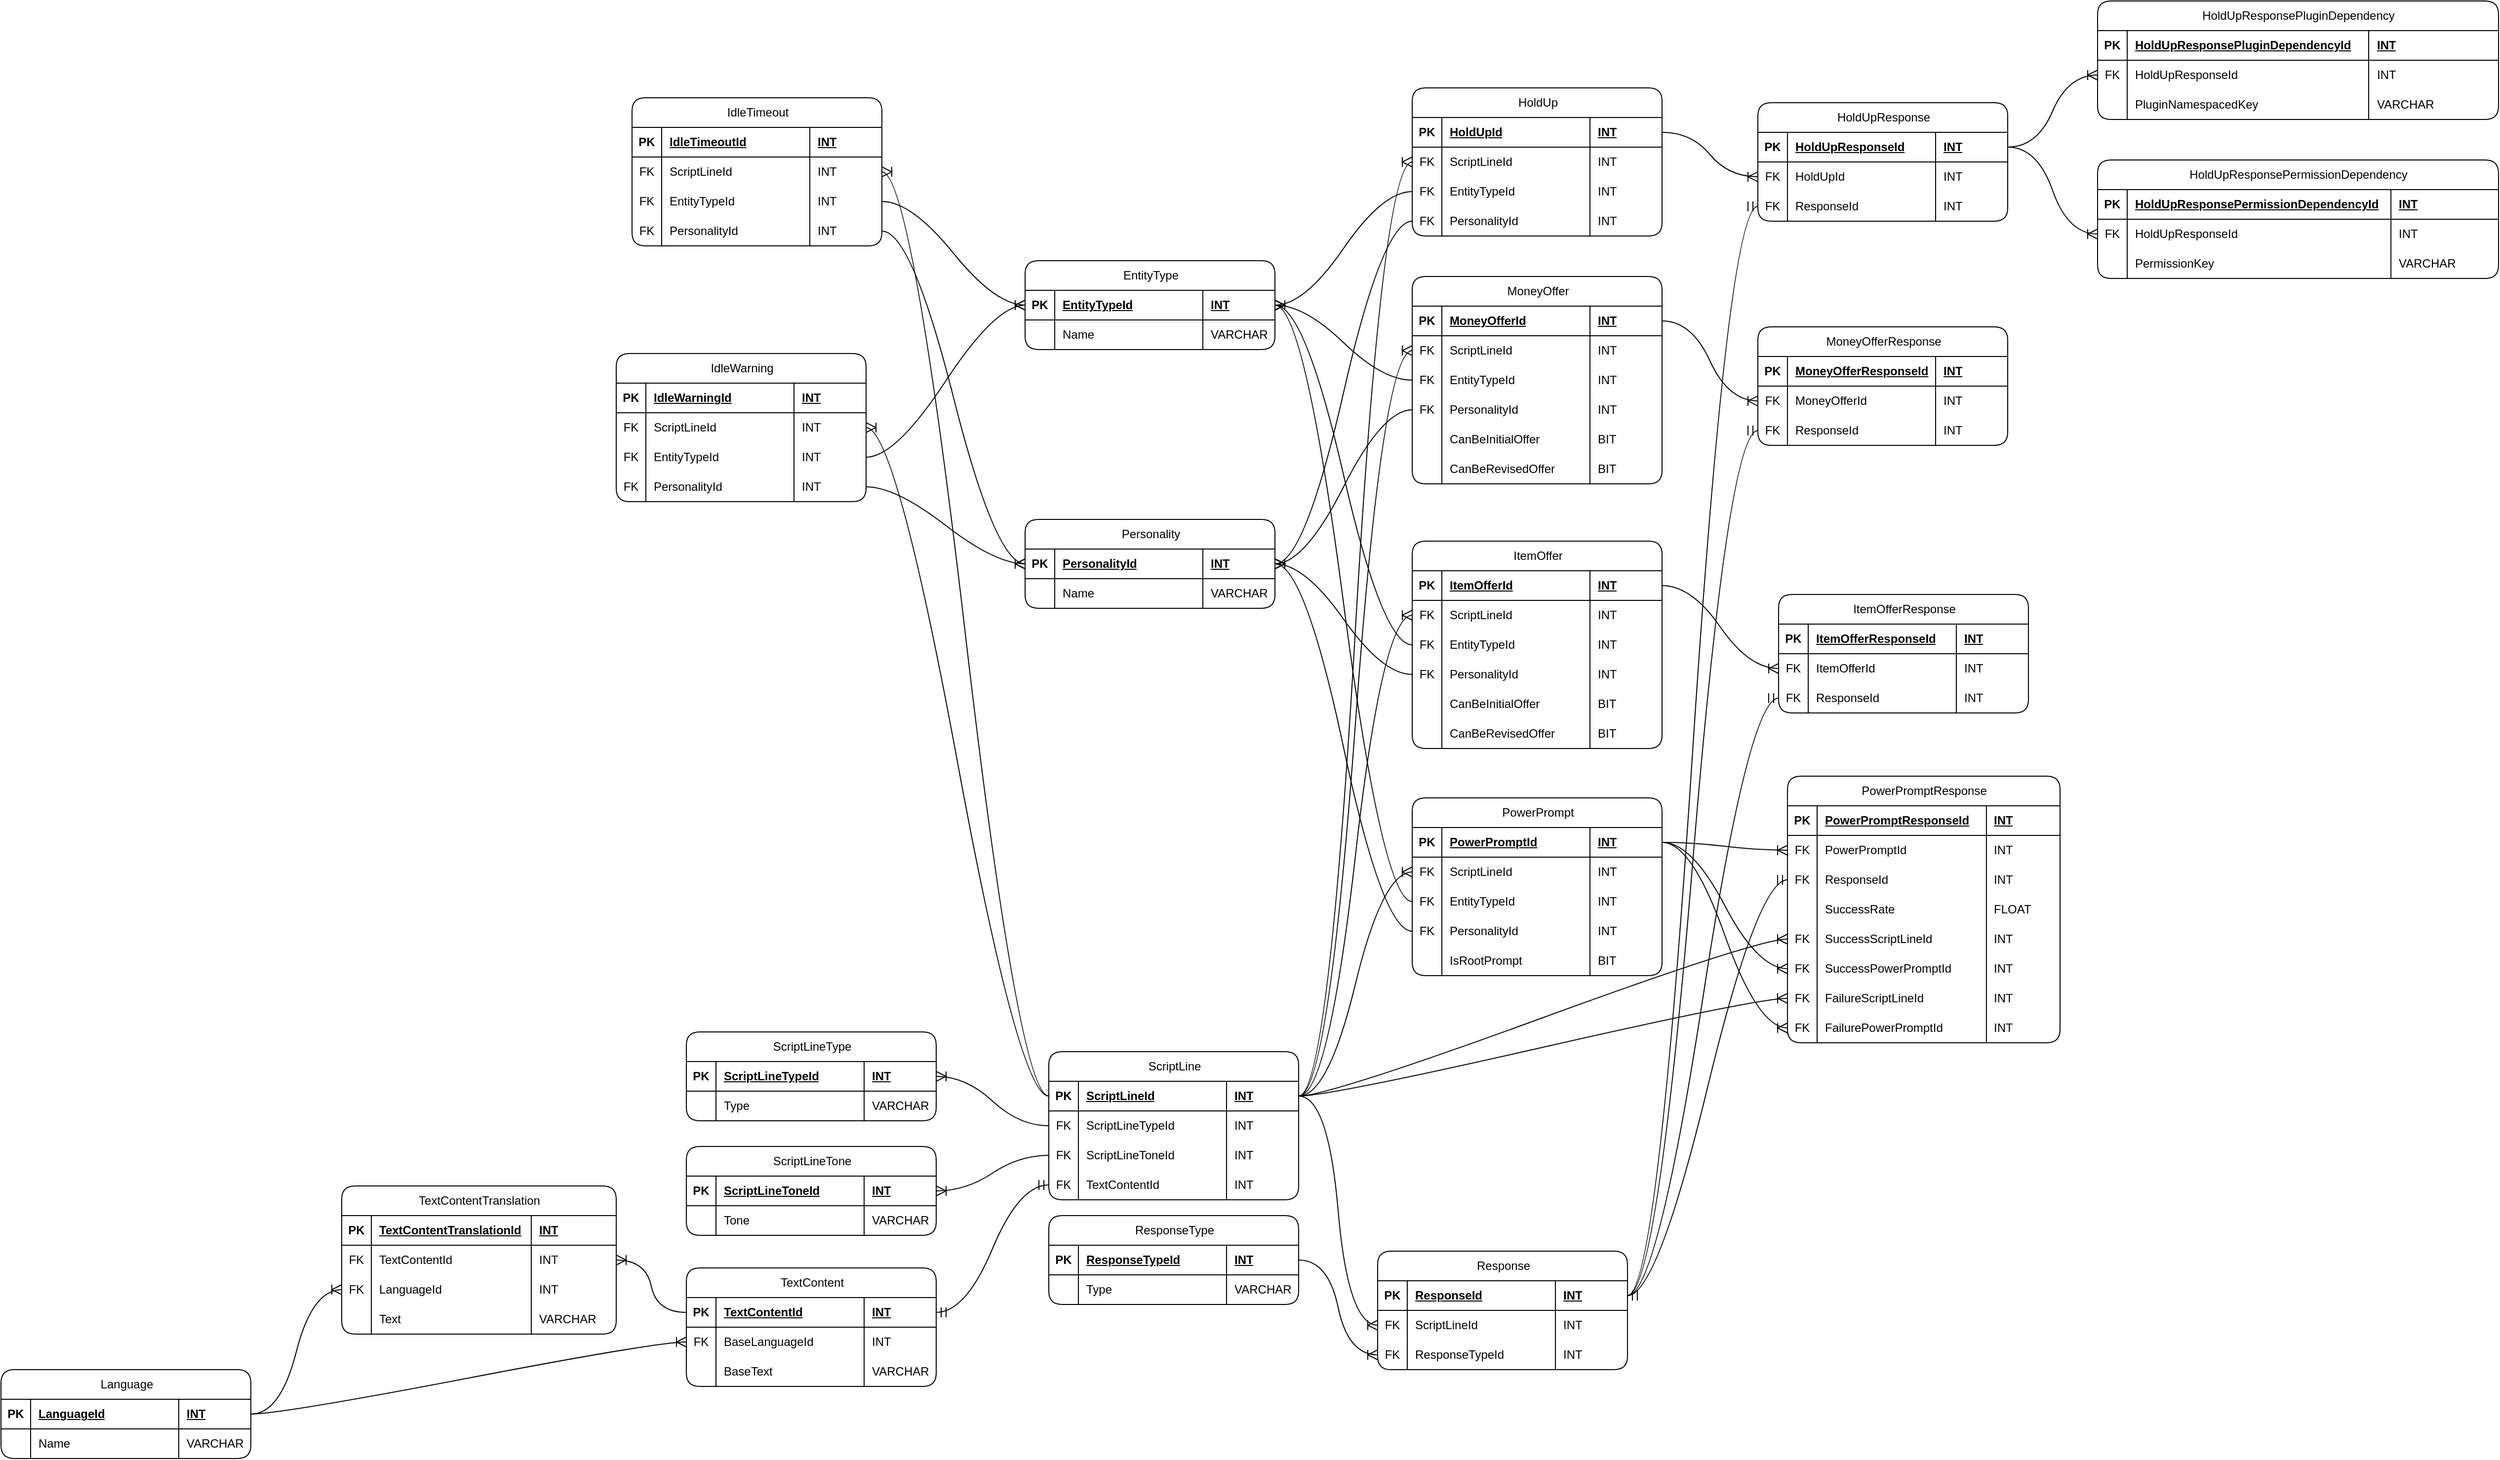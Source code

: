 <mxfile version="24.7.8">
  <diagram name="Page-1" id="B8acHFmCraTAQUAFy0U6">
    <mxGraphModel dx="6144" dy="2473" grid="0" gridSize="10" guides="1" tooltips="1" connect="1" arrows="1" fold="1" page="1" pageScale="1" pageWidth="1920" pageHeight="1080" math="0" shadow="0">
      <root>
        <mxCell id="0" />
        <mxCell id="1" parent="0" />
        <mxCell id="nyVP8lf8nU9UiDjdo4iV-2" value="&lt;span style=&quot;font-weight: 400; text-wrap: wrap;&quot;&gt;EntityType&lt;/span&gt;" style="shape=table;startSize=30;container=1;collapsible=1;childLayout=tableLayout;fixedRows=1;rowLines=0;fontStyle=1;align=center;resizeLast=1;html=1;rounded=1;" vertex="1" parent="1">
          <mxGeometry x="-2803" y="-759" width="253" height="90" as="geometry" />
        </mxCell>
        <mxCell id="nyVP8lf8nU9UiDjdo4iV-3" value="" style="shape=tableRow;horizontal=0;startSize=0;swimlaneHead=0;swimlaneBody=0;fillColor=none;collapsible=0;dropTarget=0;points=[[0,0.5],[1,0.5]];portConstraint=eastwest;top=0;left=0;right=0;bottom=1;" vertex="1" parent="nyVP8lf8nU9UiDjdo4iV-2">
          <mxGeometry y="30" width="253" height="30" as="geometry" />
        </mxCell>
        <mxCell id="nyVP8lf8nU9UiDjdo4iV-4" value="PK" style="shape=partialRectangle;connectable=0;fillColor=none;top=0;left=0;bottom=0;right=0;fontStyle=1;overflow=hidden;whiteSpace=wrap;html=1;" vertex="1" parent="nyVP8lf8nU9UiDjdo4iV-3">
          <mxGeometry width="30" height="30" as="geometry">
            <mxRectangle width="30" height="30" as="alternateBounds" />
          </mxGeometry>
        </mxCell>
        <mxCell id="nyVP8lf8nU9UiDjdo4iV-5" value="EntityTypeId" style="shape=partialRectangle;connectable=0;fillColor=none;top=0;left=0;bottom=0;right=0;align=left;spacingLeft=6;fontStyle=5;overflow=hidden;whiteSpace=wrap;html=1;" vertex="1" parent="nyVP8lf8nU9UiDjdo4iV-3">
          <mxGeometry x="30" width="150" height="30" as="geometry">
            <mxRectangle width="150" height="30" as="alternateBounds" />
          </mxGeometry>
        </mxCell>
        <mxCell id="nyVP8lf8nU9UiDjdo4iV-28" value="INT" style="shape=partialRectangle;connectable=0;fillColor=none;top=0;left=0;bottom=0;right=0;align=left;spacingLeft=6;fontStyle=5;overflow=hidden;whiteSpace=wrap;html=1;" vertex="1" parent="nyVP8lf8nU9UiDjdo4iV-3">
          <mxGeometry x="180" width="73" height="30" as="geometry">
            <mxRectangle width="73" height="30" as="alternateBounds" />
          </mxGeometry>
        </mxCell>
        <mxCell id="nyVP8lf8nU9UiDjdo4iV-6" value="" style="shape=tableRow;horizontal=0;startSize=0;swimlaneHead=0;swimlaneBody=0;fillColor=none;collapsible=0;dropTarget=0;points=[[0,0.5],[1,0.5]];portConstraint=eastwest;top=0;left=0;right=0;bottom=0;" vertex="1" parent="nyVP8lf8nU9UiDjdo4iV-2">
          <mxGeometry y="60" width="253" height="30" as="geometry" />
        </mxCell>
        <mxCell id="nyVP8lf8nU9UiDjdo4iV-7" value="" style="shape=partialRectangle;connectable=0;fillColor=none;top=0;left=0;bottom=0;right=0;editable=1;overflow=hidden;whiteSpace=wrap;html=1;" vertex="1" parent="nyVP8lf8nU9UiDjdo4iV-6">
          <mxGeometry width="30" height="30" as="geometry">
            <mxRectangle width="30" height="30" as="alternateBounds" />
          </mxGeometry>
        </mxCell>
        <mxCell id="nyVP8lf8nU9UiDjdo4iV-8" value="Name" style="shape=partialRectangle;connectable=0;fillColor=none;top=0;left=0;bottom=0;right=0;align=left;spacingLeft=6;overflow=hidden;whiteSpace=wrap;html=1;" vertex="1" parent="nyVP8lf8nU9UiDjdo4iV-6">
          <mxGeometry x="30" width="150" height="30" as="geometry">
            <mxRectangle width="150" height="30" as="alternateBounds" />
          </mxGeometry>
        </mxCell>
        <mxCell id="nyVP8lf8nU9UiDjdo4iV-29" value="VARCHAR" style="shape=partialRectangle;connectable=0;fillColor=none;top=0;left=0;bottom=0;right=0;align=left;spacingLeft=6;overflow=hidden;whiteSpace=wrap;html=1;" vertex="1" parent="nyVP8lf8nU9UiDjdo4iV-6">
          <mxGeometry x="180" width="73" height="30" as="geometry">
            <mxRectangle width="73" height="30" as="alternateBounds" />
          </mxGeometry>
        </mxCell>
        <mxCell id="nyVP8lf8nU9UiDjdo4iV-32" value="&lt;span style=&quot;font-weight: 400; text-wrap: wrap;&quot;&gt;Language&lt;/span&gt;" style="shape=table;startSize=30;container=1;collapsible=1;childLayout=tableLayout;fixedRows=1;rowLines=0;fontStyle=1;align=center;resizeLast=1;html=1;rounded=1;" vertex="1" parent="1">
          <mxGeometry x="-3840" y="364" width="253" height="90" as="geometry" />
        </mxCell>
        <mxCell id="nyVP8lf8nU9UiDjdo4iV-33" value="" style="shape=tableRow;horizontal=0;startSize=0;swimlaneHead=0;swimlaneBody=0;fillColor=none;collapsible=0;dropTarget=0;points=[[0,0.5],[1,0.5]];portConstraint=eastwest;top=0;left=0;right=0;bottom=1;" vertex="1" parent="nyVP8lf8nU9UiDjdo4iV-32">
          <mxGeometry y="30" width="253" height="30" as="geometry" />
        </mxCell>
        <mxCell id="nyVP8lf8nU9UiDjdo4iV-34" value="PK" style="shape=partialRectangle;connectable=0;fillColor=none;top=0;left=0;bottom=0;right=0;fontStyle=1;overflow=hidden;whiteSpace=wrap;html=1;" vertex="1" parent="nyVP8lf8nU9UiDjdo4iV-33">
          <mxGeometry width="30" height="30" as="geometry">
            <mxRectangle width="30" height="30" as="alternateBounds" />
          </mxGeometry>
        </mxCell>
        <mxCell id="nyVP8lf8nU9UiDjdo4iV-35" value="LanguageId" style="shape=partialRectangle;connectable=0;fillColor=none;top=0;left=0;bottom=0;right=0;align=left;spacingLeft=6;fontStyle=5;overflow=hidden;whiteSpace=wrap;html=1;" vertex="1" parent="nyVP8lf8nU9UiDjdo4iV-33">
          <mxGeometry x="30" width="150" height="30" as="geometry">
            <mxRectangle width="150" height="30" as="alternateBounds" />
          </mxGeometry>
        </mxCell>
        <mxCell id="nyVP8lf8nU9UiDjdo4iV-36" value="INT" style="shape=partialRectangle;connectable=0;fillColor=none;top=0;left=0;bottom=0;right=0;align=left;spacingLeft=6;fontStyle=5;overflow=hidden;whiteSpace=wrap;html=1;" vertex="1" parent="nyVP8lf8nU9UiDjdo4iV-33">
          <mxGeometry x="180" width="73" height="30" as="geometry">
            <mxRectangle width="73" height="30" as="alternateBounds" />
          </mxGeometry>
        </mxCell>
        <mxCell id="nyVP8lf8nU9UiDjdo4iV-37" value="" style="shape=tableRow;horizontal=0;startSize=0;swimlaneHead=0;swimlaneBody=0;fillColor=none;collapsible=0;dropTarget=0;points=[[0,0.5],[1,0.5]];portConstraint=eastwest;top=0;left=0;right=0;bottom=0;" vertex="1" parent="nyVP8lf8nU9UiDjdo4iV-32">
          <mxGeometry y="60" width="253" height="30" as="geometry" />
        </mxCell>
        <mxCell id="nyVP8lf8nU9UiDjdo4iV-38" value="" style="shape=partialRectangle;connectable=0;fillColor=none;top=0;left=0;bottom=0;right=0;editable=1;overflow=hidden;whiteSpace=wrap;html=1;" vertex="1" parent="nyVP8lf8nU9UiDjdo4iV-37">
          <mxGeometry width="30" height="30" as="geometry">
            <mxRectangle width="30" height="30" as="alternateBounds" />
          </mxGeometry>
        </mxCell>
        <mxCell id="nyVP8lf8nU9UiDjdo4iV-39" value="Name" style="shape=partialRectangle;connectable=0;fillColor=none;top=0;left=0;bottom=0;right=0;align=left;spacingLeft=6;overflow=hidden;whiteSpace=wrap;html=1;" vertex="1" parent="nyVP8lf8nU9UiDjdo4iV-37">
          <mxGeometry x="30" width="150" height="30" as="geometry">
            <mxRectangle width="150" height="30" as="alternateBounds" />
          </mxGeometry>
        </mxCell>
        <mxCell id="nyVP8lf8nU9UiDjdo4iV-40" value="VARCHAR" style="shape=partialRectangle;connectable=0;fillColor=none;top=0;left=0;bottom=0;right=0;align=left;spacingLeft=6;overflow=hidden;whiteSpace=wrap;html=1;" vertex="1" parent="nyVP8lf8nU9UiDjdo4iV-37">
          <mxGeometry x="180" width="73" height="30" as="geometry">
            <mxRectangle width="73" height="30" as="alternateBounds" />
          </mxGeometry>
        </mxCell>
        <mxCell id="nyVP8lf8nU9UiDjdo4iV-41" value="&lt;span style=&quot;font-weight: 400; text-wrap: wrap;&quot;&gt;Personality&lt;/span&gt;" style="shape=table;startSize=30;container=1;collapsible=1;childLayout=tableLayout;fixedRows=1;rowLines=0;fontStyle=1;align=center;resizeLast=1;html=1;rounded=1;" vertex="1" parent="1">
          <mxGeometry x="-2803" y="-497" width="253" height="90" as="geometry" />
        </mxCell>
        <mxCell id="nyVP8lf8nU9UiDjdo4iV-42" value="" style="shape=tableRow;horizontal=0;startSize=0;swimlaneHead=0;swimlaneBody=0;fillColor=none;collapsible=0;dropTarget=0;points=[[0,0.5],[1,0.5]];portConstraint=eastwest;top=0;left=0;right=0;bottom=1;" vertex="1" parent="nyVP8lf8nU9UiDjdo4iV-41">
          <mxGeometry y="30" width="253" height="30" as="geometry" />
        </mxCell>
        <mxCell id="nyVP8lf8nU9UiDjdo4iV-43" value="PK" style="shape=partialRectangle;connectable=0;fillColor=none;top=0;left=0;bottom=0;right=0;fontStyle=1;overflow=hidden;whiteSpace=wrap;html=1;" vertex="1" parent="nyVP8lf8nU9UiDjdo4iV-42">
          <mxGeometry width="30" height="30" as="geometry">
            <mxRectangle width="30" height="30" as="alternateBounds" />
          </mxGeometry>
        </mxCell>
        <mxCell id="nyVP8lf8nU9UiDjdo4iV-44" value="PersonalityId" style="shape=partialRectangle;connectable=0;fillColor=none;top=0;left=0;bottom=0;right=0;align=left;spacingLeft=6;fontStyle=5;overflow=hidden;whiteSpace=wrap;html=1;" vertex="1" parent="nyVP8lf8nU9UiDjdo4iV-42">
          <mxGeometry x="30" width="150" height="30" as="geometry">
            <mxRectangle width="150" height="30" as="alternateBounds" />
          </mxGeometry>
        </mxCell>
        <mxCell id="nyVP8lf8nU9UiDjdo4iV-45" value="INT" style="shape=partialRectangle;connectable=0;fillColor=none;top=0;left=0;bottom=0;right=0;align=left;spacingLeft=6;fontStyle=5;overflow=hidden;whiteSpace=wrap;html=1;" vertex="1" parent="nyVP8lf8nU9UiDjdo4iV-42">
          <mxGeometry x="180" width="73" height="30" as="geometry">
            <mxRectangle width="73" height="30" as="alternateBounds" />
          </mxGeometry>
        </mxCell>
        <mxCell id="nyVP8lf8nU9UiDjdo4iV-46" value="" style="shape=tableRow;horizontal=0;startSize=0;swimlaneHead=0;swimlaneBody=0;fillColor=none;collapsible=0;dropTarget=0;points=[[0,0.5],[1,0.5]];portConstraint=eastwest;top=0;left=0;right=0;bottom=0;" vertex="1" parent="nyVP8lf8nU9UiDjdo4iV-41">
          <mxGeometry y="60" width="253" height="30" as="geometry" />
        </mxCell>
        <mxCell id="nyVP8lf8nU9UiDjdo4iV-47" value="" style="shape=partialRectangle;connectable=0;fillColor=none;top=0;left=0;bottom=0;right=0;editable=1;overflow=hidden;whiteSpace=wrap;html=1;" vertex="1" parent="nyVP8lf8nU9UiDjdo4iV-46">
          <mxGeometry width="30" height="30" as="geometry">
            <mxRectangle width="30" height="30" as="alternateBounds" />
          </mxGeometry>
        </mxCell>
        <mxCell id="nyVP8lf8nU9UiDjdo4iV-48" value="Name" style="shape=partialRectangle;connectable=0;fillColor=none;top=0;left=0;bottom=0;right=0;align=left;spacingLeft=6;overflow=hidden;whiteSpace=wrap;html=1;" vertex="1" parent="nyVP8lf8nU9UiDjdo4iV-46">
          <mxGeometry x="30" width="150" height="30" as="geometry">
            <mxRectangle width="150" height="30" as="alternateBounds" />
          </mxGeometry>
        </mxCell>
        <mxCell id="nyVP8lf8nU9UiDjdo4iV-49" value="VARCHAR" style="shape=partialRectangle;connectable=0;fillColor=none;top=0;left=0;bottom=0;right=0;align=left;spacingLeft=6;overflow=hidden;whiteSpace=wrap;html=1;" vertex="1" parent="nyVP8lf8nU9UiDjdo4iV-46">
          <mxGeometry x="180" width="73" height="30" as="geometry">
            <mxRectangle width="73" height="30" as="alternateBounds" />
          </mxGeometry>
        </mxCell>
        <mxCell id="nyVP8lf8nU9UiDjdo4iV-50" value="&lt;span style=&quot;font-weight: 400; text-wrap: wrap;&quot;&gt;ScriptLine&lt;/span&gt;" style="shape=table;startSize=30;container=1;collapsible=1;childLayout=tableLayout;fixedRows=1;rowLines=0;fontStyle=1;align=center;resizeLast=1;html=1;rounded=1;" vertex="1" parent="1">
          <mxGeometry x="-2779" y="42" width="253" height="150" as="geometry" />
        </mxCell>
        <mxCell id="nyVP8lf8nU9UiDjdo4iV-51" value="" style="shape=tableRow;horizontal=0;startSize=0;swimlaneHead=0;swimlaneBody=0;fillColor=none;collapsible=0;dropTarget=0;points=[[0,0.5],[1,0.5]];portConstraint=eastwest;top=0;left=0;right=0;bottom=1;" vertex="1" parent="nyVP8lf8nU9UiDjdo4iV-50">
          <mxGeometry y="30" width="253" height="30" as="geometry" />
        </mxCell>
        <mxCell id="nyVP8lf8nU9UiDjdo4iV-52" value="PK" style="shape=partialRectangle;connectable=0;fillColor=none;top=0;left=0;bottom=0;right=0;fontStyle=1;overflow=hidden;whiteSpace=wrap;html=1;" vertex="1" parent="nyVP8lf8nU9UiDjdo4iV-51">
          <mxGeometry width="30" height="30" as="geometry">
            <mxRectangle width="30" height="30" as="alternateBounds" />
          </mxGeometry>
        </mxCell>
        <mxCell id="nyVP8lf8nU9UiDjdo4iV-53" value="ScriptLineId" style="shape=partialRectangle;connectable=0;fillColor=none;top=0;left=0;bottom=0;right=0;align=left;spacingLeft=6;fontStyle=5;overflow=hidden;whiteSpace=wrap;html=1;" vertex="1" parent="nyVP8lf8nU9UiDjdo4iV-51">
          <mxGeometry x="30" width="150" height="30" as="geometry">
            <mxRectangle width="150" height="30" as="alternateBounds" />
          </mxGeometry>
        </mxCell>
        <mxCell id="nyVP8lf8nU9UiDjdo4iV-54" value="INT" style="shape=partialRectangle;connectable=0;fillColor=none;top=0;left=0;bottom=0;right=0;align=left;spacingLeft=6;fontStyle=5;overflow=hidden;whiteSpace=wrap;html=1;" vertex="1" parent="nyVP8lf8nU9UiDjdo4iV-51">
          <mxGeometry x="180" width="73" height="30" as="geometry">
            <mxRectangle width="73" height="30" as="alternateBounds" />
          </mxGeometry>
        </mxCell>
        <mxCell id="nyVP8lf8nU9UiDjdo4iV-55" value="" style="shape=tableRow;horizontal=0;startSize=0;swimlaneHead=0;swimlaneBody=0;fillColor=none;collapsible=0;dropTarget=0;points=[[0,0.5],[1,0.5]];portConstraint=eastwest;top=0;left=0;right=0;bottom=0;" vertex="1" parent="nyVP8lf8nU9UiDjdo4iV-50">
          <mxGeometry y="60" width="253" height="30" as="geometry" />
        </mxCell>
        <mxCell id="nyVP8lf8nU9UiDjdo4iV-56" value="FK" style="shape=partialRectangle;connectable=0;fillColor=none;top=0;left=0;bottom=0;right=0;editable=1;overflow=hidden;whiteSpace=wrap;html=1;" vertex="1" parent="nyVP8lf8nU9UiDjdo4iV-55">
          <mxGeometry width="30" height="30" as="geometry">
            <mxRectangle width="30" height="30" as="alternateBounds" />
          </mxGeometry>
        </mxCell>
        <mxCell id="nyVP8lf8nU9UiDjdo4iV-57" value="ScriptLineTypeId" style="shape=partialRectangle;connectable=0;fillColor=none;top=0;left=0;bottom=0;right=0;align=left;spacingLeft=6;overflow=hidden;whiteSpace=wrap;html=1;" vertex="1" parent="nyVP8lf8nU9UiDjdo4iV-55">
          <mxGeometry x="30" width="150" height="30" as="geometry">
            <mxRectangle width="150" height="30" as="alternateBounds" />
          </mxGeometry>
        </mxCell>
        <mxCell id="nyVP8lf8nU9UiDjdo4iV-58" value="INT" style="shape=partialRectangle;connectable=0;fillColor=none;top=0;left=0;bottom=0;right=0;align=left;spacingLeft=6;overflow=hidden;whiteSpace=wrap;html=1;" vertex="1" parent="nyVP8lf8nU9UiDjdo4iV-55">
          <mxGeometry x="180" width="73" height="30" as="geometry">
            <mxRectangle width="73" height="30" as="alternateBounds" />
          </mxGeometry>
        </mxCell>
        <mxCell id="nyVP8lf8nU9UiDjdo4iV-67" style="shape=tableRow;horizontal=0;startSize=0;swimlaneHead=0;swimlaneBody=0;fillColor=none;collapsible=0;dropTarget=0;points=[[0,0.5],[1,0.5]];portConstraint=eastwest;top=0;left=0;right=0;bottom=0;" vertex="1" parent="nyVP8lf8nU9UiDjdo4iV-50">
          <mxGeometry y="90" width="253" height="30" as="geometry" />
        </mxCell>
        <mxCell id="nyVP8lf8nU9UiDjdo4iV-68" value="FK" style="shape=partialRectangle;connectable=0;fillColor=none;top=0;left=0;bottom=0;right=0;editable=1;overflow=hidden;whiteSpace=wrap;html=1;" vertex="1" parent="nyVP8lf8nU9UiDjdo4iV-67">
          <mxGeometry width="30" height="30" as="geometry">
            <mxRectangle width="30" height="30" as="alternateBounds" />
          </mxGeometry>
        </mxCell>
        <mxCell id="nyVP8lf8nU9UiDjdo4iV-69" value="ScriptLineToneId" style="shape=partialRectangle;connectable=0;fillColor=none;top=0;left=0;bottom=0;right=0;align=left;spacingLeft=6;overflow=hidden;whiteSpace=wrap;html=1;" vertex="1" parent="nyVP8lf8nU9UiDjdo4iV-67">
          <mxGeometry x="30" width="150" height="30" as="geometry">
            <mxRectangle width="150" height="30" as="alternateBounds" />
          </mxGeometry>
        </mxCell>
        <mxCell id="nyVP8lf8nU9UiDjdo4iV-70" value="INT" style="shape=partialRectangle;connectable=0;fillColor=none;top=0;left=0;bottom=0;right=0;align=left;spacingLeft=6;overflow=hidden;whiteSpace=wrap;html=1;" vertex="1" parent="nyVP8lf8nU9UiDjdo4iV-67">
          <mxGeometry x="180" width="73" height="30" as="geometry">
            <mxRectangle width="73" height="30" as="alternateBounds" />
          </mxGeometry>
        </mxCell>
        <mxCell id="nyVP8lf8nU9UiDjdo4iV-63" style="shape=tableRow;horizontal=0;startSize=0;swimlaneHead=0;swimlaneBody=0;fillColor=none;collapsible=0;dropTarget=0;points=[[0,0.5],[1,0.5]];portConstraint=eastwest;top=0;left=0;right=0;bottom=0;" vertex="1" parent="nyVP8lf8nU9UiDjdo4iV-50">
          <mxGeometry y="120" width="253" height="30" as="geometry" />
        </mxCell>
        <mxCell id="nyVP8lf8nU9UiDjdo4iV-64" value="FK" style="shape=partialRectangle;connectable=0;fillColor=none;top=0;left=0;bottom=0;right=0;editable=1;overflow=hidden;whiteSpace=wrap;html=1;" vertex="1" parent="nyVP8lf8nU9UiDjdo4iV-63">
          <mxGeometry width="30" height="30" as="geometry">
            <mxRectangle width="30" height="30" as="alternateBounds" />
          </mxGeometry>
        </mxCell>
        <mxCell id="nyVP8lf8nU9UiDjdo4iV-65" value="TextContentId" style="shape=partialRectangle;connectable=0;fillColor=none;top=0;left=0;bottom=0;right=0;align=left;spacingLeft=6;overflow=hidden;whiteSpace=wrap;html=1;" vertex="1" parent="nyVP8lf8nU9UiDjdo4iV-63">
          <mxGeometry x="30" width="150" height="30" as="geometry">
            <mxRectangle width="150" height="30" as="alternateBounds" />
          </mxGeometry>
        </mxCell>
        <mxCell id="nyVP8lf8nU9UiDjdo4iV-66" value="INT" style="shape=partialRectangle;connectable=0;fillColor=none;top=0;left=0;bottom=0;right=0;align=left;spacingLeft=6;overflow=hidden;whiteSpace=wrap;html=1;" vertex="1" parent="nyVP8lf8nU9UiDjdo4iV-63">
          <mxGeometry x="180" width="73" height="30" as="geometry">
            <mxRectangle width="73" height="30" as="alternateBounds" />
          </mxGeometry>
        </mxCell>
        <mxCell id="nyVP8lf8nU9UiDjdo4iV-71" value="&lt;span style=&quot;font-weight: 400; text-wrap: wrap;&quot;&gt;ScriptLineType&lt;/span&gt;" style="shape=table;startSize=30;container=1;collapsible=1;childLayout=tableLayout;fixedRows=1;rowLines=0;fontStyle=1;align=center;resizeLast=1;html=1;rounded=1;" vertex="1" parent="1">
          <mxGeometry x="-3146" y="22" width="253" height="90" as="geometry" />
        </mxCell>
        <mxCell id="nyVP8lf8nU9UiDjdo4iV-72" value="" style="shape=tableRow;horizontal=0;startSize=0;swimlaneHead=0;swimlaneBody=0;fillColor=none;collapsible=0;dropTarget=0;points=[[0,0.5],[1,0.5]];portConstraint=eastwest;top=0;left=0;right=0;bottom=1;" vertex="1" parent="nyVP8lf8nU9UiDjdo4iV-71">
          <mxGeometry y="30" width="253" height="30" as="geometry" />
        </mxCell>
        <mxCell id="nyVP8lf8nU9UiDjdo4iV-73" value="PK" style="shape=partialRectangle;connectable=0;fillColor=none;top=0;left=0;bottom=0;right=0;fontStyle=1;overflow=hidden;whiteSpace=wrap;html=1;" vertex="1" parent="nyVP8lf8nU9UiDjdo4iV-72">
          <mxGeometry width="30" height="30" as="geometry">
            <mxRectangle width="30" height="30" as="alternateBounds" />
          </mxGeometry>
        </mxCell>
        <mxCell id="nyVP8lf8nU9UiDjdo4iV-74" value="ScriptLineTypeId" style="shape=partialRectangle;connectable=0;fillColor=none;top=0;left=0;bottom=0;right=0;align=left;spacingLeft=6;fontStyle=5;overflow=hidden;whiteSpace=wrap;html=1;" vertex="1" parent="nyVP8lf8nU9UiDjdo4iV-72">
          <mxGeometry x="30" width="150" height="30" as="geometry">
            <mxRectangle width="150" height="30" as="alternateBounds" />
          </mxGeometry>
        </mxCell>
        <mxCell id="nyVP8lf8nU9UiDjdo4iV-75" value="INT" style="shape=partialRectangle;connectable=0;fillColor=none;top=0;left=0;bottom=0;right=0;align=left;spacingLeft=6;fontStyle=5;overflow=hidden;whiteSpace=wrap;html=1;" vertex="1" parent="nyVP8lf8nU9UiDjdo4iV-72">
          <mxGeometry x="180" width="73" height="30" as="geometry">
            <mxRectangle width="73" height="30" as="alternateBounds" />
          </mxGeometry>
        </mxCell>
        <mxCell id="nyVP8lf8nU9UiDjdo4iV-76" value="" style="shape=tableRow;horizontal=0;startSize=0;swimlaneHead=0;swimlaneBody=0;fillColor=none;collapsible=0;dropTarget=0;points=[[0,0.5],[1,0.5]];portConstraint=eastwest;top=0;left=0;right=0;bottom=0;" vertex="1" parent="nyVP8lf8nU9UiDjdo4iV-71">
          <mxGeometry y="60" width="253" height="30" as="geometry" />
        </mxCell>
        <mxCell id="nyVP8lf8nU9UiDjdo4iV-77" value="" style="shape=partialRectangle;connectable=0;fillColor=none;top=0;left=0;bottom=0;right=0;editable=1;overflow=hidden;whiteSpace=wrap;html=1;" vertex="1" parent="nyVP8lf8nU9UiDjdo4iV-76">
          <mxGeometry width="30" height="30" as="geometry">
            <mxRectangle width="30" height="30" as="alternateBounds" />
          </mxGeometry>
        </mxCell>
        <mxCell id="nyVP8lf8nU9UiDjdo4iV-78" value="Type" style="shape=partialRectangle;connectable=0;fillColor=none;top=0;left=0;bottom=0;right=0;align=left;spacingLeft=6;overflow=hidden;whiteSpace=wrap;html=1;" vertex="1" parent="nyVP8lf8nU9UiDjdo4iV-76">
          <mxGeometry x="30" width="150" height="30" as="geometry">
            <mxRectangle width="150" height="30" as="alternateBounds" />
          </mxGeometry>
        </mxCell>
        <mxCell id="nyVP8lf8nU9UiDjdo4iV-79" value="VARCHAR" style="shape=partialRectangle;connectable=0;fillColor=none;top=0;left=0;bottom=0;right=0;align=left;spacingLeft=6;overflow=hidden;whiteSpace=wrap;html=1;" vertex="1" parent="nyVP8lf8nU9UiDjdo4iV-76">
          <mxGeometry x="180" width="73" height="30" as="geometry">
            <mxRectangle width="73" height="30" as="alternateBounds" />
          </mxGeometry>
        </mxCell>
        <mxCell id="nyVP8lf8nU9UiDjdo4iV-80" value="&lt;span style=&quot;font-weight: 400; text-wrap: wrap;&quot;&gt;ScriptLineTone&lt;/span&gt;" style="shape=table;startSize=30;container=1;collapsible=1;childLayout=tableLayout;fixedRows=1;rowLines=0;fontStyle=1;align=center;resizeLast=1;html=1;rounded=1;" vertex="1" parent="1">
          <mxGeometry x="-3146" y="138" width="253" height="90" as="geometry" />
        </mxCell>
        <mxCell id="nyVP8lf8nU9UiDjdo4iV-81" value="" style="shape=tableRow;horizontal=0;startSize=0;swimlaneHead=0;swimlaneBody=0;fillColor=none;collapsible=0;dropTarget=0;points=[[0,0.5],[1,0.5]];portConstraint=eastwest;top=0;left=0;right=0;bottom=1;" vertex="1" parent="nyVP8lf8nU9UiDjdo4iV-80">
          <mxGeometry y="30" width="253" height="30" as="geometry" />
        </mxCell>
        <mxCell id="nyVP8lf8nU9UiDjdo4iV-82" value="PK" style="shape=partialRectangle;connectable=0;fillColor=none;top=0;left=0;bottom=0;right=0;fontStyle=1;overflow=hidden;whiteSpace=wrap;html=1;" vertex="1" parent="nyVP8lf8nU9UiDjdo4iV-81">
          <mxGeometry width="30" height="30" as="geometry">
            <mxRectangle width="30" height="30" as="alternateBounds" />
          </mxGeometry>
        </mxCell>
        <mxCell id="nyVP8lf8nU9UiDjdo4iV-83" value="ScriptLineToneId" style="shape=partialRectangle;connectable=0;fillColor=none;top=0;left=0;bottom=0;right=0;align=left;spacingLeft=6;fontStyle=5;overflow=hidden;whiteSpace=wrap;html=1;" vertex="1" parent="nyVP8lf8nU9UiDjdo4iV-81">
          <mxGeometry x="30" width="150" height="30" as="geometry">
            <mxRectangle width="150" height="30" as="alternateBounds" />
          </mxGeometry>
        </mxCell>
        <mxCell id="nyVP8lf8nU9UiDjdo4iV-84" value="INT" style="shape=partialRectangle;connectable=0;fillColor=none;top=0;left=0;bottom=0;right=0;align=left;spacingLeft=6;fontStyle=5;overflow=hidden;whiteSpace=wrap;html=1;" vertex="1" parent="nyVP8lf8nU9UiDjdo4iV-81">
          <mxGeometry x="180" width="73" height="30" as="geometry">
            <mxRectangle width="73" height="30" as="alternateBounds" />
          </mxGeometry>
        </mxCell>
        <mxCell id="nyVP8lf8nU9UiDjdo4iV-85" value="" style="shape=tableRow;horizontal=0;startSize=0;swimlaneHead=0;swimlaneBody=0;fillColor=none;collapsible=0;dropTarget=0;points=[[0,0.5],[1,0.5]];portConstraint=eastwest;top=0;left=0;right=0;bottom=0;" vertex="1" parent="nyVP8lf8nU9UiDjdo4iV-80">
          <mxGeometry y="60" width="253" height="30" as="geometry" />
        </mxCell>
        <mxCell id="nyVP8lf8nU9UiDjdo4iV-86" value="" style="shape=partialRectangle;connectable=0;fillColor=none;top=0;left=0;bottom=0;right=0;editable=1;overflow=hidden;whiteSpace=wrap;html=1;" vertex="1" parent="nyVP8lf8nU9UiDjdo4iV-85">
          <mxGeometry width="30" height="30" as="geometry">
            <mxRectangle width="30" height="30" as="alternateBounds" />
          </mxGeometry>
        </mxCell>
        <mxCell id="nyVP8lf8nU9UiDjdo4iV-87" value="Tone" style="shape=partialRectangle;connectable=0;fillColor=none;top=0;left=0;bottom=0;right=0;align=left;spacingLeft=6;overflow=hidden;whiteSpace=wrap;html=1;" vertex="1" parent="nyVP8lf8nU9UiDjdo4iV-85">
          <mxGeometry x="30" width="150" height="30" as="geometry">
            <mxRectangle width="150" height="30" as="alternateBounds" />
          </mxGeometry>
        </mxCell>
        <mxCell id="nyVP8lf8nU9UiDjdo4iV-88" value="VARCHAR" style="shape=partialRectangle;connectable=0;fillColor=none;top=0;left=0;bottom=0;right=0;align=left;spacingLeft=6;overflow=hidden;whiteSpace=wrap;html=1;" vertex="1" parent="nyVP8lf8nU9UiDjdo4iV-85">
          <mxGeometry x="180" width="73" height="30" as="geometry">
            <mxRectangle width="73" height="30" as="alternateBounds" />
          </mxGeometry>
        </mxCell>
        <mxCell id="nyVP8lf8nU9UiDjdo4iV-89" value="&lt;span style=&quot;font-weight: 400; text-wrap: wrap;&quot;&gt;Response&lt;/span&gt;" style="shape=table;startSize=30;container=1;collapsible=1;childLayout=tableLayout;fixedRows=1;rowLines=0;fontStyle=1;align=center;resizeLast=1;html=1;rounded=1;" vertex="1" parent="1">
          <mxGeometry x="-2446" y="244" width="253" height="120" as="geometry" />
        </mxCell>
        <mxCell id="nyVP8lf8nU9UiDjdo4iV-90" value="" style="shape=tableRow;horizontal=0;startSize=0;swimlaneHead=0;swimlaneBody=0;fillColor=none;collapsible=0;dropTarget=0;points=[[0,0.5],[1,0.5]];portConstraint=eastwest;top=0;left=0;right=0;bottom=1;" vertex="1" parent="nyVP8lf8nU9UiDjdo4iV-89">
          <mxGeometry y="30" width="253" height="30" as="geometry" />
        </mxCell>
        <mxCell id="nyVP8lf8nU9UiDjdo4iV-91" value="PK" style="shape=partialRectangle;connectable=0;fillColor=none;top=0;left=0;bottom=0;right=0;fontStyle=1;overflow=hidden;whiteSpace=wrap;html=1;" vertex="1" parent="nyVP8lf8nU9UiDjdo4iV-90">
          <mxGeometry width="30" height="30" as="geometry">
            <mxRectangle width="30" height="30" as="alternateBounds" />
          </mxGeometry>
        </mxCell>
        <mxCell id="nyVP8lf8nU9UiDjdo4iV-92" value="ResponseId" style="shape=partialRectangle;connectable=0;fillColor=none;top=0;left=0;bottom=0;right=0;align=left;spacingLeft=6;fontStyle=5;overflow=hidden;whiteSpace=wrap;html=1;" vertex="1" parent="nyVP8lf8nU9UiDjdo4iV-90">
          <mxGeometry x="30" width="150" height="30" as="geometry">
            <mxRectangle width="150" height="30" as="alternateBounds" />
          </mxGeometry>
        </mxCell>
        <mxCell id="nyVP8lf8nU9UiDjdo4iV-93" value="INT" style="shape=partialRectangle;connectable=0;fillColor=none;top=0;left=0;bottom=0;right=0;align=left;spacingLeft=6;fontStyle=5;overflow=hidden;whiteSpace=wrap;html=1;" vertex="1" parent="nyVP8lf8nU9UiDjdo4iV-90">
          <mxGeometry x="180" width="73" height="30" as="geometry">
            <mxRectangle width="73" height="30" as="alternateBounds" />
          </mxGeometry>
        </mxCell>
        <mxCell id="nyVP8lf8nU9UiDjdo4iV-94" value="" style="shape=tableRow;horizontal=0;startSize=0;swimlaneHead=0;swimlaneBody=0;fillColor=none;collapsible=0;dropTarget=0;points=[[0,0.5],[1,0.5]];portConstraint=eastwest;top=0;left=0;right=0;bottom=0;" vertex="1" parent="nyVP8lf8nU9UiDjdo4iV-89">
          <mxGeometry y="60" width="253" height="30" as="geometry" />
        </mxCell>
        <mxCell id="nyVP8lf8nU9UiDjdo4iV-95" value="FK" style="shape=partialRectangle;connectable=0;fillColor=none;top=0;left=0;bottom=0;right=0;editable=1;overflow=hidden;whiteSpace=wrap;html=1;" vertex="1" parent="nyVP8lf8nU9UiDjdo4iV-94">
          <mxGeometry width="30" height="30" as="geometry">
            <mxRectangle width="30" height="30" as="alternateBounds" />
          </mxGeometry>
        </mxCell>
        <mxCell id="nyVP8lf8nU9UiDjdo4iV-96" value="ScriptLineId" style="shape=partialRectangle;connectable=0;fillColor=none;top=0;left=0;bottom=0;right=0;align=left;spacingLeft=6;overflow=hidden;whiteSpace=wrap;html=1;" vertex="1" parent="nyVP8lf8nU9UiDjdo4iV-94">
          <mxGeometry x="30" width="150" height="30" as="geometry">
            <mxRectangle width="150" height="30" as="alternateBounds" />
          </mxGeometry>
        </mxCell>
        <mxCell id="nyVP8lf8nU9UiDjdo4iV-97" value="INT" style="shape=partialRectangle;connectable=0;fillColor=none;top=0;left=0;bottom=0;right=0;align=left;spacingLeft=6;overflow=hidden;whiteSpace=wrap;html=1;" vertex="1" parent="nyVP8lf8nU9UiDjdo4iV-94">
          <mxGeometry x="180" width="73" height="30" as="geometry">
            <mxRectangle width="73" height="30" as="alternateBounds" />
          </mxGeometry>
        </mxCell>
        <mxCell id="nyVP8lf8nU9UiDjdo4iV-98" style="shape=tableRow;horizontal=0;startSize=0;swimlaneHead=0;swimlaneBody=0;fillColor=none;collapsible=0;dropTarget=0;points=[[0,0.5],[1,0.5]];portConstraint=eastwest;top=0;left=0;right=0;bottom=0;" vertex="1" parent="nyVP8lf8nU9UiDjdo4iV-89">
          <mxGeometry y="90" width="253" height="30" as="geometry" />
        </mxCell>
        <mxCell id="nyVP8lf8nU9UiDjdo4iV-99" value="FK" style="shape=partialRectangle;connectable=0;fillColor=none;top=0;left=0;bottom=0;right=0;editable=1;overflow=hidden;whiteSpace=wrap;html=1;" vertex="1" parent="nyVP8lf8nU9UiDjdo4iV-98">
          <mxGeometry width="30" height="30" as="geometry">
            <mxRectangle width="30" height="30" as="alternateBounds" />
          </mxGeometry>
        </mxCell>
        <mxCell id="nyVP8lf8nU9UiDjdo4iV-100" value="ResponseTypeId" style="shape=partialRectangle;connectable=0;fillColor=none;top=0;left=0;bottom=0;right=0;align=left;spacingLeft=6;overflow=hidden;whiteSpace=wrap;html=1;" vertex="1" parent="nyVP8lf8nU9UiDjdo4iV-98">
          <mxGeometry x="30" width="150" height="30" as="geometry">
            <mxRectangle width="150" height="30" as="alternateBounds" />
          </mxGeometry>
        </mxCell>
        <mxCell id="nyVP8lf8nU9UiDjdo4iV-101" value="INT" style="shape=partialRectangle;connectable=0;fillColor=none;top=0;left=0;bottom=0;right=0;align=left;spacingLeft=6;overflow=hidden;whiteSpace=wrap;html=1;" vertex="1" parent="nyVP8lf8nU9UiDjdo4iV-98">
          <mxGeometry x="180" width="73" height="30" as="geometry">
            <mxRectangle width="73" height="30" as="alternateBounds" />
          </mxGeometry>
        </mxCell>
        <mxCell id="nyVP8lf8nU9UiDjdo4iV-106" value="&lt;span style=&quot;font-weight: 400; text-wrap: wrap;&quot;&gt;ResponseType&lt;/span&gt;" style="shape=table;startSize=30;container=1;collapsible=1;childLayout=tableLayout;fixedRows=1;rowLines=0;fontStyle=1;align=center;resizeLast=1;html=1;rounded=1;" vertex="1" parent="1">
          <mxGeometry x="-2779" y="208" width="253" height="90" as="geometry" />
        </mxCell>
        <mxCell id="nyVP8lf8nU9UiDjdo4iV-107" value="" style="shape=tableRow;horizontal=0;startSize=0;swimlaneHead=0;swimlaneBody=0;fillColor=none;collapsible=0;dropTarget=0;points=[[0,0.5],[1,0.5]];portConstraint=eastwest;top=0;left=0;right=0;bottom=1;" vertex="1" parent="nyVP8lf8nU9UiDjdo4iV-106">
          <mxGeometry y="30" width="253" height="30" as="geometry" />
        </mxCell>
        <mxCell id="nyVP8lf8nU9UiDjdo4iV-108" value="PK" style="shape=partialRectangle;connectable=0;fillColor=none;top=0;left=0;bottom=0;right=0;fontStyle=1;overflow=hidden;whiteSpace=wrap;html=1;" vertex="1" parent="nyVP8lf8nU9UiDjdo4iV-107">
          <mxGeometry width="30" height="30" as="geometry">
            <mxRectangle width="30" height="30" as="alternateBounds" />
          </mxGeometry>
        </mxCell>
        <mxCell id="nyVP8lf8nU9UiDjdo4iV-109" value="ResponseTypeId" style="shape=partialRectangle;connectable=0;fillColor=none;top=0;left=0;bottom=0;right=0;align=left;spacingLeft=6;fontStyle=5;overflow=hidden;whiteSpace=wrap;html=1;" vertex="1" parent="nyVP8lf8nU9UiDjdo4iV-107">
          <mxGeometry x="30" width="150" height="30" as="geometry">
            <mxRectangle width="150" height="30" as="alternateBounds" />
          </mxGeometry>
        </mxCell>
        <mxCell id="nyVP8lf8nU9UiDjdo4iV-110" value="INT" style="shape=partialRectangle;connectable=0;fillColor=none;top=0;left=0;bottom=0;right=0;align=left;spacingLeft=6;fontStyle=5;overflow=hidden;whiteSpace=wrap;html=1;" vertex="1" parent="nyVP8lf8nU9UiDjdo4iV-107">
          <mxGeometry x="180" width="73" height="30" as="geometry">
            <mxRectangle width="73" height="30" as="alternateBounds" />
          </mxGeometry>
        </mxCell>
        <mxCell id="nyVP8lf8nU9UiDjdo4iV-111" value="" style="shape=tableRow;horizontal=0;startSize=0;swimlaneHead=0;swimlaneBody=0;fillColor=none;collapsible=0;dropTarget=0;points=[[0,0.5],[1,0.5]];portConstraint=eastwest;top=0;left=0;right=0;bottom=0;" vertex="1" parent="nyVP8lf8nU9UiDjdo4iV-106">
          <mxGeometry y="60" width="253" height="30" as="geometry" />
        </mxCell>
        <mxCell id="nyVP8lf8nU9UiDjdo4iV-112" value="" style="shape=partialRectangle;connectable=0;fillColor=none;top=0;left=0;bottom=0;right=0;editable=1;overflow=hidden;whiteSpace=wrap;html=1;" vertex="1" parent="nyVP8lf8nU9UiDjdo4iV-111">
          <mxGeometry width="30" height="30" as="geometry">
            <mxRectangle width="30" height="30" as="alternateBounds" />
          </mxGeometry>
        </mxCell>
        <mxCell id="nyVP8lf8nU9UiDjdo4iV-113" value="Type" style="shape=partialRectangle;connectable=0;fillColor=none;top=0;left=0;bottom=0;right=0;align=left;spacingLeft=6;overflow=hidden;whiteSpace=wrap;html=1;" vertex="1" parent="nyVP8lf8nU9UiDjdo4iV-111">
          <mxGeometry x="30" width="150" height="30" as="geometry">
            <mxRectangle width="150" height="30" as="alternateBounds" />
          </mxGeometry>
        </mxCell>
        <mxCell id="nyVP8lf8nU9UiDjdo4iV-114" value="VARCHAR" style="shape=partialRectangle;connectable=0;fillColor=none;top=0;left=0;bottom=0;right=0;align=left;spacingLeft=6;overflow=hidden;whiteSpace=wrap;html=1;" vertex="1" parent="nyVP8lf8nU9UiDjdo4iV-111">
          <mxGeometry x="180" width="73" height="30" as="geometry">
            <mxRectangle width="73" height="30" as="alternateBounds" />
          </mxGeometry>
        </mxCell>
        <mxCell id="nyVP8lf8nU9UiDjdo4iV-119" value="&lt;span style=&quot;font-weight: 400; text-wrap: wrap;&quot;&gt;TextContent&lt;/span&gt;" style="shape=table;startSize=30;container=1;collapsible=1;childLayout=tableLayout;fixedRows=1;rowLines=0;fontStyle=1;align=center;resizeLast=1;html=1;rounded=1;" vertex="1" parent="1">
          <mxGeometry x="-3146" y="261" width="253" height="120" as="geometry" />
        </mxCell>
        <mxCell id="nyVP8lf8nU9UiDjdo4iV-120" value="" style="shape=tableRow;horizontal=0;startSize=0;swimlaneHead=0;swimlaneBody=0;fillColor=none;collapsible=0;dropTarget=0;points=[[0,0.5],[1,0.5]];portConstraint=eastwest;top=0;left=0;right=0;bottom=1;" vertex="1" parent="nyVP8lf8nU9UiDjdo4iV-119">
          <mxGeometry y="30" width="253" height="30" as="geometry" />
        </mxCell>
        <mxCell id="nyVP8lf8nU9UiDjdo4iV-121" value="PK" style="shape=partialRectangle;connectable=0;fillColor=none;top=0;left=0;bottom=0;right=0;fontStyle=1;overflow=hidden;whiteSpace=wrap;html=1;" vertex="1" parent="nyVP8lf8nU9UiDjdo4iV-120">
          <mxGeometry width="30" height="30" as="geometry">
            <mxRectangle width="30" height="30" as="alternateBounds" />
          </mxGeometry>
        </mxCell>
        <mxCell id="nyVP8lf8nU9UiDjdo4iV-122" value="TextContentId" style="shape=partialRectangle;connectable=0;fillColor=none;top=0;left=0;bottom=0;right=0;align=left;spacingLeft=6;fontStyle=5;overflow=hidden;whiteSpace=wrap;html=1;" vertex="1" parent="nyVP8lf8nU9UiDjdo4iV-120">
          <mxGeometry x="30" width="150" height="30" as="geometry">
            <mxRectangle width="150" height="30" as="alternateBounds" />
          </mxGeometry>
        </mxCell>
        <mxCell id="nyVP8lf8nU9UiDjdo4iV-123" value="INT" style="shape=partialRectangle;connectable=0;fillColor=none;top=0;left=0;bottom=0;right=0;align=left;spacingLeft=6;fontStyle=5;overflow=hidden;whiteSpace=wrap;html=1;" vertex="1" parent="nyVP8lf8nU9UiDjdo4iV-120">
          <mxGeometry x="180" width="73" height="30" as="geometry">
            <mxRectangle width="73" height="30" as="alternateBounds" />
          </mxGeometry>
        </mxCell>
        <mxCell id="nyVP8lf8nU9UiDjdo4iV-124" value="" style="shape=tableRow;horizontal=0;startSize=0;swimlaneHead=0;swimlaneBody=0;fillColor=none;collapsible=0;dropTarget=0;points=[[0,0.5],[1,0.5]];portConstraint=eastwest;top=0;left=0;right=0;bottom=0;" vertex="1" parent="nyVP8lf8nU9UiDjdo4iV-119">
          <mxGeometry y="60" width="253" height="30" as="geometry" />
        </mxCell>
        <mxCell id="nyVP8lf8nU9UiDjdo4iV-125" value="FK" style="shape=partialRectangle;connectable=0;fillColor=none;top=0;left=0;bottom=0;right=0;editable=1;overflow=hidden;whiteSpace=wrap;html=1;" vertex="1" parent="nyVP8lf8nU9UiDjdo4iV-124">
          <mxGeometry width="30" height="30" as="geometry">
            <mxRectangle width="30" height="30" as="alternateBounds" />
          </mxGeometry>
        </mxCell>
        <mxCell id="nyVP8lf8nU9UiDjdo4iV-126" value="BaseLanguageId" style="shape=partialRectangle;connectable=0;fillColor=none;top=0;left=0;bottom=0;right=0;align=left;spacingLeft=6;overflow=hidden;whiteSpace=wrap;html=1;" vertex="1" parent="nyVP8lf8nU9UiDjdo4iV-124">
          <mxGeometry x="30" width="150" height="30" as="geometry">
            <mxRectangle width="150" height="30" as="alternateBounds" />
          </mxGeometry>
        </mxCell>
        <mxCell id="nyVP8lf8nU9UiDjdo4iV-127" value="INT" style="shape=partialRectangle;connectable=0;fillColor=none;top=0;left=0;bottom=0;right=0;align=left;spacingLeft=6;overflow=hidden;whiteSpace=wrap;html=1;" vertex="1" parent="nyVP8lf8nU9UiDjdo4iV-124">
          <mxGeometry x="180" width="73" height="30" as="geometry">
            <mxRectangle width="73" height="30" as="alternateBounds" />
          </mxGeometry>
        </mxCell>
        <mxCell id="nyVP8lf8nU9UiDjdo4iV-128" style="shape=tableRow;horizontal=0;startSize=0;swimlaneHead=0;swimlaneBody=0;fillColor=none;collapsible=0;dropTarget=0;points=[[0,0.5],[1,0.5]];portConstraint=eastwest;top=0;left=0;right=0;bottom=0;" vertex="1" parent="nyVP8lf8nU9UiDjdo4iV-119">
          <mxGeometry y="90" width="253" height="30" as="geometry" />
        </mxCell>
        <mxCell id="nyVP8lf8nU9UiDjdo4iV-129" value="" style="shape=partialRectangle;connectable=0;fillColor=none;top=0;left=0;bottom=0;right=0;editable=1;overflow=hidden;whiteSpace=wrap;html=1;" vertex="1" parent="nyVP8lf8nU9UiDjdo4iV-128">
          <mxGeometry width="30" height="30" as="geometry">
            <mxRectangle width="30" height="30" as="alternateBounds" />
          </mxGeometry>
        </mxCell>
        <mxCell id="nyVP8lf8nU9UiDjdo4iV-130" value="BaseText" style="shape=partialRectangle;connectable=0;fillColor=none;top=0;left=0;bottom=0;right=0;align=left;spacingLeft=6;overflow=hidden;whiteSpace=wrap;html=1;" vertex="1" parent="nyVP8lf8nU9UiDjdo4iV-128">
          <mxGeometry x="30" width="150" height="30" as="geometry">
            <mxRectangle width="150" height="30" as="alternateBounds" />
          </mxGeometry>
        </mxCell>
        <mxCell id="nyVP8lf8nU9UiDjdo4iV-131" value="VARCHAR" style="shape=partialRectangle;connectable=0;fillColor=none;top=0;left=0;bottom=0;right=0;align=left;spacingLeft=6;overflow=hidden;whiteSpace=wrap;html=1;" vertex="1" parent="nyVP8lf8nU9UiDjdo4iV-128">
          <mxGeometry x="180" width="73" height="30" as="geometry">
            <mxRectangle width="73" height="30" as="alternateBounds" />
          </mxGeometry>
        </mxCell>
        <mxCell id="nyVP8lf8nU9UiDjdo4iV-132" value="&lt;span style=&quot;font-weight: 400; text-wrap: wrap;&quot;&gt;TextContentTranslation&lt;/span&gt;" style="shape=table;startSize=30;container=1;collapsible=1;childLayout=tableLayout;fixedRows=1;rowLines=0;fontStyle=1;align=center;resizeLast=1;html=1;rounded=1;" vertex="1" parent="1">
          <mxGeometry x="-3495" y="178" width="278" height="150" as="geometry" />
        </mxCell>
        <mxCell id="nyVP8lf8nU9UiDjdo4iV-133" value="" style="shape=tableRow;horizontal=0;startSize=0;swimlaneHead=0;swimlaneBody=0;fillColor=none;collapsible=0;dropTarget=0;points=[[0,0.5],[1,0.5]];portConstraint=eastwest;top=0;left=0;right=0;bottom=1;" vertex="1" parent="nyVP8lf8nU9UiDjdo4iV-132">
          <mxGeometry y="30" width="278" height="30" as="geometry" />
        </mxCell>
        <mxCell id="nyVP8lf8nU9UiDjdo4iV-134" value="PK" style="shape=partialRectangle;connectable=0;fillColor=none;top=0;left=0;bottom=0;right=0;fontStyle=1;overflow=hidden;whiteSpace=wrap;html=1;" vertex="1" parent="nyVP8lf8nU9UiDjdo4iV-133">
          <mxGeometry width="30" height="30" as="geometry">
            <mxRectangle width="30" height="30" as="alternateBounds" />
          </mxGeometry>
        </mxCell>
        <mxCell id="nyVP8lf8nU9UiDjdo4iV-135" value="TextContentTranslationId" style="shape=partialRectangle;connectable=0;fillColor=none;top=0;left=0;bottom=0;right=0;align=left;spacingLeft=6;fontStyle=5;overflow=hidden;whiteSpace=wrap;html=1;" vertex="1" parent="nyVP8lf8nU9UiDjdo4iV-133">
          <mxGeometry x="30" width="161.958" height="30" as="geometry">
            <mxRectangle width="161.958" height="30" as="alternateBounds" />
          </mxGeometry>
        </mxCell>
        <mxCell id="nyVP8lf8nU9UiDjdo4iV-136" value="INT" style="shape=partialRectangle;connectable=0;fillColor=none;top=0;left=0;bottom=0;right=0;align=left;spacingLeft=6;fontStyle=5;overflow=hidden;whiteSpace=wrap;html=1;" vertex="1" parent="nyVP8lf8nU9UiDjdo4iV-133">
          <mxGeometry x="191.958" width="86.042" height="30" as="geometry">
            <mxRectangle width="86.042" height="30" as="alternateBounds" />
          </mxGeometry>
        </mxCell>
        <mxCell id="nyVP8lf8nU9UiDjdo4iV-149" style="shape=tableRow;horizontal=0;startSize=0;swimlaneHead=0;swimlaneBody=0;fillColor=none;collapsible=0;dropTarget=0;points=[[0,0.5],[1,0.5]];portConstraint=eastwest;top=0;left=0;right=0;bottom=0;" vertex="1" parent="nyVP8lf8nU9UiDjdo4iV-132">
          <mxGeometry y="60" width="278" height="30" as="geometry" />
        </mxCell>
        <mxCell id="nyVP8lf8nU9UiDjdo4iV-150" value="FK" style="shape=partialRectangle;connectable=0;fillColor=none;top=0;left=0;bottom=0;right=0;editable=1;overflow=hidden;whiteSpace=wrap;html=1;" vertex="1" parent="nyVP8lf8nU9UiDjdo4iV-149">
          <mxGeometry width="30" height="30" as="geometry">
            <mxRectangle width="30" height="30" as="alternateBounds" />
          </mxGeometry>
        </mxCell>
        <mxCell id="nyVP8lf8nU9UiDjdo4iV-151" value="TextContentId" style="shape=partialRectangle;connectable=0;fillColor=none;top=0;left=0;bottom=0;right=0;align=left;spacingLeft=6;overflow=hidden;whiteSpace=wrap;html=1;" vertex="1" parent="nyVP8lf8nU9UiDjdo4iV-149">
          <mxGeometry x="30" width="161.958" height="30" as="geometry">
            <mxRectangle width="161.958" height="30" as="alternateBounds" />
          </mxGeometry>
        </mxCell>
        <mxCell id="nyVP8lf8nU9UiDjdo4iV-152" value="INT" style="shape=partialRectangle;connectable=0;fillColor=none;top=0;left=0;bottom=0;right=0;align=left;spacingLeft=6;overflow=hidden;whiteSpace=wrap;html=1;" vertex="1" parent="nyVP8lf8nU9UiDjdo4iV-149">
          <mxGeometry x="191.958" width="86.042" height="30" as="geometry">
            <mxRectangle width="86.042" height="30" as="alternateBounds" />
          </mxGeometry>
        </mxCell>
        <mxCell id="nyVP8lf8nU9UiDjdo4iV-137" value="" style="shape=tableRow;horizontal=0;startSize=0;swimlaneHead=0;swimlaneBody=0;fillColor=none;collapsible=0;dropTarget=0;points=[[0,0.5],[1,0.5]];portConstraint=eastwest;top=0;left=0;right=0;bottom=0;" vertex="1" parent="nyVP8lf8nU9UiDjdo4iV-132">
          <mxGeometry y="90" width="278" height="30" as="geometry" />
        </mxCell>
        <mxCell id="nyVP8lf8nU9UiDjdo4iV-138" value="FK" style="shape=partialRectangle;connectable=0;fillColor=none;top=0;left=0;bottom=0;right=0;editable=1;overflow=hidden;whiteSpace=wrap;html=1;" vertex="1" parent="nyVP8lf8nU9UiDjdo4iV-137">
          <mxGeometry width="30" height="30" as="geometry">
            <mxRectangle width="30" height="30" as="alternateBounds" />
          </mxGeometry>
        </mxCell>
        <mxCell id="nyVP8lf8nU9UiDjdo4iV-139" value="LanguageId" style="shape=partialRectangle;connectable=0;fillColor=none;top=0;left=0;bottom=0;right=0;align=left;spacingLeft=6;overflow=hidden;whiteSpace=wrap;html=1;" vertex="1" parent="nyVP8lf8nU9UiDjdo4iV-137">
          <mxGeometry x="30" width="161.958" height="30" as="geometry">
            <mxRectangle width="161.958" height="30" as="alternateBounds" />
          </mxGeometry>
        </mxCell>
        <mxCell id="nyVP8lf8nU9UiDjdo4iV-140" value="INT" style="shape=partialRectangle;connectable=0;fillColor=none;top=0;left=0;bottom=0;right=0;align=left;spacingLeft=6;overflow=hidden;whiteSpace=wrap;html=1;" vertex="1" parent="nyVP8lf8nU9UiDjdo4iV-137">
          <mxGeometry x="191.958" width="86.042" height="30" as="geometry">
            <mxRectangle width="86.042" height="30" as="alternateBounds" />
          </mxGeometry>
        </mxCell>
        <mxCell id="nyVP8lf8nU9UiDjdo4iV-141" style="shape=tableRow;horizontal=0;startSize=0;swimlaneHead=0;swimlaneBody=0;fillColor=none;collapsible=0;dropTarget=0;points=[[0,0.5],[1,0.5]];portConstraint=eastwest;top=0;left=0;right=0;bottom=0;" vertex="1" parent="nyVP8lf8nU9UiDjdo4iV-132">
          <mxGeometry y="120" width="278" height="30" as="geometry" />
        </mxCell>
        <mxCell id="nyVP8lf8nU9UiDjdo4iV-142" value="" style="shape=partialRectangle;connectable=0;fillColor=none;top=0;left=0;bottom=0;right=0;editable=1;overflow=hidden;whiteSpace=wrap;html=1;" vertex="1" parent="nyVP8lf8nU9UiDjdo4iV-141">
          <mxGeometry width="30" height="30" as="geometry">
            <mxRectangle width="30" height="30" as="alternateBounds" />
          </mxGeometry>
        </mxCell>
        <mxCell id="nyVP8lf8nU9UiDjdo4iV-143" value="Text" style="shape=partialRectangle;connectable=0;fillColor=none;top=0;left=0;bottom=0;right=0;align=left;spacingLeft=6;overflow=hidden;whiteSpace=wrap;html=1;" vertex="1" parent="nyVP8lf8nU9UiDjdo4iV-141">
          <mxGeometry x="30" width="161.958" height="30" as="geometry">
            <mxRectangle width="161.958" height="30" as="alternateBounds" />
          </mxGeometry>
        </mxCell>
        <mxCell id="nyVP8lf8nU9UiDjdo4iV-144" value="VARCHAR" style="shape=partialRectangle;connectable=0;fillColor=none;top=0;left=0;bottom=0;right=0;align=left;spacingLeft=6;overflow=hidden;whiteSpace=wrap;html=1;" vertex="1" parent="nyVP8lf8nU9UiDjdo4iV-141">
          <mxGeometry x="191.958" width="86.042" height="30" as="geometry">
            <mxRectangle width="86.042" height="30" as="alternateBounds" />
          </mxGeometry>
        </mxCell>
        <mxCell id="nyVP8lf8nU9UiDjdo4iV-153" value="&lt;span style=&quot;font-weight: 400; text-wrap: wrap;&quot;&gt;HoldUp&lt;/span&gt;" style="shape=table;startSize=30;container=1;collapsible=1;childLayout=tableLayout;fixedRows=1;rowLines=0;fontStyle=1;align=center;resizeLast=1;html=1;rounded=1;" vertex="1" parent="1">
          <mxGeometry x="-2411" y="-934" width="253" height="150" as="geometry" />
        </mxCell>
        <mxCell id="nyVP8lf8nU9UiDjdo4iV-154" value="" style="shape=tableRow;horizontal=0;startSize=0;swimlaneHead=0;swimlaneBody=0;fillColor=none;collapsible=0;dropTarget=0;points=[[0,0.5],[1,0.5]];portConstraint=eastwest;top=0;left=0;right=0;bottom=1;" vertex="1" parent="nyVP8lf8nU9UiDjdo4iV-153">
          <mxGeometry y="30" width="253" height="30" as="geometry" />
        </mxCell>
        <mxCell id="nyVP8lf8nU9UiDjdo4iV-155" value="PK" style="shape=partialRectangle;connectable=0;fillColor=none;top=0;left=0;bottom=0;right=0;fontStyle=1;overflow=hidden;whiteSpace=wrap;html=1;" vertex="1" parent="nyVP8lf8nU9UiDjdo4iV-154">
          <mxGeometry width="30" height="30" as="geometry">
            <mxRectangle width="30" height="30" as="alternateBounds" />
          </mxGeometry>
        </mxCell>
        <mxCell id="nyVP8lf8nU9UiDjdo4iV-156" value="HoldUpId" style="shape=partialRectangle;connectable=0;fillColor=none;top=0;left=0;bottom=0;right=0;align=left;spacingLeft=6;fontStyle=5;overflow=hidden;whiteSpace=wrap;html=1;" vertex="1" parent="nyVP8lf8nU9UiDjdo4iV-154">
          <mxGeometry x="30" width="150" height="30" as="geometry">
            <mxRectangle width="150" height="30" as="alternateBounds" />
          </mxGeometry>
        </mxCell>
        <mxCell id="nyVP8lf8nU9UiDjdo4iV-157" value="INT" style="shape=partialRectangle;connectable=0;fillColor=none;top=0;left=0;bottom=0;right=0;align=left;spacingLeft=6;fontStyle=5;overflow=hidden;whiteSpace=wrap;html=1;" vertex="1" parent="nyVP8lf8nU9UiDjdo4iV-154">
          <mxGeometry x="180" width="73" height="30" as="geometry">
            <mxRectangle width="73" height="30" as="alternateBounds" />
          </mxGeometry>
        </mxCell>
        <mxCell id="nyVP8lf8nU9UiDjdo4iV-158" value="" style="shape=tableRow;horizontal=0;startSize=0;swimlaneHead=0;swimlaneBody=0;fillColor=none;collapsible=0;dropTarget=0;points=[[0,0.5],[1,0.5]];portConstraint=eastwest;top=0;left=0;right=0;bottom=0;" vertex="1" parent="nyVP8lf8nU9UiDjdo4iV-153">
          <mxGeometry y="60" width="253" height="30" as="geometry" />
        </mxCell>
        <mxCell id="nyVP8lf8nU9UiDjdo4iV-159" value="FK" style="shape=partialRectangle;connectable=0;fillColor=none;top=0;left=0;bottom=0;right=0;editable=1;overflow=hidden;whiteSpace=wrap;html=1;" vertex="1" parent="nyVP8lf8nU9UiDjdo4iV-158">
          <mxGeometry width="30" height="30" as="geometry">
            <mxRectangle width="30" height="30" as="alternateBounds" />
          </mxGeometry>
        </mxCell>
        <mxCell id="nyVP8lf8nU9UiDjdo4iV-160" value="ScriptLineId" style="shape=partialRectangle;connectable=0;fillColor=none;top=0;left=0;bottom=0;right=0;align=left;spacingLeft=6;overflow=hidden;whiteSpace=wrap;html=1;" vertex="1" parent="nyVP8lf8nU9UiDjdo4iV-158">
          <mxGeometry x="30" width="150" height="30" as="geometry">
            <mxRectangle width="150" height="30" as="alternateBounds" />
          </mxGeometry>
        </mxCell>
        <mxCell id="nyVP8lf8nU9UiDjdo4iV-161" value="INT" style="shape=partialRectangle;connectable=0;fillColor=none;top=0;left=0;bottom=0;right=0;align=left;spacingLeft=6;overflow=hidden;whiteSpace=wrap;html=1;" vertex="1" parent="nyVP8lf8nU9UiDjdo4iV-158">
          <mxGeometry x="180" width="73" height="30" as="geometry">
            <mxRectangle width="73" height="30" as="alternateBounds" />
          </mxGeometry>
        </mxCell>
        <mxCell id="nyVP8lf8nU9UiDjdo4iV-162" style="shape=tableRow;horizontal=0;startSize=0;swimlaneHead=0;swimlaneBody=0;fillColor=none;collapsible=0;dropTarget=0;points=[[0,0.5],[1,0.5]];portConstraint=eastwest;top=0;left=0;right=0;bottom=0;" vertex="1" parent="nyVP8lf8nU9UiDjdo4iV-153">
          <mxGeometry y="90" width="253" height="30" as="geometry" />
        </mxCell>
        <mxCell id="nyVP8lf8nU9UiDjdo4iV-163" value="FK" style="shape=partialRectangle;connectable=0;fillColor=none;top=0;left=0;bottom=0;right=0;editable=1;overflow=hidden;whiteSpace=wrap;html=1;" vertex="1" parent="nyVP8lf8nU9UiDjdo4iV-162">
          <mxGeometry width="30" height="30" as="geometry">
            <mxRectangle width="30" height="30" as="alternateBounds" />
          </mxGeometry>
        </mxCell>
        <mxCell id="nyVP8lf8nU9UiDjdo4iV-164" value="EntityTypeId" style="shape=partialRectangle;connectable=0;fillColor=none;top=0;left=0;bottom=0;right=0;align=left;spacingLeft=6;overflow=hidden;whiteSpace=wrap;html=1;" vertex="1" parent="nyVP8lf8nU9UiDjdo4iV-162">
          <mxGeometry x="30" width="150" height="30" as="geometry">
            <mxRectangle width="150" height="30" as="alternateBounds" />
          </mxGeometry>
        </mxCell>
        <mxCell id="nyVP8lf8nU9UiDjdo4iV-165" value="INT" style="shape=partialRectangle;connectable=0;fillColor=none;top=0;left=0;bottom=0;right=0;align=left;spacingLeft=6;overflow=hidden;whiteSpace=wrap;html=1;" vertex="1" parent="nyVP8lf8nU9UiDjdo4iV-162">
          <mxGeometry x="180" width="73" height="30" as="geometry">
            <mxRectangle width="73" height="30" as="alternateBounds" />
          </mxGeometry>
        </mxCell>
        <mxCell id="nyVP8lf8nU9UiDjdo4iV-166" style="shape=tableRow;horizontal=0;startSize=0;swimlaneHead=0;swimlaneBody=0;fillColor=none;collapsible=0;dropTarget=0;points=[[0,0.5],[1,0.5]];portConstraint=eastwest;top=0;left=0;right=0;bottom=0;" vertex="1" parent="nyVP8lf8nU9UiDjdo4iV-153">
          <mxGeometry y="120" width="253" height="30" as="geometry" />
        </mxCell>
        <mxCell id="nyVP8lf8nU9UiDjdo4iV-167" value="FK" style="shape=partialRectangle;connectable=0;fillColor=none;top=0;left=0;bottom=0;right=0;editable=1;overflow=hidden;whiteSpace=wrap;html=1;" vertex="1" parent="nyVP8lf8nU9UiDjdo4iV-166">
          <mxGeometry width="30" height="30" as="geometry">
            <mxRectangle width="30" height="30" as="alternateBounds" />
          </mxGeometry>
        </mxCell>
        <mxCell id="nyVP8lf8nU9UiDjdo4iV-168" value="PersonalityId" style="shape=partialRectangle;connectable=0;fillColor=none;top=0;left=0;bottom=0;right=0;align=left;spacingLeft=6;overflow=hidden;whiteSpace=wrap;html=1;" vertex="1" parent="nyVP8lf8nU9UiDjdo4iV-166">
          <mxGeometry x="30" width="150" height="30" as="geometry">
            <mxRectangle width="150" height="30" as="alternateBounds" />
          </mxGeometry>
        </mxCell>
        <mxCell id="nyVP8lf8nU9UiDjdo4iV-169" value="INT" style="shape=partialRectangle;connectable=0;fillColor=none;top=0;left=0;bottom=0;right=0;align=left;spacingLeft=6;overflow=hidden;whiteSpace=wrap;html=1;" vertex="1" parent="nyVP8lf8nU9UiDjdo4iV-166">
          <mxGeometry x="180" width="73" height="30" as="geometry">
            <mxRectangle width="73" height="30" as="alternateBounds" />
          </mxGeometry>
        </mxCell>
        <mxCell id="nyVP8lf8nU9UiDjdo4iV-170" value="&lt;span style=&quot;font-weight: 400; text-wrap: wrap;&quot;&gt;IdleTimeout&lt;/span&gt;" style="shape=table;startSize=30;container=1;collapsible=1;childLayout=tableLayout;fixedRows=1;rowLines=0;fontStyle=1;align=center;resizeLast=1;html=1;rounded=1;" vertex="1" parent="1">
          <mxGeometry x="-3201" y="-924" width="253" height="150" as="geometry" />
        </mxCell>
        <mxCell id="nyVP8lf8nU9UiDjdo4iV-171" value="" style="shape=tableRow;horizontal=0;startSize=0;swimlaneHead=0;swimlaneBody=0;fillColor=none;collapsible=0;dropTarget=0;points=[[0,0.5],[1,0.5]];portConstraint=eastwest;top=0;left=0;right=0;bottom=1;" vertex="1" parent="nyVP8lf8nU9UiDjdo4iV-170">
          <mxGeometry y="30" width="253" height="30" as="geometry" />
        </mxCell>
        <mxCell id="nyVP8lf8nU9UiDjdo4iV-172" value="PK" style="shape=partialRectangle;connectable=0;fillColor=none;top=0;left=0;bottom=0;right=0;fontStyle=1;overflow=hidden;whiteSpace=wrap;html=1;" vertex="1" parent="nyVP8lf8nU9UiDjdo4iV-171">
          <mxGeometry width="30" height="30" as="geometry">
            <mxRectangle width="30" height="30" as="alternateBounds" />
          </mxGeometry>
        </mxCell>
        <mxCell id="nyVP8lf8nU9UiDjdo4iV-173" value="IdleTimeoutId" style="shape=partialRectangle;connectable=0;fillColor=none;top=0;left=0;bottom=0;right=0;align=left;spacingLeft=6;fontStyle=5;overflow=hidden;whiteSpace=wrap;html=1;" vertex="1" parent="nyVP8lf8nU9UiDjdo4iV-171">
          <mxGeometry x="30" width="150" height="30" as="geometry">
            <mxRectangle width="150" height="30" as="alternateBounds" />
          </mxGeometry>
        </mxCell>
        <mxCell id="nyVP8lf8nU9UiDjdo4iV-174" value="INT" style="shape=partialRectangle;connectable=0;fillColor=none;top=0;left=0;bottom=0;right=0;align=left;spacingLeft=6;fontStyle=5;overflow=hidden;whiteSpace=wrap;html=1;" vertex="1" parent="nyVP8lf8nU9UiDjdo4iV-171">
          <mxGeometry x="180" width="73" height="30" as="geometry">
            <mxRectangle width="73" height="30" as="alternateBounds" />
          </mxGeometry>
        </mxCell>
        <mxCell id="nyVP8lf8nU9UiDjdo4iV-175" value="" style="shape=tableRow;horizontal=0;startSize=0;swimlaneHead=0;swimlaneBody=0;fillColor=none;collapsible=0;dropTarget=0;points=[[0,0.5],[1,0.5]];portConstraint=eastwest;top=0;left=0;right=0;bottom=0;" vertex="1" parent="nyVP8lf8nU9UiDjdo4iV-170">
          <mxGeometry y="60" width="253" height="30" as="geometry" />
        </mxCell>
        <mxCell id="nyVP8lf8nU9UiDjdo4iV-176" value="FK" style="shape=partialRectangle;connectable=0;fillColor=none;top=0;left=0;bottom=0;right=0;editable=1;overflow=hidden;whiteSpace=wrap;html=1;" vertex="1" parent="nyVP8lf8nU9UiDjdo4iV-175">
          <mxGeometry width="30" height="30" as="geometry">
            <mxRectangle width="30" height="30" as="alternateBounds" />
          </mxGeometry>
        </mxCell>
        <mxCell id="nyVP8lf8nU9UiDjdo4iV-177" value="ScriptLineId" style="shape=partialRectangle;connectable=0;fillColor=none;top=0;left=0;bottom=0;right=0;align=left;spacingLeft=6;overflow=hidden;whiteSpace=wrap;html=1;" vertex="1" parent="nyVP8lf8nU9UiDjdo4iV-175">
          <mxGeometry x="30" width="150" height="30" as="geometry">
            <mxRectangle width="150" height="30" as="alternateBounds" />
          </mxGeometry>
        </mxCell>
        <mxCell id="nyVP8lf8nU9UiDjdo4iV-178" value="INT" style="shape=partialRectangle;connectable=0;fillColor=none;top=0;left=0;bottom=0;right=0;align=left;spacingLeft=6;overflow=hidden;whiteSpace=wrap;html=1;" vertex="1" parent="nyVP8lf8nU9UiDjdo4iV-175">
          <mxGeometry x="180" width="73" height="30" as="geometry">
            <mxRectangle width="73" height="30" as="alternateBounds" />
          </mxGeometry>
        </mxCell>
        <mxCell id="nyVP8lf8nU9UiDjdo4iV-179" style="shape=tableRow;horizontal=0;startSize=0;swimlaneHead=0;swimlaneBody=0;fillColor=none;collapsible=0;dropTarget=0;points=[[0,0.5],[1,0.5]];portConstraint=eastwest;top=0;left=0;right=0;bottom=0;" vertex="1" parent="nyVP8lf8nU9UiDjdo4iV-170">
          <mxGeometry y="90" width="253" height="30" as="geometry" />
        </mxCell>
        <mxCell id="nyVP8lf8nU9UiDjdo4iV-180" value="FK" style="shape=partialRectangle;connectable=0;fillColor=none;top=0;left=0;bottom=0;right=0;editable=1;overflow=hidden;whiteSpace=wrap;html=1;" vertex="1" parent="nyVP8lf8nU9UiDjdo4iV-179">
          <mxGeometry width="30" height="30" as="geometry">
            <mxRectangle width="30" height="30" as="alternateBounds" />
          </mxGeometry>
        </mxCell>
        <mxCell id="nyVP8lf8nU9UiDjdo4iV-181" value="EntityTypeId" style="shape=partialRectangle;connectable=0;fillColor=none;top=0;left=0;bottom=0;right=0;align=left;spacingLeft=6;overflow=hidden;whiteSpace=wrap;html=1;" vertex="1" parent="nyVP8lf8nU9UiDjdo4iV-179">
          <mxGeometry x="30" width="150" height="30" as="geometry">
            <mxRectangle width="150" height="30" as="alternateBounds" />
          </mxGeometry>
        </mxCell>
        <mxCell id="nyVP8lf8nU9UiDjdo4iV-182" value="INT" style="shape=partialRectangle;connectable=0;fillColor=none;top=0;left=0;bottom=0;right=0;align=left;spacingLeft=6;overflow=hidden;whiteSpace=wrap;html=1;" vertex="1" parent="nyVP8lf8nU9UiDjdo4iV-179">
          <mxGeometry x="180" width="73" height="30" as="geometry">
            <mxRectangle width="73" height="30" as="alternateBounds" />
          </mxGeometry>
        </mxCell>
        <mxCell id="nyVP8lf8nU9UiDjdo4iV-183" style="shape=tableRow;horizontal=0;startSize=0;swimlaneHead=0;swimlaneBody=0;fillColor=none;collapsible=0;dropTarget=0;points=[[0,0.5],[1,0.5]];portConstraint=eastwest;top=0;left=0;right=0;bottom=0;" vertex="1" parent="nyVP8lf8nU9UiDjdo4iV-170">
          <mxGeometry y="120" width="253" height="30" as="geometry" />
        </mxCell>
        <mxCell id="nyVP8lf8nU9UiDjdo4iV-184" value="FK" style="shape=partialRectangle;connectable=0;fillColor=none;top=0;left=0;bottom=0;right=0;editable=1;overflow=hidden;whiteSpace=wrap;html=1;" vertex="1" parent="nyVP8lf8nU9UiDjdo4iV-183">
          <mxGeometry width="30" height="30" as="geometry">
            <mxRectangle width="30" height="30" as="alternateBounds" />
          </mxGeometry>
        </mxCell>
        <mxCell id="nyVP8lf8nU9UiDjdo4iV-185" value="PersonalityId" style="shape=partialRectangle;connectable=0;fillColor=none;top=0;left=0;bottom=0;right=0;align=left;spacingLeft=6;overflow=hidden;whiteSpace=wrap;html=1;" vertex="1" parent="nyVP8lf8nU9UiDjdo4iV-183">
          <mxGeometry x="30" width="150" height="30" as="geometry">
            <mxRectangle width="150" height="30" as="alternateBounds" />
          </mxGeometry>
        </mxCell>
        <mxCell id="nyVP8lf8nU9UiDjdo4iV-186" value="INT" style="shape=partialRectangle;connectable=0;fillColor=none;top=0;left=0;bottom=0;right=0;align=left;spacingLeft=6;overflow=hidden;whiteSpace=wrap;html=1;" vertex="1" parent="nyVP8lf8nU9UiDjdo4iV-183">
          <mxGeometry x="180" width="73" height="30" as="geometry">
            <mxRectangle width="73" height="30" as="alternateBounds" />
          </mxGeometry>
        </mxCell>
        <mxCell id="nyVP8lf8nU9UiDjdo4iV-187" value="&lt;span style=&quot;font-weight: 400; text-wrap: wrap;&quot;&gt;IdleWarning&lt;/span&gt;" style="shape=table;startSize=30;container=1;collapsible=1;childLayout=tableLayout;fixedRows=1;rowLines=0;fontStyle=1;align=center;resizeLast=1;html=1;rounded=1;" vertex="1" parent="1">
          <mxGeometry x="-3217" y="-665" width="253" height="150" as="geometry" />
        </mxCell>
        <mxCell id="nyVP8lf8nU9UiDjdo4iV-188" value="" style="shape=tableRow;horizontal=0;startSize=0;swimlaneHead=0;swimlaneBody=0;fillColor=none;collapsible=0;dropTarget=0;points=[[0,0.5],[1,0.5]];portConstraint=eastwest;top=0;left=0;right=0;bottom=1;" vertex="1" parent="nyVP8lf8nU9UiDjdo4iV-187">
          <mxGeometry y="30" width="253" height="30" as="geometry" />
        </mxCell>
        <mxCell id="nyVP8lf8nU9UiDjdo4iV-189" value="PK" style="shape=partialRectangle;connectable=0;fillColor=none;top=0;left=0;bottom=0;right=0;fontStyle=1;overflow=hidden;whiteSpace=wrap;html=1;" vertex="1" parent="nyVP8lf8nU9UiDjdo4iV-188">
          <mxGeometry width="30" height="30" as="geometry">
            <mxRectangle width="30" height="30" as="alternateBounds" />
          </mxGeometry>
        </mxCell>
        <mxCell id="nyVP8lf8nU9UiDjdo4iV-190" value="IdleWarningId" style="shape=partialRectangle;connectable=0;fillColor=none;top=0;left=0;bottom=0;right=0;align=left;spacingLeft=6;fontStyle=5;overflow=hidden;whiteSpace=wrap;html=1;" vertex="1" parent="nyVP8lf8nU9UiDjdo4iV-188">
          <mxGeometry x="30" width="150" height="30" as="geometry">
            <mxRectangle width="150" height="30" as="alternateBounds" />
          </mxGeometry>
        </mxCell>
        <mxCell id="nyVP8lf8nU9UiDjdo4iV-191" value="INT" style="shape=partialRectangle;connectable=0;fillColor=none;top=0;left=0;bottom=0;right=0;align=left;spacingLeft=6;fontStyle=5;overflow=hidden;whiteSpace=wrap;html=1;" vertex="1" parent="nyVP8lf8nU9UiDjdo4iV-188">
          <mxGeometry x="180" width="73" height="30" as="geometry">
            <mxRectangle width="73" height="30" as="alternateBounds" />
          </mxGeometry>
        </mxCell>
        <mxCell id="nyVP8lf8nU9UiDjdo4iV-192" value="" style="shape=tableRow;horizontal=0;startSize=0;swimlaneHead=0;swimlaneBody=0;fillColor=none;collapsible=0;dropTarget=0;points=[[0,0.5],[1,0.5]];portConstraint=eastwest;top=0;left=0;right=0;bottom=0;" vertex="1" parent="nyVP8lf8nU9UiDjdo4iV-187">
          <mxGeometry y="60" width="253" height="30" as="geometry" />
        </mxCell>
        <mxCell id="nyVP8lf8nU9UiDjdo4iV-193" value="FK" style="shape=partialRectangle;connectable=0;fillColor=none;top=0;left=0;bottom=0;right=0;editable=1;overflow=hidden;whiteSpace=wrap;html=1;" vertex="1" parent="nyVP8lf8nU9UiDjdo4iV-192">
          <mxGeometry width="30" height="30" as="geometry">
            <mxRectangle width="30" height="30" as="alternateBounds" />
          </mxGeometry>
        </mxCell>
        <mxCell id="nyVP8lf8nU9UiDjdo4iV-194" value="ScriptLineId" style="shape=partialRectangle;connectable=0;fillColor=none;top=0;left=0;bottom=0;right=0;align=left;spacingLeft=6;overflow=hidden;whiteSpace=wrap;html=1;" vertex="1" parent="nyVP8lf8nU9UiDjdo4iV-192">
          <mxGeometry x="30" width="150" height="30" as="geometry">
            <mxRectangle width="150" height="30" as="alternateBounds" />
          </mxGeometry>
        </mxCell>
        <mxCell id="nyVP8lf8nU9UiDjdo4iV-195" value="INT" style="shape=partialRectangle;connectable=0;fillColor=none;top=0;left=0;bottom=0;right=0;align=left;spacingLeft=6;overflow=hidden;whiteSpace=wrap;html=1;" vertex="1" parent="nyVP8lf8nU9UiDjdo4iV-192">
          <mxGeometry x="180" width="73" height="30" as="geometry">
            <mxRectangle width="73" height="30" as="alternateBounds" />
          </mxGeometry>
        </mxCell>
        <mxCell id="nyVP8lf8nU9UiDjdo4iV-196" style="shape=tableRow;horizontal=0;startSize=0;swimlaneHead=0;swimlaneBody=0;fillColor=none;collapsible=0;dropTarget=0;points=[[0,0.5],[1,0.5]];portConstraint=eastwest;top=0;left=0;right=0;bottom=0;" vertex="1" parent="nyVP8lf8nU9UiDjdo4iV-187">
          <mxGeometry y="90" width="253" height="30" as="geometry" />
        </mxCell>
        <mxCell id="nyVP8lf8nU9UiDjdo4iV-197" value="FK" style="shape=partialRectangle;connectable=0;fillColor=none;top=0;left=0;bottom=0;right=0;editable=1;overflow=hidden;whiteSpace=wrap;html=1;" vertex="1" parent="nyVP8lf8nU9UiDjdo4iV-196">
          <mxGeometry width="30" height="30" as="geometry">
            <mxRectangle width="30" height="30" as="alternateBounds" />
          </mxGeometry>
        </mxCell>
        <mxCell id="nyVP8lf8nU9UiDjdo4iV-198" value="EntityTypeId" style="shape=partialRectangle;connectable=0;fillColor=none;top=0;left=0;bottom=0;right=0;align=left;spacingLeft=6;overflow=hidden;whiteSpace=wrap;html=1;" vertex="1" parent="nyVP8lf8nU9UiDjdo4iV-196">
          <mxGeometry x="30" width="150" height="30" as="geometry">
            <mxRectangle width="150" height="30" as="alternateBounds" />
          </mxGeometry>
        </mxCell>
        <mxCell id="nyVP8lf8nU9UiDjdo4iV-199" value="INT" style="shape=partialRectangle;connectable=0;fillColor=none;top=0;left=0;bottom=0;right=0;align=left;spacingLeft=6;overflow=hidden;whiteSpace=wrap;html=1;" vertex="1" parent="nyVP8lf8nU9UiDjdo4iV-196">
          <mxGeometry x="180" width="73" height="30" as="geometry">
            <mxRectangle width="73" height="30" as="alternateBounds" />
          </mxGeometry>
        </mxCell>
        <mxCell id="nyVP8lf8nU9UiDjdo4iV-200" style="shape=tableRow;horizontal=0;startSize=0;swimlaneHead=0;swimlaneBody=0;fillColor=none;collapsible=0;dropTarget=0;points=[[0,0.5],[1,0.5]];portConstraint=eastwest;top=0;left=0;right=0;bottom=0;" vertex="1" parent="nyVP8lf8nU9UiDjdo4iV-187">
          <mxGeometry y="120" width="253" height="30" as="geometry" />
        </mxCell>
        <mxCell id="nyVP8lf8nU9UiDjdo4iV-201" value="FK" style="shape=partialRectangle;connectable=0;fillColor=none;top=0;left=0;bottom=0;right=0;editable=1;overflow=hidden;whiteSpace=wrap;html=1;" vertex="1" parent="nyVP8lf8nU9UiDjdo4iV-200">
          <mxGeometry width="30" height="30" as="geometry">
            <mxRectangle width="30" height="30" as="alternateBounds" />
          </mxGeometry>
        </mxCell>
        <mxCell id="nyVP8lf8nU9UiDjdo4iV-202" value="PersonalityId" style="shape=partialRectangle;connectable=0;fillColor=none;top=0;left=0;bottom=0;right=0;align=left;spacingLeft=6;overflow=hidden;whiteSpace=wrap;html=1;" vertex="1" parent="nyVP8lf8nU9UiDjdo4iV-200">
          <mxGeometry x="30" width="150" height="30" as="geometry">
            <mxRectangle width="150" height="30" as="alternateBounds" />
          </mxGeometry>
        </mxCell>
        <mxCell id="nyVP8lf8nU9UiDjdo4iV-203" value="INT" style="shape=partialRectangle;connectable=0;fillColor=none;top=0;left=0;bottom=0;right=0;align=left;spacingLeft=6;overflow=hidden;whiteSpace=wrap;html=1;" vertex="1" parent="nyVP8lf8nU9UiDjdo4iV-200">
          <mxGeometry x="180" width="73" height="30" as="geometry">
            <mxRectangle width="73" height="30" as="alternateBounds" />
          </mxGeometry>
        </mxCell>
        <mxCell id="nyVP8lf8nU9UiDjdo4iV-204" value="&lt;span style=&quot;font-weight: 400; text-wrap: wrap;&quot;&gt;HoldUpResponse&lt;/span&gt;" style="shape=table;startSize=30;container=1;collapsible=1;childLayout=tableLayout;fixedRows=1;rowLines=0;fontStyle=1;align=center;resizeLast=1;html=1;rounded=1;" vertex="1" parent="1">
          <mxGeometry x="-2061" y="-919" width="253" height="120" as="geometry" />
        </mxCell>
        <mxCell id="nyVP8lf8nU9UiDjdo4iV-205" value="" style="shape=tableRow;horizontal=0;startSize=0;swimlaneHead=0;swimlaneBody=0;fillColor=none;collapsible=0;dropTarget=0;points=[[0,0.5],[1,0.5]];portConstraint=eastwest;top=0;left=0;right=0;bottom=1;" vertex="1" parent="nyVP8lf8nU9UiDjdo4iV-204">
          <mxGeometry y="30" width="253" height="30" as="geometry" />
        </mxCell>
        <mxCell id="nyVP8lf8nU9UiDjdo4iV-206" value="PK" style="shape=partialRectangle;connectable=0;fillColor=none;top=0;left=0;bottom=0;right=0;fontStyle=1;overflow=hidden;whiteSpace=wrap;html=1;" vertex="1" parent="nyVP8lf8nU9UiDjdo4iV-205">
          <mxGeometry width="30" height="30" as="geometry">
            <mxRectangle width="30" height="30" as="alternateBounds" />
          </mxGeometry>
        </mxCell>
        <mxCell id="nyVP8lf8nU9UiDjdo4iV-207" value="HoldUpResponseId" style="shape=partialRectangle;connectable=0;fillColor=none;top=0;left=0;bottom=0;right=0;align=left;spacingLeft=6;fontStyle=5;overflow=hidden;whiteSpace=wrap;html=1;" vertex="1" parent="nyVP8lf8nU9UiDjdo4iV-205">
          <mxGeometry x="30" width="150" height="30" as="geometry">
            <mxRectangle width="150" height="30" as="alternateBounds" />
          </mxGeometry>
        </mxCell>
        <mxCell id="nyVP8lf8nU9UiDjdo4iV-208" value="INT" style="shape=partialRectangle;connectable=0;fillColor=none;top=0;left=0;bottom=0;right=0;align=left;spacingLeft=6;fontStyle=5;overflow=hidden;whiteSpace=wrap;html=1;" vertex="1" parent="nyVP8lf8nU9UiDjdo4iV-205">
          <mxGeometry x="180" width="73" height="30" as="geometry">
            <mxRectangle width="73" height="30" as="alternateBounds" />
          </mxGeometry>
        </mxCell>
        <mxCell id="nyVP8lf8nU9UiDjdo4iV-209" value="" style="shape=tableRow;horizontal=0;startSize=0;swimlaneHead=0;swimlaneBody=0;fillColor=none;collapsible=0;dropTarget=0;points=[[0,0.5],[1,0.5]];portConstraint=eastwest;top=0;left=0;right=0;bottom=0;" vertex="1" parent="nyVP8lf8nU9UiDjdo4iV-204">
          <mxGeometry y="60" width="253" height="30" as="geometry" />
        </mxCell>
        <mxCell id="nyVP8lf8nU9UiDjdo4iV-210" value="FK" style="shape=partialRectangle;connectable=0;fillColor=none;top=0;left=0;bottom=0;right=0;editable=1;overflow=hidden;whiteSpace=wrap;html=1;" vertex="1" parent="nyVP8lf8nU9UiDjdo4iV-209">
          <mxGeometry width="30" height="30" as="geometry">
            <mxRectangle width="30" height="30" as="alternateBounds" />
          </mxGeometry>
        </mxCell>
        <mxCell id="nyVP8lf8nU9UiDjdo4iV-211" value="HoldUpId" style="shape=partialRectangle;connectable=0;fillColor=none;top=0;left=0;bottom=0;right=0;align=left;spacingLeft=6;overflow=hidden;whiteSpace=wrap;html=1;" vertex="1" parent="nyVP8lf8nU9UiDjdo4iV-209">
          <mxGeometry x="30" width="150" height="30" as="geometry">
            <mxRectangle width="150" height="30" as="alternateBounds" />
          </mxGeometry>
        </mxCell>
        <mxCell id="nyVP8lf8nU9UiDjdo4iV-212" value="INT" style="shape=partialRectangle;connectable=0;fillColor=none;top=0;left=0;bottom=0;right=0;align=left;spacingLeft=6;overflow=hidden;whiteSpace=wrap;html=1;" vertex="1" parent="nyVP8lf8nU9UiDjdo4iV-209">
          <mxGeometry x="180" width="73" height="30" as="geometry">
            <mxRectangle width="73" height="30" as="alternateBounds" />
          </mxGeometry>
        </mxCell>
        <mxCell id="nyVP8lf8nU9UiDjdo4iV-213" style="shape=tableRow;horizontal=0;startSize=0;swimlaneHead=0;swimlaneBody=0;fillColor=none;collapsible=0;dropTarget=0;points=[[0,0.5],[1,0.5]];portConstraint=eastwest;top=0;left=0;right=0;bottom=0;" vertex="1" parent="nyVP8lf8nU9UiDjdo4iV-204">
          <mxGeometry y="90" width="253" height="30" as="geometry" />
        </mxCell>
        <mxCell id="nyVP8lf8nU9UiDjdo4iV-214" value="FK" style="shape=partialRectangle;connectable=0;fillColor=none;top=0;left=0;bottom=0;right=0;editable=1;overflow=hidden;whiteSpace=wrap;html=1;" vertex="1" parent="nyVP8lf8nU9UiDjdo4iV-213">
          <mxGeometry width="30" height="30" as="geometry">
            <mxRectangle width="30" height="30" as="alternateBounds" />
          </mxGeometry>
        </mxCell>
        <mxCell id="nyVP8lf8nU9UiDjdo4iV-215" value="ResponseId" style="shape=partialRectangle;connectable=0;fillColor=none;top=0;left=0;bottom=0;right=0;align=left;spacingLeft=6;overflow=hidden;whiteSpace=wrap;html=1;" vertex="1" parent="nyVP8lf8nU9UiDjdo4iV-213">
          <mxGeometry x="30" width="150" height="30" as="geometry">
            <mxRectangle width="150" height="30" as="alternateBounds" />
          </mxGeometry>
        </mxCell>
        <mxCell id="nyVP8lf8nU9UiDjdo4iV-216" value="INT" style="shape=partialRectangle;connectable=0;fillColor=none;top=0;left=0;bottom=0;right=0;align=left;spacingLeft=6;overflow=hidden;whiteSpace=wrap;html=1;" vertex="1" parent="nyVP8lf8nU9UiDjdo4iV-213">
          <mxGeometry x="180" width="73" height="30" as="geometry">
            <mxRectangle width="73" height="30" as="alternateBounds" />
          </mxGeometry>
        </mxCell>
        <mxCell id="nyVP8lf8nU9UiDjdo4iV-221" value="&lt;span style=&quot;font-weight: 400; text-wrap: wrap;&quot;&gt;HoldUpResponsePluginDependency&lt;/span&gt;" style="shape=table;startSize=30;container=1;collapsible=1;childLayout=tableLayout;fixedRows=1;rowLines=0;fontStyle=1;align=center;resizeLast=1;html=1;rounded=1;" vertex="1" parent="1">
          <mxGeometry x="-1717" y="-1022" width="406" height="120" as="geometry" />
        </mxCell>
        <mxCell id="nyVP8lf8nU9UiDjdo4iV-222" value="" style="shape=tableRow;horizontal=0;startSize=0;swimlaneHead=0;swimlaneBody=0;fillColor=none;collapsible=0;dropTarget=0;points=[[0,0.5],[1,0.5]];portConstraint=eastwest;top=0;left=0;right=0;bottom=1;" vertex="1" parent="nyVP8lf8nU9UiDjdo4iV-221">
          <mxGeometry y="30" width="406" height="30" as="geometry" />
        </mxCell>
        <mxCell id="nyVP8lf8nU9UiDjdo4iV-223" value="PK" style="shape=partialRectangle;connectable=0;fillColor=none;top=0;left=0;bottom=0;right=0;fontStyle=1;overflow=hidden;whiteSpace=wrap;html=1;" vertex="1" parent="nyVP8lf8nU9UiDjdo4iV-222">
          <mxGeometry width="30" height="30" as="geometry">
            <mxRectangle width="30" height="30" as="alternateBounds" />
          </mxGeometry>
        </mxCell>
        <mxCell id="nyVP8lf8nU9UiDjdo4iV-224" value="HoldUpResponsePluginDependencyId" style="shape=partialRectangle;connectable=0;fillColor=none;top=0;left=0;bottom=0;right=0;align=left;spacingLeft=6;fontStyle=5;overflow=hidden;whiteSpace=wrap;html=1;" vertex="1" parent="nyVP8lf8nU9UiDjdo4iV-222">
          <mxGeometry x="30" width="244.5" height="30" as="geometry">
            <mxRectangle width="244.5" height="30" as="alternateBounds" />
          </mxGeometry>
        </mxCell>
        <mxCell id="nyVP8lf8nU9UiDjdo4iV-225" value="INT" style="shape=partialRectangle;connectable=0;fillColor=none;top=0;left=0;bottom=0;right=0;align=left;spacingLeft=6;fontStyle=5;overflow=hidden;whiteSpace=wrap;html=1;" vertex="1" parent="nyVP8lf8nU9UiDjdo4iV-222">
          <mxGeometry x="274.5" width="131.5" height="30" as="geometry">
            <mxRectangle width="131.5" height="30" as="alternateBounds" />
          </mxGeometry>
        </mxCell>
        <mxCell id="nyVP8lf8nU9UiDjdo4iV-226" value="" style="shape=tableRow;horizontal=0;startSize=0;swimlaneHead=0;swimlaneBody=0;fillColor=none;collapsible=0;dropTarget=0;points=[[0,0.5],[1,0.5]];portConstraint=eastwest;top=0;left=0;right=0;bottom=0;" vertex="1" parent="nyVP8lf8nU9UiDjdo4iV-221">
          <mxGeometry y="60" width="406" height="30" as="geometry" />
        </mxCell>
        <mxCell id="nyVP8lf8nU9UiDjdo4iV-227" value="FK" style="shape=partialRectangle;connectable=0;fillColor=none;top=0;left=0;bottom=0;right=0;editable=1;overflow=hidden;whiteSpace=wrap;html=1;" vertex="1" parent="nyVP8lf8nU9UiDjdo4iV-226">
          <mxGeometry width="30" height="30" as="geometry">
            <mxRectangle width="30" height="30" as="alternateBounds" />
          </mxGeometry>
        </mxCell>
        <mxCell id="nyVP8lf8nU9UiDjdo4iV-228" value="HoldUpResponseId" style="shape=partialRectangle;connectable=0;fillColor=none;top=0;left=0;bottom=0;right=0;align=left;spacingLeft=6;overflow=hidden;whiteSpace=wrap;html=1;" vertex="1" parent="nyVP8lf8nU9UiDjdo4iV-226">
          <mxGeometry x="30" width="244.5" height="30" as="geometry">
            <mxRectangle width="244.5" height="30" as="alternateBounds" />
          </mxGeometry>
        </mxCell>
        <mxCell id="nyVP8lf8nU9UiDjdo4iV-229" value="INT" style="shape=partialRectangle;connectable=0;fillColor=none;top=0;left=0;bottom=0;right=0;align=left;spacingLeft=6;overflow=hidden;whiteSpace=wrap;html=1;" vertex="1" parent="nyVP8lf8nU9UiDjdo4iV-226">
          <mxGeometry x="274.5" width="131.5" height="30" as="geometry">
            <mxRectangle width="131.5" height="30" as="alternateBounds" />
          </mxGeometry>
        </mxCell>
        <mxCell id="nyVP8lf8nU9UiDjdo4iV-230" style="shape=tableRow;horizontal=0;startSize=0;swimlaneHead=0;swimlaneBody=0;fillColor=none;collapsible=0;dropTarget=0;points=[[0,0.5],[1,0.5]];portConstraint=eastwest;top=0;left=0;right=0;bottom=0;" vertex="1" parent="nyVP8lf8nU9UiDjdo4iV-221">
          <mxGeometry y="90" width="406" height="30" as="geometry" />
        </mxCell>
        <mxCell id="nyVP8lf8nU9UiDjdo4iV-231" value="" style="shape=partialRectangle;connectable=0;fillColor=none;top=0;left=0;bottom=0;right=0;editable=1;overflow=hidden;whiteSpace=wrap;html=1;" vertex="1" parent="nyVP8lf8nU9UiDjdo4iV-230">
          <mxGeometry width="30" height="30" as="geometry">
            <mxRectangle width="30" height="30" as="alternateBounds" />
          </mxGeometry>
        </mxCell>
        <mxCell id="nyVP8lf8nU9UiDjdo4iV-232" value="PluginNamespacedKey" style="shape=partialRectangle;connectable=0;fillColor=none;top=0;left=0;bottom=0;right=0;align=left;spacingLeft=6;overflow=hidden;whiteSpace=wrap;html=1;" vertex="1" parent="nyVP8lf8nU9UiDjdo4iV-230">
          <mxGeometry x="30" width="244.5" height="30" as="geometry">
            <mxRectangle width="244.5" height="30" as="alternateBounds" />
          </mxGeometry>
        </mxCell>
        <mxCell id="nyVP8lf8nU9UiDjdo4iV-233" value="VARCHAR" style="shape=partialRectangle;connectable=0;fillColor=none;top=0;left=0;bottom=0;right=0;align=left;spacingLeft=6;overflow=hidden;whiteSpace=wrap;html=1;" vertex="1" parent="nyVP8lf8nU9UiDjdo4iV-230">
          <mxGeometry x="274.5" width="131.5" height="30" as="geometry">
            <mxRectangle width="131.5" height="30" as="alternateBounds" />
          </mxGeometry>
        </mxCell>
        <mxCell id="nyVP8lf8nU9UiDjdo4iV-234" value="&lt;span style=&quot;font-weight: 400; text-wrap: wrap;&quot;&gt;HoldUpResponsePermissionDependency&lt;/span&gt;" style="shape=table;startSize=30;container=1;collapsible=1;childLayout=tableLayout;fixedRows=1;rowLines=0;fontStyle=1;align=center;resizeLast=1;html=1;rounded=1;" vertex="1" parent="1">
          <mxGeometry x="-1717" y="-861" width="406" height="120" as="geometry" />
        </mxCell>
        <mxCell id="nyVP8lf8nU9UiDjdo4iV-235" value="" style="shape=tableRow;horizontal=0;startSize=0;swimlaneHead=0;swimlaneBody=0;fillColor=none;collapsible=0;dropTarget=0;points=[[0,0.5],[1,0.5]];portConstraint=eastwest;top=0;left=0;right=0;bottom=1;" vertex="1" parent="nyVP8lf8nU9UiDjdo4iV-234">
          <mxGeometry y="30" width="406" height="30" as="geometry" />
        </mxCell>
        <mxCell id="nyVP8lf8nU9UiDjdo4iV-236" value="PK" style="shape=partialRectangle;connectable=0;fillColor=none;top=0;left=0;bottom=0;right=0;fontStyle=1;overflow=hidden;whiteSpace=wrap;html=1;" vertex="1" parent="nyVP8lf8nU9UiDjdo4iV-235">
          <mxGeometry width="30" height="30" as="geometry">
            <mxRectangle width="30" height="30" as="alternateBounds" />
          </mxGeometry>
        </mxCell>
        <mxCell id="nyVP8lf8nU9UiDjdo4iV-237" value="HoldUpResponsePermissionDependencyId" style="shape=partialRectangle;connectable=0;fillColor=none;top=0;left=0;bottom=0;right=0;align=left;spacingLeft=6;fontStyle=5;overflow=hidden;whiteSpace=wrap;html=1;" vertex="1" parent="nyVP8lf8nU9UiDjdo4iV-235">
          <mxGeometry x="30" width="267.059" height="30" as="geometry">
            <mxRectangle width="267.059" height="30" as="alternateBounds" />
          </mxGeometry>
        </mxCell>
        <mxCell id="nyVP8lf8nU9UiDjdo4iV-238" value="INT" style="shape=partialRectangle;connectable=0;fillColor=none;top=0;left=0;bottom=0;right=0;align=left;spacingLeft=6;fontStyle=5;overflow=hidden;whiteSpace=wrap;html=1;" vertex="1" parent="nyVP8lf8nU9UiDjdo4iV-235">
          <mxGeometry x="297.059" width="108.941" height="30" as="geometry">
            <mxRectangle width="108.941" height="30" as="alternateBounds" />
          </mxGeometry>
        </mxCell>
        <mxCell id="nyVP8lf8nU9UiDjdo4iV-239" value="" style="shape=tableRow;horizontal=0;startSize=0;swimlaneHead=0;swimlaneBody=0;fillColor=none;collapsible=0;dropTarget=0;points=[[0,0.5],[1,0.5]];portConstraint=eastwest;top=0;left=0;right=0;bottom=0;" vertex="1" parent="nyVP8lf8nU9UiDjdo4iV-234">
          <mxGeometry y="60" width="406" height="30" as="geometry" />
        </mxCell>
        <mxCell id="nyVP8lf8nU9UiDjdo4iV-240" value="FK" style="shape=partialRectangle;connectable=0;fillColor=none;top=0;left=0;bottom=0;right=0;editable=1;overflow=hidden;whiteSpace=wrap;html=1;" vertex="1" parent="nyVP8lf8nU9UiDjdo4iV-239">
          <mxGeometry width="30" height="30" as="geometry">
            <mxRectangle width="30" height="30" as="alternateBounds" />
          </mxGeometry>
        </mxCell>
        <mxCell id="nyVP8lf8nU9UiDjdo4iV-241" value="HoldUpResponseId" style="shape=partialRectangle;connectable=0;fillColor=none;top=0;left=0;bottom=0;right=0;align=left;spacingLeft=6;overflow=hidden;whiteSpace=wrap;html=1;" vertex="1" parent="nyVP8lf8nU9UiDjdo4iV-239">
          <mxGeometry x="30" width="267.059" height="30" as="geometry">
            <mxRectangle width="267.059" height="30" as="alternateBounds" />
          </mxGeometry>
        </mxCell>
        <mxCell id="nyVP8lf8nU9UiDjdo4iV-242" value="INT" style="shape=partialRectangle;connectable=0;fillColor=none;top=0;left=0;bottom=0;right=0;align=left;spacingLeft=6;overflow=hidden;whiteSpace=wrap;html=1;" vertex="1" parent="nyVP8lf8nU9UiDjdo4iV-239">
          <mxGeometry x="297.059" width="108.941" height="30" as="geometry">
            <mxRectangle width="108.941" height="30" as="alternateBounds" />
          </mxGeometry>
        </mxCell>
        <mxCell id="nyVP8lf8nU9UiDjdo4iV-243" style="shape=tableRow;horizontal=0;startSize=0;swimlaneHead=0;swimlaneBody=0;fillColor=none;collapsible=0;dropTarget=0;points=[[0,0.5],[1,0.5]];portConstraint=eastwest;top=0;left=0;right=0;bottom=0;" vertex="1" parent="nyVP8lf8nU9UiDjdo4iV-234">
          <mxGeometry y="90" width="406" height="30" as="geometry" />
        </mxCell>
        <mxCell id="nyVP8lf8nU9UiDjdo4iV-244" value="" style="shape=partialRectangle;connectable=0;fillColor=none;top=0;left=0;bottom=0;right=0;editable=1;overflow=hidden;whiteSpace=wrap;html=1;" vertex="1" parent="nyVP8lf8nU9UiDjdo4iV-243">
          <mxGeometry width="30" height="30" as="geometry">
            <mxRectangle width="30" height="30" as="alternateBounds" />
          </mxGeometry>
        </mxCell>
        <mxCell id="nyVP8lf8nU9UiDjdo4iV-245" value="PermissionKey" style="shape=partialRectangle;connectable=0;fillColor=none;top=0;left=0;bottom=0;right=0;align=left;spacingLeft=6;overflow=hidden;whiteSpace=wrap;html=1;" vertex="1" parent="nyVP8lf8nU9UiDjdo4iV-243">
          <mxGeometry x="30" width="267.059" height="30" as="geometry">
            <mxRectangle width="267.059" height="30" as="alternateBounds" />
          </mxGeometry>
        </mxCell>
        <mxCell id="nyVP8lf8nU9UiDjdo4iV-246" value="VARCHAR" style="shape=partialRectangle;connectable=0;fillColor=none;top=0;left=0;bottom=0;right=0;align=left;spacingLeft=6;overflow=hidden;whiteSpace=wrap;html=1;" vertex="1" parent="nyVP8lf8nU9UiDjdo4iV-243">
          <mxGeometry x="297.059" width="108.941" height="30" as="geometry">
            <mxRectangle width="108.941" height="30" as="alternateBounds" />
          </mxGeometry>
        </mxCell>
        <mxCell id="nyVP8lf8nU9UiDjdo4iV-247" value="&lt;span style=&quot;font-weight: 400; text-wrap: wrap;&quot;&gt;MoneyOffer&lt;/span&gt;" style="shape=table;startSize=30;container=1;collapsible=1;childLayout=tableLayout;fixedRows=1;rowLines=0;fontStyle=1;align=center;resizeLast=1;html=1;rounded=1;" vertex="1" parent="1">
          <mxGeometry x="-2411" y="-743" width="253" height="210" as="geometry" />
        </mxCell>
        <mxCell id="nyVP8lf8nU9UiDjdo4iV-248" value="" style="shape=tableRow;horizontal=0;startSize=0;swimlaneHead=0;swimlaneBody=0;fillColor=none;collapsible=0;dropTarget=0;points=[[0,0.5],[1,0.5]];portConstraint=eastwest;top=0;left=0;right=0;bottom=1;" vertex="1" parent="nyVP8lf8nU9UiDjdo4iV-247">
          <mxGeometry y="30" width="253" height="30" as="geometry" />
        </mxCell>
        <mxCell id="nyVP8lf8nU9UiDjdo4iV-249" value="PK" style="shape=partialRectangle;connectable=0;fillColor=none;top=0;left=0;bottom=0;right=0;fontStyle=1;overflow=hidden;whiteSpace=wrap;html=1;" vertex="1" parent="nyVP8lf8nU9UiDjdo4iV-248">
          <mxGeometry width="30" height="30" as="geometry">
            <mxRectangle width="30" height="30" as="alternateBounds" />
          </mxGeometry>
        </mxCell>
        <mxCell id="nyVP8lf8nU9UiDjdo4iV-250" value="MoneyOfferId" style="shape=partialRectangle;connectable=0;fillColor=none;top=0;left=0;bottom=0;right=0;align=left;spacingLeft=6;fontStyle=5;overflow=hidden;whiteSpace=wrap;html=1;" vertex="1" parent="nyVP8lf8nU9UiDjdo4iV-248">
          <mxGeometry x="30" width="150" height="30" as="geometry">
            <mxRectangle width="150" height="30" as="alternateBounds" />
          </mxGeometry>
        </mxCell>
        <mxCell id="nyVP8lf8nU9UiDjdo4iV-251" value="INT" style="shape=partialRectangle;connectable=0;fillColor=none;top=0;left=0;bottom=0;right=0;align=left;spacingLeft=6;fontStyle=5;overflow=hidden;whiteSpace=wrap;html=1;" vertex="1" parent="nyVP8lf8nU9UiDjdo4iV-248">
          <mxGeometry x="180" width="73" height="30" as="geometry">
            <mxRectangle width="73" height="30" as="alternateBounds" />
          </mxGeometry>
        </mxCell>
        <mxCell id="nyVP8lf8nU9UiDjdo4iV-252" value="" style="shape=tableRow;horizontal=0;startSize=0;swimlaneHead=0;swimlaneBody=0;fillColor=none;collapsible=0;dropTarget=0;points=[[0,0.5],[1,0.5]];portConstraint=eastwest;top=0;left=0;right=0;bottom=0;" vertex="1" parent="nyVP8lf8nU9UiDjdo4iV-247">
          <mxGeometry y="60" width="253" height="30" as="geometry" />
        </mxCell>
        <mxCell id="nyVP8lf8nU9UiDjdo4iV-253" value="FK" style="shape=partialRectangle;connectable=0;fillColor=none;top=0;left=0;bottom=0;right=0;editable=1;overflow=hidden;whiteSpace=wrap;html=1;" vertex="1" parent="nyVP8lf8nU9UiDjdo4iV-252">
          <mxGeometry width="30" height="30" as="geometry">
            <mxRectangle width="30" height="30" as="alternateBounds" />
          </mxGeometry>
        </mxCell>
        <mxCell id="nyVP8lf8nU9UiDjdo4iV-254" value="ScriptLineId" style="shape=partialRectangle;connectable=0;fillColor=none;top=0;left=0;bottom=0;right=0;align=left;spacingLeft=6;overflow=hidden;whiteSpace=wrap;html=1;" vertex="1" parent="nyVP8lf8nU9UiDjdo4iV-252">
          <mxGeometry x="30" width="150" height="30" as="geometry">
            <mxRectangle width="150" height="30" as="alternateBounds" />
          </mxGeometry>
        </mxCell>
        <mxCell id="nyVP8lf8nU9UiDjdo4iV-255" value="INT" style="shape=partialRectangle;connectable=0;fillColor=none;top=0;left=0;bottom=0;right=0;align=left;spacingLeft=6;overflow=hidden;whiteSpace=wrap;html=1;" vertex="1" parent="nyVP8lf8nU9UiDjdo4iV-252">
          <mxGeometry x="180" width="73" height="30" as="geometry">
            <mxRectangle width="73" height="30" as="alternateBounds" />
          </mxGeometry>
        </mxCell>
        <mxCell id="nyVP8lf8nU9UiDjdo4iV-256" style="shape=tableRow;horizontal=0;startSize=0;swimlaneHead=0;swimlaneBody=0;fillColor=none;collapsible=0;dropTarget=0;points=[[0,0.5],[1,0.5]];portConstraint=eastwest;top=0;left=0;right=0;bottom=0;" vertex="1" parent="nyVP8lf8nU9UiDjdo4iV-247">
          <mxGeometry y="90" width="253" height="30" as="geometry" />
        </mxCell>
        <mxCell id="nyVP8lf8nU9UiDjdo4iV-257" value="FK" style="shape=partialRectangle;connectable=0;fillColor=none;top=0;left=0;bottom=0;right=0;editable=1;overflow=hidden;whiteSpace=wrap;html=1;" vertex="1" parent="nyVP8lf8nU9UiDjdo4iV-256">
          <mxGeometry width="30" height="30" as="geometry">
            <mxRectangle width="30" height="30" as="alternateBounds" />
          </mxGeometry>
        </mxCell>
        <mxCell id="nyVP8lf8nU9UiDjdo4iV-258" value="EntityTypeId" style="shape=partialRectangle;connectable=0;fillColor=none;top=0;left=0;bottom=0;right=0;align=left;spacingLeft=6;overflow=hidden;whiteSpace=wrap;html=1;" vertex="1" parent="nyVP8lf8nU9UiDjdo4iV-256">
          <mxGeometry x="30" width="150" height="30" as="geometry">
            <mxRectangle width="150" height="30" as="alternateBounds" />
          </mxGeometry>
        </mxCell>
        <mxCell id="nyVP8lf8nU9UiDjdo4iV-259" value="INT" style="shape=partialRectangle;connectable=0;fillColor=none;top=0;left=0;bottom=0;right=0;align=left;spacingLeft=6;overflow=hidden;whiteSpace=wrap;html=1;" vertex="1" parent="nyVP8lf8nU9UiDjdo4iV-256">
          <mxGeometry x="180" width="73" height="30" as="geometry">
            <mxRectangle width="73" height="30" as="alternateBounds" />
          </mxGeometry>
        </mxCell>
        <mxCell id="nyVP8lf8nU9UiDjdo4iV-260" style="shape=tableRow;horizontal=0;startSize=0;swimlaneHead=0;swimlaneBody=0;fillColor=none;collapsible=0;dropTarget=0;points=[[0,0.5],[1,0.5]];portConstraint=eastwest;top=0;left=0;right=0;bottom=0;" vertex="1" parent="nyVP8lf8nU9UiDjdo4iV-247">
          <mxGeometry y="120" width="253" height="30" as="geometry" />
        </mxCell>
        <mxCell id="nyVP8lf8nU9UiDjdo4iV-261" value="FK" style="shape=partialRectangle;connectable=0;fillColor=none;top=0;left=0;bottom=0;right=0;editable=1;overflow=hidden;whiteSpace=wrap;html=1;" vertex="1" parent="nyVP8lf8nU9UiDjdo4iV-260">
          <mxGeometry width="30" height="30" as="geometry">
            <mxRectangle width="30" height="30" as="alternateBounds" />
          </mxGeometry>
        </mxCell>
        <mxCell id="nyVP8lf8nU9UiDjdo4iV-262" value="PersonalityId" style="shape=partialRectangle;connectable=0;fillColor=none;top=0;left=0;bottom=0;right=0;align=left;spacingLeft=6;overflow=hidden;whiteSpace=wrap;html=1;" vertex="1" parent="nyVP8lf8nU9UiDjdo4iV-260">
          <mxGeometry x="30" width="150" height="30" as="geometry">
            <mxRectangle width="150" height="30" as="alternateBounds" />
          </mxGeometry>
        </mxCell>
        <mxCell id="nyVP8lf8nU9UiDjdo4iV-263" value="INT" style="shape=partialRectangle;connectable=0;fillColor=none;top=0;left=0;bottom=0;right=0;align=left;spacingLeft=6;overflow=hidden;whiteSpace=wrap;html=1;" vertex="1" parent="nyVP8lf8nU9UiDjdo4iV-260">
          <mxGeometry x="180" width="73" height="30" as="geometry">
            <mxRectangle width="73" height="30" as="alternateBounds" />
          </mxGeometry>
        </mxCell>
        <mxCell id="nyVP8lf8nU9UiDjdo4iV-269" style="shape=tableRow;horizontal=0;startSize=0;swimlaneHead=0;swimlaneBody=0;fillColor=none;collapsible=0;dropTarget=0;points=[[0,0.5],[1,0.5]];portConstraint=eastwest;top=0;left=0;right=0;bottom=0;" vertex="1" parent="nyVP8lf8nU9UiDjdo4iV-247">
          <mxGeometry y="150" width="253" height="30" as="geometry" />
        </mxCell>
        <mxCell id="nyVP8lf8nU9UiDjdo4iV-270" style="shape=partialRectangle;connectable=0;fillColor=none;top=0;left=0;bottom=0;right=0;editable=1;overflow=hidden;whiteSpace=wrap;html=1;" vertex="1" parent="nyVP8lf8nU9UiDjdo4iV-269">
          <mxGeometry width="30" height="30" as="geometry">
            <mxRectangle width="30" height="30" as="alternateBounds" />
          </mxGeometry>
        </mxCell>
        <mxCell id="nyVP8lf8nU9UiDjdo4iV-271" value="CanBeInitialOffer" style="shape=partialRectangle;connectable=0;fillColor=none;top=0;left=0;bottom=0;right=0;align=left;spacingLeft=6;overflow=hidden;whiteSpace=wrap;html=1;" vertex="1" parent="nyVP8lf8nU9UiDjdo4iV-269">
          <mxGeometry x="30" width="150" height="30" as="geometry">
            <mxRectangle width="150" height="30" as="alternateBounds" />
          </mxGeometry>
        </mxCell>
        <mxCell id="nyVP8lf8nU9UiDjdo4iV-272" value="BIT" style="shape=partialRectangle;connectable=0;fillColor=none;top=0;left=0;bottom=0;right=0;align=left;spacingLeft=6;overflow=hidden;whiteSpace=wrap;html=1;" vertex="1" parent="nyVP8lf8nU9UiDjdo4iV-269">
          <mxGeometry x="180" width="73" height="30" as="geometry">
            <mxRectangle width="73" height="30" as="alternateBounds" />
          </mxGeometry>
        </mxCell>
        <mxCell id="nyVP8lf8nU9UiDjdo4iV-265" style="shape=tableRow;horizontal=0;startSize=0;swimlaneHead=0;swimlaneBody=0;fillColor=none;collapsible=0;dropTarget=0;points=[[0,0.5],[1,0.5]];portConstraint=eastwest;top=0;left=0;right=0;bottom=0;" vertex="1" parent="nyVP8lf8nU9UiDjdo4iV-247">
          <mxGeometry y="180" width="253" height="30" as="geometry" />
        </mxCell>
        <mxCell id="nyVP8lf8nU9UiDjdo4iV-266" style="shape=partialRectangle;connectable=0;fillColor=none;top=0;left=0;bottom=0;right=0;editable=1;overflow=hidden;whiteSpace=wrap;html=1;" vertex="1" parent="nyVP8lf8nU9UiDjdo4iV-265">
          <mxGeometry width="30" height="30" as="geometry">
            <mxRectangle width="30" height="30" as="alternateBounds" />
          </mxGeometry>
        </mxCell>
        <mxCell id="nyVP8lf8nU9UiDjdo4iV-267" value="CanBeRevisedOffer" style="shape=partialRectangle;connectable=0;fillColor=none;top=0;left=0;bottom=0;right=0;align=left;spacingLeft=6;overflow=hidden;whiteSpace=wrap;html=1;" vertex="1" parent="nyVP8lf8nU9UiDjdo4iV-265">
          <mxGeometry x="30" width="150" height="30" as="geometry">
            <mxRectangle width="150" height="30" as="alternateBounds" />
          </mxGeometry>
        </mxCell>
        <mxCell id="nyVP8lf8nU9UiDjdo4iV-268" value="BIT" style="shape=partialRectangle;connectable=0;fillColor=none;top=0;left=0;bottom=0;right=0;align=left;spacingLeft=6;overflow=hidden;whiteSpace=wrap;html=1;" vertex="1" parent="nyVP8lf8nU9UiDjdo4iV-265">
          <mxGeometry x="180" width="73" height="30" as="geometry">
            <mxRectangle width="73" height="30" as="alternateBounds" />
          </mxGeometry>
        </mxCell>
        <mxCell id="nyVP8lf8nU9UiDjdo4iV-273" value="&lt;span style=&quot;font-weight: 400; text-wrap: wrap;&quot;&gt;MoneyOfferResponse&lt;/span&gt;" style="shape=table;startSize=30;container=1;collapsible=1;childLayout=tableLayout;fixedRows=1;rowLines=0;fontStyle=1;align=center;resizeLast=1;html=1;rounded=1;" vertex="1" parent="1">
          <mxGeometry x="-2061" y="-692" width="253" height="120" as="geometry" />
        </mxCell>
        <mxCell id="nyVP8lf8nU9UiDjdo4iV-274" value="" style="shape=tableRow;horizontal=0;startSize=0;swimlaneHead=0;swimlaneBody=0;fillColor=none;collapsible=0;dropTarget=0;points=[[0,0.5],[1,0.5]];portConstraint=eastwest;top=0;left=0;right=0;bottom=1;" vertex="1" parent="nyVP8lf8nU9UiDjdo4iV-273">
          <mxGeometry y="30" width="253" height="30" as="geometry" />
        </mxCell>
        <mxCell id="nyVP8lf8nU9UiDjdo4iV-275" value="PK" style="shape=partialRectangle;connectable=0;fillColor=none;top=0;left=0;bottom=0;right=0;fontStyle=1;overflow=hidden;whiteSpace=wrap;html=1;" vertex="1" parent="nyVP8lf8nU9UiDjdo4iV-274">
          <mxGeometry width="30" height="30" as="geometry">
            <mxRectangle width="30" height="30" as="alternateBounds" />
          </mxGeometry>
        </mxCell>
        <mxCell id="nyVP8lf8nU9UiDjdo4iV-276" value="MoneyOfferResponseId" style="shape=partialRectangle;connectable=0;fillColor=none;top=0;left=0;bottom=0;right=0;align=left;spacingLeft=6;fontStyle=5;overflow=hidden;whiteSpace=wrap;html=1;" vertex="1" parent="nyVP8lf8nU9UiDjdo4iV-274">
          <mxGeometry x="30" width="150" height="30" as="geometry">
            <mxRectangle width="150" height="30" as="alternateBounds" />
          </mxGeometry>
        </mxCell>
        <mxCell id="nyVP8lf8nU9UiDjdo4iV-277" value="INT" style="shape=partialRectangle;connectable=0;fillColor=none;top=0;left=0;bottom=0;right=0;align=left;spacingLeft=6;fontStyle=5;overflow=hidden;whiteSpace=wrap;html=1;" vertex="1" parent="nyVP8lf8nU9UiDjdo4iV-274">
          <mxGeometry x="180" width="73" height="30" as="geometry">
            <mxRectangle width="73" height="30" as="alternateBounds" />
          </mxGeometry>
        </mxCell>
        <mxCell id="nyVP8lf8nU9UiDjdo4iV-278" value="" style="shape=tableRow;horizontal=0;startSize=0;swimlaneHead=0;swimlaneBody=0;fillColor=none;collapsible=0;dropTarget=0;points=[[0,0.5],[1,0.5]];portConstraint=eastwest;top=0;left=0;right=0;bottom=0;" vertex="1" parent="nyVP8lf8nU9UiDjdo4iV-273">
          <mxGeometry y="60" width="253" height="30" as="geometry" />
        </mxCell>
        <mxCell id="nyVP8lf8nU9UiDjdo4iV-279" value="FK" style="shape=partialRectangle;connectable=0;fillColor=none;top=0;left=0;bottom=0;right=0;editable=1;overflow=hidden;whiteSpace=wrap;html=1;" vertex="1" parent="nyVP8lf8nU9UiDjdo4iV-278">
          <mxGeometry width="30" height="30" as="geometry">
            <mxRectangle width="30" height="30" as="alternateBounds" />
          </mxGeometry>
        </mxCell>
        <mxCell id="nyVP8lf8nU9UiDjdo4iV-280" value="MoneyOfferId" style="shape=partialRectangle;connectable=0;fillColor=none;top=0;left=0;bottom=0;right=0;align=left;spacingLeft=6;overflow=hidden;whiteSpace=wrap;html=1;" vertex="1" parent="nyVP8lf8nU9UiDjdo4iV-278">
          <mxGeometry x="30" width="150" height="30" as="geometry">
            <mxRectangle width="150" height="30" as="alternateBounds" />
          </mxGeometry>
        </mxCell>
        <mxCell id="nyVP8lf8nU9UiDjdo4iV-281" value="INT" style="shape=partialRectangle;connectable=0;fillColor=none;top=0;left=0;bottom=0;right=0;align=left;spacingLeft=6;overflow=hidden;whiteSpace=wrap;html=1;" vertex="1" parent="nyVP8lf8nU9UiDjdo4iV-278">
          <mxGeometry x="180" width="73" height="30" as="geometry">
            <mxRectangle width="73" height="30" as="alternateBounds" />
          </mxGeometry>
        </mxCell>
        <mxCell id="nyVP8lf8nU9UiDjdo4iV-282" style="shape=tableRow;horizontal=0;startSize=0;swimlaneHead=0;swimlaneBody=0;fillColor=none;collapsible=0;dropTarget=0;points=[[0,0.5],[1,0.5]];portConstraint=eastwest;top=0;left=0;right=0;bottom=0;" vertex="1" parent="nyVP8lf8nU9UiDjdo4iV-273">
          <mxGeometry y="90" width="253" height="30" as="geometry" />
        </mxCell>
        <mxCell id="nyVP8lf8nU9UiDjdo4iV-283" value="FK" style="shape=partialRectangle;connectable=0;fillColor=none;top=0;left=0;bottom=0;right=0;editable=1;overflow=hidden;whiteSpace=wrap;html=1;" vertex="1" parent="nyVP8lf8nU9UiDjdo4iV-282">
          <mxGeometry width="30" height="30" as="geometry">
            <mxRectangle width="30" height="30" as="alternateBounds" />
          </mxGeometry>
        </mxCell>
        <mxCell id="nyVP8lf8nU9UiDjdo4iV-284" value="ResponseId" style="shape=partialRectangle;connectable=0;fillColor=none;top=0;left=0;bottom=0;right=0;align=left;spacingLeft=6;overflow=hidden;whiteSpace=wrap;html=1;" vertex="1" parent="nyVP8lf8nU9UiDjdo4iV-282">
          <mxGeometry x="30" width="150" height="30" as="geometry">
            <mxRectangle width="150" height="30" as="alternateBounds" />
          </mxGeometry>
        </mxCell>
        <mxCell id="nyVP8lf8nU9UiDjdo4iV-285" value="INT" style="shape=partialRectangle;connectable=0;fillColor=none;top=0;left=0;bottom=0;right=0;align=left;spacingLeft=6;overflow=hidden;whiteSpace=wrap;html=1;" vertex="1" parent="nyVP8lf8nU9UiDjdo4iV-282">
          <mxGeometry x="180" width="73" height="30" as="geometry">
            <mxRectangle width="73" height="30" as="alternateBounds" />
          </mxGeometry>
        </mxCell>
        <mxCell id="nyVP8lf8nU9UiDjdo4iV-286" value="&lt;span style=&quot;font-weight: 400; text-wrap: wrap;&quot;&gt;ItemOffer&lt;/span&gt;" style="shape=table;startSize=30;container=1;collapsible=1;childLayout=tableLayout;fixedRows=1;rowLines=0;fontStyle=1;align=center;resizeLast=1;html=1;rounded=1;" vertex="1" parent="1">
          <mxGeometry x="-2411" y="-475" width="253" height="210" as="geometry" />
        </mxCell>
        <mxCell id="nyVP8lf8nU9UiDjdo4iV-287" value="" style="shape=tableRow;horizontal=0;startSize=0;swimlaneHead=0;swimlaneBody=0;fillColor=none;collapsible=0;dropTarget=0;points=[[0,0.5],[1,0.5]];portConstraint=eastwest;top=0;left=0;right=0;bottom=1;" vertex="1" parent="nyVP8lf8nU9UiDjdo4iV-286">
          <mxGeometry y="30" width="253" height="30" as="geometry" />
        </mxCell>
        <mxCell id="nyVP8lf8nU9UiDjdo4iV-288" value="PK" style="shape=partialRectangle;connectable=0;fillColor=none;top=0;left=0;bottom=0;right=0;fontStyle=1;overflow=hidden;whiteSpace=wrap;html=1;" vertex="1" parent="nyVP8lf8nU9UiDjdo4iV-287">
          <mxGeometry width="30" height="30" as="geometry">
            <mxRectangle width="30" height="30" as="alternateBounds" />
          </mxGeometry>
        </mxCell>
        <mxCell id="nyVP8lf8nU9UiDjdo4iV-289" value="ItemOfferId" style="shape=partialRectangle;connectable=0;fillColor=none;top=0;left=0;bottom=0;right=0;align=left;spacingLeft=6;fontStyle=5;overflow=hidden;whiteSpace=wrap;html=1;" vertex="1" parent="nyVP8lf8nU9UiDjdo4iV-287">
          <mxGeometry x="30" width="150" height="30" as="geometry">
            <mxRectangle width="150" height="30" as="alternateBounds" />
          </mxGeometry>
        </mxCell>
        <mxCell id="nyVP8lf8nU9UiDjdo4iV-290" value="INT" style="shape=partialRectangle;connectable=0;fillColor=none;top=0;left=0;bottom=0;right=0;align=left;spacingLeft=6;fontStyle=5;overflow=hidden;whiteSpace=wrap;html=1;" vertex="1" parent="nyVP8lf8nU9UiDjdo4iV-287">
          <mxGeometry x="180" width="73" height="30" as="geometry">
            <mxRectangle width="73" height="30" as="alternateBounds" />
          </mxGeometry>
        </mxCell>
        <mxCell id="nyVP8lf8nU9UiDjdo4iV-291" value="" style="shape=tableRow;horizontal=0;startSize=0;swimlaneHead=0;swimlaneBody=0;fillColor=none;collapsible=0;dropTarget=0;points=[[0,0.5],[1,0.5]];portConstraint=eastwest;top=0;left=0;right=0;bottom=0;" vertex="1" parent="nyVP8lf8nU9UiDjdo4iV-286">
          <mxGeometry y="60" width="253" height="30" as="geometry" />
        </mxCell>
        <mxCell id="nyVP8lf8nU9UiDjdo4iV-292" value="FK" style="shape=partialRectangle;connectable=0;fillColor=none;top=0;left=0;bottom=0;right=0;editable=1;overflow=hidden;whiteSpace=wrap;html=1;" vertex="1" parent="nyVP8lf8nU9UiDjdo4iV-291">
          <mxGeometry width="30" height="30" as="geometry">
            <mxRectangle width="30" height="30" as="alternateBounds" />
          </mxGeometry>
        </mxCell>
        <mxCell id="nyVP8lf8nU9UiDjdo4iV-293" value="ScriptLineId" style="shape=partialRectangle;connectable=0;fillColor=none;top=0;left=0;bottom=0;right=0;align=left;spacingLeft=6;overflow=hidden;whiteSpace=wrap;html=1;" vertex="1" parent="nyVP8lf8nU9UiDjdo4iV-291">
          <mxGeometry x="30" width="150" height="30" as="geometry">
            <mxRectangle width="150" height="30" as="alternateBounds" />
          </mxGeometry>
        </mxCell>
        <mxCell id="nyVP8lf8nU9UiDjdo4iV-294" value="INT" style="shape=partialRectangle;connectable=0;fillColor=none;top=0;left=0;bottom=0;right=0;align=left;spacingLeft=6;overflow=hidden;whiteSpace=wrap;html=1;" vertex="1" parent="nyVP8lf8nU9UiDjdo4iV-291">
          <mxGeometry x="180" width="73" height="30" as="geometry">
            <mxRectangle width="73" height="30" as="alternateBounds" />
          </mxGeometry>
        </mxCell>
        <mxCell id="nyVP8lf8nU9UiDjdo4iV-295" style="shape=tableRow;horizontal=0;startSize=0;swimlaneHead=0;swimlaneBody=0;fillColor=none;collapsible=0;dropTarget=0;points=[[0,0.5],[1,0.5]];portConstraint=eastwest;top=0;left=0;right=0;bottom=0;" vertex="1" parent="nyVP8lf8nU9UiDjdo4iV-286">
          <mxGeometry y="90" width="253" height="30" as="geometry" />
        </mxCell>
        <mxCell id="nyVP8lf8nU9UiDjdo4iV-296" value="FK" style="shape=partialRectangle;connectable=0;fillColor=none;top=0;left=0;bottom=0;right=0;editable=1;overflow=hidden;whiteSpace=wrap;html=1;" vertex="1" parent="nyVP8lf8nU9UiDjdo4iV-295">
          <mxGeometry width="30" height="30" as="geometry">
            <mxRectangle width="30" height="30" as="alternateBounds" />
          </mxGeometry>
        </mxCell>
        <mxCell id="nyVP8lf8nU9UiDjdo4iV-297" value="EntityTypeId" style="shape=partialRectangle;connectable=0;fillColor=none;top=0;left=0;bottom=0;right=0;align=left;spacingLeft=6;overflow=hidden;whiteSpace=wrap;html=1;" vertex="1" parent="nyVP8lf8nU9UiDjdo4iV-295">
          <mxGeometry x="30" width="150" height="30" as="geometry">
            <mxRectangle width="150" height="30" as="alternateBounds" />
          </mxGeometry>
        </mxCell>
        <mxCell id="nyVP8lf8nU9UiDjdo4iV-298" value="INT" style="shape=partialRectangle;connectable=0;fillColor=none;top=0;left=0;bottom=0;right=0;align=left;spacingLeft=6;overflow=hidden;whiteSpace=wrap;html=1;" vertex="1" parent="nyVP8lf8nU9UiDjdo4iV-295">
          <mxGeometry x="180" width="73" height="30" as="geometry">
            <mxRectangle width="73" height="30" as="alternateBounds" />
          </mxGeometry>
        </mxCell>
        <mxCell id="nyVP8lf8nU9UiDjdo4iV-299" style="shape=tableRow;horizontal=0;startSize=0;swimlaneHead=0;swimlaneBody=0;fillColor=none;collapsible=0;dropTarget=0;points=[[0,0.5],[1,0.5]];portConstraint=eastwest;top=0;left=0;right=0;bottom=0;" vertex="1" parent="nyVP8lf8nU9UiDjdo4iV-286">
          <mxGeometry y="120" width="253" height="30" as="geometry" />
        </mxCell>
        <mxCell id="nyVP8lf8nU9UiDjdo4iV-300" value="FK" style="shape=partialRectangle;connectable=0;fillColor=none;top=0;left=0;bottom=0;right=0;editable=1;overflow=hidden;whiteSpace=wrap;html=1;" vertex="1" parent="nyVP8lf8nU9UiDjdo4iV-299">
          <mxGeometry width="30" height="30" as="geometry">
            <mxRectangle width="30" height="30" as="alternateBounds" />
          </mxGeometry>
        </mxCell>
        <mxCell id="nyVP8lf8nU9UiDjdo4iV-301" value="PersonalityId" style="shape=partialRectangle;connectable=0;fillColor=none;top=0;left=0;bottom=0;right=0;align=left;spacingLeft=6;overflow=hidden;whiteSpace=wrap;html=1;" vertex="1" parent="nyVP8lf8nU9UiDjdo4iV-299">
          <mxGeometry x="30" width="150" height="30" as="geometry">
            <mxRectangle width="150" height="30" as="alternateBounds" />
          </mxGeometry>
        </mxCell>
        <mxCell id="nyVP8lf8nU9UiDjdo4iV-302" value="INT" style="shape=partialRectangle;connectable=0;fillColor=none;top=0;left=0;bottom=0;right=0;align=left;spacingLeft=6;overflow=hidden;whiteSpace=wrap;html=1;" vertex="1" parent="nyVP8lf8nU9UiDjdo4iV-299">
          <mxGeometry x="180" width="73" height="30" as="geometry">
            <mxRectangle width="73" height="30" as="alternateBounds" />
          </mxGeometry>
        </mxCell>
        <mxCell id="nyVP8lf8nU9UiDjdo4iV-303" style="shape=tableRow;horizontal=0;startSize=0;swimlaneHead=0;swimlaneBody=0;fillColor=none;collapsible=0;dropTarget=0;points=[[0,0.5],[1,0.5]];portConstraint=eastwest;top=0;left=0;right=0;bottom=0;" vertex="1" parent="nyVP8lf8nU9UiDjdo4iV-286">
          <mxGeometry y="150" width="253" height="30" as="geometry" />
        </mxCell>
        <mxCell id="nyVP8lf8nU9UiDjdo4iV-304" style="shape=partialRectangle;connectable=0;fillColor=none;top=0;left=0;bottom=0;right=0;editable=1;overflow=hidden;whiteSpace=wrap;html=1;" vertex="1" parent="nyVP8lf8nU9UiDjdo4iV-303">
          <mxGeometry width="30" height="30" as="geometry">
            <mxRectangle width="30" height="30" as="alternateBounds" />
          </mxGeometry>
        </mxCell>
        <mxCell id="nyVP8lf8nU9UiDjdo4iV-305" value="CanBeInitialOffer" style="shape=partialRectangle;connectable=0;fillColor=none;top=0;left=0;bottom=0;right=0;align=left;spacingLeft=6;overflow=hidden;whiteSpace=wrap;html=1;" vertex="1" parent="nyVP8lf8nU9UiDjdo4iV-303">
          <mxGeometry x="30" width="150" height="30" as="geometry">
            <mxRectangle width="150" height="30" as="alternateBounds" />
          </mxGeometry>
        </mxCell>
        <mxCell id="nyVP8lf8nU9UiDjdo4iV-306" value="BIT" style="shape=partialRectangle;connectable=0;fillColor=none;top=0;left=0;bottom=0;right=0;align=left;spacingLeft=6;overflow=hidden;whiteSpace=wrap;html=1;" vertex="1" parent="nyVP8lf8nU9UiDjdo4iV-303">
          <mxGeometry x="180" width="73" height="30" as="geometry">
            <mxRectangle width="73" height="30" as="alternateBounds" />
          </mxGeometry>
        </mxCell>
        <mxCell id="nyVP8lf8nU9UiDjdo4iV-307" style="shape=tableRow;horizontal=0;startSize=0;swimlaneHead=0;swimlaneBody=0;fillColor=none;collapsible=0;dropTarget=0;points=[[0,0.5],[1,0.5]];portConstraint=eastwest;top=0;left=0;right=0;bottom=0;" vertex="1" parent="nyVP8lf8nU9UiDjdo4iV-286">
          <mxGeometry y="180" width="253" height="30" as="geometry" />
        </mxCell>
        <mxCell id="nyVP8lf8nU9UiDjdo4iV-308" style="shape=partialRectangle;connectable=0;fillColor=none;top=0;left=0;bottom=0;right=0;editable=1;overflow=hidden;whiteSpace=wrap;html=1;" vertex="1" parent="nyVP8lf8nU9UiDjdo4iV-307">
          <mxGeometry width="30" height="30" as="geometry">
            <mxRectangle width="30" height="30" as="alternateBounds" />
          </mxGeometry>
        </mxCell>
        <mxCell id="nyVP8lf8nU9UiDjdo4iV-309" value="CanBeRevisedOffer" style="shape=partialRectangle;connectable=0;fillColor=none;top=0;left=0;bottom=0;right=0;align=left;spacingLeft=6;overflow=hidden;whiteSpace=wrap;html=1;" vertex="1" parent="nyVP8lf8nU9UiDjdo4iV-307">
          <mxGeometry x="30" width="150" height="30" as="geometry">
            <mxRectangle width="150" height="30" as="alternateBounds" />
          </mxGeometry>
        </mxCell>
        <mxCell id="nyVP8lf8nU9UiDjdo4iV-310" value="BIT" style="shape=partialRectangle;connectable=0;fillColor=none;top=0;left=0;bottom=0;right=0;align=left;spacingLeft=6;overflow=hidden;whiteSpace=wrap;html=1;" vertex="1" parent="nyVP8lf8nU9UiDjdo4iV-307">
          <mxGeometry x="180" width="73" height="30" as="geometry">
            <mxRectangle width="73" height="30" as="alternateBounds" />
          </mxGeometry>
        </mxCell>
        <mxCell id="nyVP8lf8nU9UiDjdo4iV-311" value="&lt;span style=&quot;font-weight: 400; text-wrap: wrap;&quot;&gt;ItemOfferResponse&lt;/span&gt;" style="shape=table;startSize=30;container=1;collapsible=1;childLayout=tableLayout;fixedRows=1;rowLines=0;fontStyle=1;align=center;resizeLast=1;html=1;rounded=1;" vertex="1" parent="1">
          <mxGeometry x="-2040" y="-421" width="253" height="120" as="geometry" />
        </mxCell>
        <mxCell id="nyVP8lf8nU9UiDjdo4iV-312" value="" style="shape=tableRow;horizontal=0;startSize=0;swimlaneHead=0;swimlaneBody=0;fillColor=none;collapsible=0;dropTarget=0;points=[[0,0.5],[1,0.5]];portConstraint=eastwest;top=0;left=0;right=0;bottom=1;" vertex="1" parent="nyVP8lf8nU9UiDjdo4iV-311">
          <mxGeometry y="30" width="253" height="30" as="geometry" />
        </mxCell>
        <mxCell id="nyVP8lf8nU9UiDjdo4iV-313" value="PK" style="shape=partialRectangle;connectable=0;fillColor=none;top=0;left=0;bottom=0;right=0;fontStyle=1;overflow=hidden;whiteSpace=wrap;html=1;" vertex="1" parent="nyVP8lf8nU9UiDjdo4iV-312">
          <mxGeometry width="30" height="30" as="geometry">
            <mxRectangle width="30" height="30" as="alternateBounds" />
          </mxGeometry>
        </mxCell>
        <mxCell id="nyVP8lf8nU9UiDjdo4iV-314" value="ItemOfferResponseId" style="shape=partialRectangle;connectable=0;fillColor=none;top=0;left=0;bottom=0;right=0;align=left;spacingLeft=6;fontStyle=5;overflow=hidden;whiteSpace=wrap;html=1;" vertex="1" parent="nyVP8lf8nU9UiDjdo4iV-312">
          <mxGeometry x="30" width="150" height="30" as="geometry">
            <mxRectangle width="150" height="30" as="alternateBounds" />
          </mxGeometry>
        </mxCell>
        <mxCell id="nyVP8lf8nU9UiDjdo4iV-315" value="INT" style="shape=partialRectangle;connectable=0;fillColor=none;top=0;left=0;bottom=0;right=0;align=left;spacingLeft=6;fontStyle=5;overflow=hidden;whiteSpace=wrap;html=1;" vertex="1" parent="nyVP8lf8nU9UiDjdo4iV-312">
          <mxGeometry x="180" width="73" height="30" as="geometry">
            <mxRectangle width="73" height="30" as="alternateBounds" />
          </mxGeometry>
        </mxCell>
        <mxCell id="nyVP8lf8nU9UiDjdo4iV-316" value="" style="shape=tableRow;horizontal=0;startSize=0;swimlaneHead=0;swimlaneBody=0;fillColor=none;collapsible=0;dropTarget=0;points=[[0,0.5],[1,0.5]];portConstraint=eastwest;top=0;left=0;right=0;bottom=0;" vertex="1" parent="nyVP8lf8nU9UiDjdo4iV-311">
          <mxGeometry y="60" width="253" height="30" as="geometry" />
        </mxCell>
        <mxCell id="nyVP8lf8nU9UiDjdo4iV-317" value="FK" style="shape=partialRectangle;connectable=0;fillColor=none;top=0;left=0;bottom=0;right=0;editable=1;overflow=hidden;whiteSpace=wrap;html=1;" vertex="1" parent="nyVP8lf8nU9UiDjdo4iV-316">
          <mxGeometry width="30" height="30" as="geometry">
            <mxRectangle width="30" height="30" as="alternateBounds" />
          </mxGeometry>
        </mxCell>
        <mxCell id="nyVP8lf8nU9UiDjdo4iV-318" value="ItemOfferId" style="shape=partialRectangle;connectable=0;fillColor=none;top=0;left=0;bottom=0;right=0;align=left;spacingLeft=6;overflow=hidden;whiteSpace=wrap;html=1;" vertex="1" parent="nyVP8lf8nU9UiDjdo4iV-316">
          <mxGeometry x="30" width="150" height="30" as="geometry">
            <mxRectangle width="150" height="30" as="alternateBounds" />
          </mxGeometry>
        </mxCell>
        <mxCell id="nyVP8lf8nU9UiDjdo4iV-319" value="INT" style="shape=partialRectangle;connectable=0;fillColor=none;top=0;left=0;bottom=0;right=0;align=left;spacingLeft=6;overflow=hidden;whiteSpace=wrap;html=1;" vertex="1" parent="nyVP8lf8nU9UiDjdo4iV-316">
          <mxGeometry x="180" width="73" height="30" as="geometry">
            <mxRectangle width="73" height="30" as="alternateBounds" />
          </mxGeometry>
        </mxCell>
        <mxCell id="nyVP8lf8nU9UiDjdo4iV-320" style="shape=tableRow;horizontal=0;startSize=0;swimlaneHead=0;swimlaneBody=0;fillColor=none;collapsible=0;dropTarget=0;points=[[0,0.5],[1,0.5]];portConstraint=eastwest;top=0;left=0;right=0;bottom=0;" vertex="1" parent="nyVP8lf8nU9UiDjdo4iV-311">
          <mxGeometry y="90" width="253" height="30" as="geometry" />
        </mxCell>
        <mxCell id="nyVP8lf8nU9UiDjdo4iV-321" value="FK" style="shape=partialRectangle;connectable=0;fillColor=none;top=0;left=0;bottom=0;right=0;editable=1;overflow=hidden;whiteSpace=wrap;html=1;" vertex="1" parent="nyVP8lf8nU9UiDjdo4iV-320">
          <mxGeometry width="30" height="30" as="geometry">
            <mxRectangle width="30" height="30" as="alternateBounds" />
          </mxGeometry>
        </mxCell>
        <mxCell id="nyVP8lf8nU9UiDjdo4iV-322" value="ResponseId" style="shape=partialRectangle;connectable=0;fillColor=none;top=0;left=0;bottom=0;right=0;align=left;spacingLeft=6;overflow=hidden;whiteSpace=wrap;html=1;" vertex="1" parent="nyVP8lf8nU9UiDjdo4iV-320">
          <mxGeometry x="30" width="150" height="30" as="geometry">
            <mxRectangle width="150" height="30" as="alternateBounds" />
          </mxGeometry>
        </mxCell>
        <mxCell id="nyVP8lf8nU9UiDjdo4iV-323" value="INT" style="shape=partialRectangle;connectable=0;fillColor=none;top=0;left=0;bottom=0;right=0;align=left;spacingLeft=6;overflow=hidden;whiteSpace=wrap;html=1;" vertex="1" parent="nyVP8lf8nU9UiDjdo4iV-320">
          <mxGeometry x="180" width="73" height="30" as="geometry">
            <mxRectangle width="73" height="30" as="alternateBounds" />
          </mxGeometry>
        </mxCell>
        <mxCell id="nyVP8lf8nU9UiDjdo4iV-324" value="&lt;span style=&quot;font-weight: 400; text-wrap: wrap;&quot;&gt;PowerPrompt&lt;/span&gt;" style="shape=table;startSize=30;container=1;collapsible=1;childLayout=tableLayout;fixedRows=1;rowLines=0;fontStyle=1;align=center;resizeLast=1;html=1;rounded=1;" vertex="1" parent="1">
          <mxGeometry x="-2411" y="-215" width="253" height="180" as="geometry" />
        </mxCell>
        <mxCell id="nyVP8lf8nU9UiDjdo4iV-325" value="" style="shape=tableRow;horizontal=0;startSize=0;swimlaneHead=0;swimlaneBody=0;fillColor=none;collapsible=0;dropTarget=0;points=[[0,0.5],[1,0.5]];portConstraint=eastwest;top=0;left=0;right=0;bottom=1;" vertex="1" parent="nyVP8lf8nU9UiDjdo4iV-324">
          <mxGeometry y="30" width="253" height="30" as="geometry" />
        </mxCell>
        <mxCell id="nyVP8lf8nU9UiDjdo4iV-326" value="PK" style="shape=partialRectangle;connectable=0;fillColor=none;top=0;left=0;bottom=0;right=0;fontStyle=1;overflow=hidden;whiteSpace=wrap;html=1;" vertex="1" parent="nyVP8lf8nU9UiDjdo4iV-325">
          <mxGeometry width="30" height="30" as="geometry">
            <mxRectangle width="30" height="30" as="alternateBounds" />
          </mxGeometry>
        </mxCell>
        <mxCell id="nyVP8lf8nU9UiDjdo4iV-327" value="PowerPromptId" style="shape=partialRectangle;connectable=0;fillColor=none;top=0;left=0;bottom=0;right=0;align=left;spacingLeft=6;fontStyle=5;overflow=hidden;whiteSpace=wrap;html=1;" vertex="1" parent="nyVP8lf8nU9UiDjdo4iV-325">
          <mxGeometry x="30" width="150" height="30" as="geometry">
            <mxRectangle width="150" height="30" as="alternateBounds" />
          </mxGeometry>
        </mxCell>
        <mxCell id="nyVP8lf8nU9UiDjdo4iV-328" value="INT" style="shape=partialRectangle;connectable=0;fillColor=none;top=0;left=0;bottom=0;right=0;align=left;spacingLeft=6;fontStyle=5;overflow=hidden;whiteSpace=wrap;html=1;" vertex="1" parent="nyVP8lf8nU9UiDjdo4iV-325">
          <mxGeometry x="180" width="73" height="30" as="geometry">
            <mxRectangle width="73" height="30" as="alternateBounds" />
          </mxGeometry>
        </mxCell>
        <mxCell id="nyVP8lf8nU9UiDjdo4iV-329" value="" style="shape=tableRow;horizontal=0;startSize=0;swimlaneHead=0;swimlaneBody=0;fillColor=none;collapsible=0;dropTarget=0;points=[[0,0.5],[1,0.5]];portConstraint=eastwest;top=0;left=0;right=0;bottom=0;" vertex="1" parent="nyVP8lf8nU9UiDjdo4iV-324">
          <mxGeometry y="60" width="253" height="30" as="geometry" />
        </mxCell>
        <mxCell id="nyVP8lf8nU9UiDjdo4iV-330" value="FK" style="shape=partialRectangle;connectable=0;fillColor=none;top=0;left=0;bottom=0;right=0;editable=1;overflow=hidden;whiteSpace=wrap;html=1;" vertex="1" parent="nyVP8lf8nU9UiDjdo4iV-329">
          <mxGeometry width="30" height="30" as="geometry">
            <mxRectangle width="30" height="30" as="alternateBounds" />
          </mxGeometry>
        </mxCell>
        <mxCell id="nyVP8lf8nU9UiDjdo4iV-331" value="ScriptLineId" style="shape=partialRectangle;connectable=0;fillColor=none;top=0;left=0;bottom=0;right=0;align=left;spacingLeft=6;overflow=hidden;whiteSpace=wrap;html=1;" vertex="1" parent="nyVP8lf8nU9UiDjdo4iV-329">
          <mxGeometry x="30" width="150" height="30" as="geometry">
            <mxRectangle width="150" height="30" as="alternateBounds" />
          </mxGeometry>
        </mxCell>
        <mxCell id="nyVP8lf8nU9UiDjdo4iV-332" value="INT" style="shape=partialRectangle;connectable=0;fillColor=none;top=0;left=0;bottom=0;right=0;align=left;spacingLeft=6;overflow=hidden;whiteSpace=wrap;html=1;" vertex="1" parent="nyVP8lf8nU9UiDjdo4iV-329">
          <mxGeometry x="180" width="73" height="30" as="geometry">
            <mxRectangle width="73" height="30" as="alternateBounds" />
          </mxGeometry>
        </mxCell>
        <mxCell id="nyVP8lf8nU9UiDjdo4iV-333" style="shape=tableRow;horizontal=0;startSize=0;swimlaneHead=0;swimlaneBody=0;fillColor=none;collapsible=0;dropTarget=0;points=[[0,0.5],[1,0.5]];portConstraint=eastwest;top=0;left=0;right=0;bottom=0;" vertex="1" parent="nyVP8lf8nU9UiDjdo4iV-324">
          <mxGeometry y="90" width="253" height="30" as="geometry" />
        </mxCell>
        <mxCell id="nyVP8lf8nU9UiDjdo4iV-334" value="FK" style="shape=partialRectangle;connectable=0;fillColor=none;top=0;left=0;bottom=0;right=0;editable=1;overflow=hidden;whiteSpace=wrap;html=1;" vertex="1" parent="nyVP8lf8nU9UiDjdo4iV-333">
          <mxGeometry width="30" height="30" as="geometry">
            <mxRectangle width="30" height="30" as="alternateBounds" />
          </mxGeometry>
        </mxCell>
        <mxCell id="nyVP8lf8nU9UiDjdo4iV-335" value="EntityTypeId" style="shape=partialRectangle;connectable=0;fillColor=none;top=0;left=0;bottom=0;right=0;align=left;spacingLeft=6;overflow=hidden;whiteSpace=wrap;html=1;" vertex="1" parent="nyVP8lf8nU9UiDjdo4iV-333">
          <mxGeometry x="30" width="150" height="30" as="geometry">
            <mxRectangle width="150" height="30" as="alternateBounds" />
          </mxGeometry>
        </mxCell>
        <mxCell id="nyVP8lf8nU9UiDjdo4iV-336" value="INT" style="shape=partialRectangle;connectable=0;fillColor=none;top=0;left=0;bottom=0;right=0;align=left;spacingLeft=6;overflow=hidden;whiteSpace=wrap;html=1;" vertex="1" parent="nyVP8lf8nU9UiDjdo4iV-333">
          <mxGeometry x="180" width="73" height="30" as="geometry">
            <mxRectangle width="73" height="30" as="alternateBounds" />
          </mxGeometry>
        </mxCell>
        <mxCell id="nyVP8lf8nU9UiDjdo4iV-337" style="shape=tableRow;horizontal=0;startSize=0;swimlaneHead=0;swimlaneBody=0;fillColor=none;collapsible=0;dropTarget=0;points=[[0,0.5],[1,0.5]];portConstraint=eastwest;top=0;left=0;right=0;bottom=0;" vertex="1" parent="nyVP8lf8nU9UiDjdo4iV-324">
          <mxGeometry y="120" width="253" height="30" as="geometry" />
        </mxCell>
        <mxCell id="nyVP8lf8nU9UiDjdo4iV-338" value="FK" style="shape=partialRectangle;connectable=0;fillColor=none;top=0;left=0;bottom=0;right=0;editable=1;overflow=hidden;whiteSpace=wrap;html=1;" vertex="1" parent="nyVP8lf8nU9UiDjdo4iV-337">
          <mxGeometry width="30" height="30" as="geometry">
            <mxRectangle width="30" height="30" as="alternateBounds" />
          </mxGeometry>
        </mxCell>
        <mxCell id="nyVP8lf8nU9UiDjdo4iV-339" value="PersonalityId" style="shape=partialRectangle;connectable=0;fillColor=none;top=0;left=0;bottom=0;right=0;align=left;spacingLeft=6;overflow=hidden;whiteSpace=wrap;html=1;" vertex="1" parent="nyVP8lf8nU9UiDjdo4iV-337">
          <mxGeometry x="30" width="150" height="30" as="geometry">
            <mxRectangle width="150" height="30" as="alternateBounds" />
          </mxGeometry>
        </mxCell>
        <mxCell id="nyVP8lf8nU9UiDjdo4iV-340" value="INT" style="shape=partialRectangle;connectable=0;fillColor=none;top=0;left=0;bottom=0;right=0;align=left;spacingLeft=6;overflow=hidden;whiteSpace=wrap;html=1;" vertex="1" parent="nyVP8lf8nU9UiDjdo4iV-337">
          <mxGeometry x="180" width="73" height="30" as="geometry">
            <mxRectangle width="73" height="30" as="alternateBounds" />
          </mxGeometry>
        </mxCell>
        <mxCell id="nyVP8lf8nU9UiDjdo4iV-341" style="shape=tableRow;horizontal=0;startSize=0;swimlaneHead=0;swimlaneBody=0;fillColor=none;collapsible=0;dropTarget=0;points=[[0,0.5],[1,0.5]];portConstraint=eastwest;top=0;left=0;right=0;bottom=0;" vertex="1" parent="nyVP8lf8nU9UiDjdo4iV-324">
          <mxGeometry y="150" width="253" height="30" as="geometry" />
        </mxCell>
        <mxCell id="nyVP8lf8nU9UiDjdo4iV-342" style="shape=partialRectangle;connectable=0;fillColor=none;top=0;left=0;bottom=0;right=0;editable=1;overflow=hidden;whiteSpace=wrap;html=1;" vertex="1" parent="nyVP8lf8nU9UiDjdo4iV-341">
          <mxGeometry width="30" height="30" as="geometry">
            <mxRectangle width="30" height="30" as="alternateBounds" />
          </mxGeometry>
        </mxCell>
        <mxCell id="nyVP8lf8nU9UiDjdo4iV-343" value="IsRootPrompt" style="shape=partialRectangle;connectable=0;fillColor=none;top=0;left=0;bottom=0;right=0;align=left;spacingLeft=6;overflow=hidden;whiteSpace=wrap;html=1;" vertex="1" parent="nyVP8lf8nU9UiDjdo4iV-341">
          <mxGeometry x="30" width="150" height="30" as="geometry">
            <mxRectangle width="150" height="30" as="alternateBounds" />
          </mxGeometry>
        </mxCell>
        <mxCell id="nyVP8lf8nU9UiDjdo4iV-344" value="BIT" style="shape=partialRectangle;connectable=0;fillColor=none;top=0;left=0;bottom=0;right=0;align=left;spacingLeft=6;overflow=hidden;whiteSpace=wrap;html=1;" vertex="1" parent="nyVP8lf8nU9UiDjdo4iV-341">
          <mxGeometry x="180" width="73" height="30" as="geometry">
            <mxRectangle width="73" height="30" as="alternateBounds" />
          </mxGeometry>
        </mxCell>
        <mxCell id="nyVP8lf8nU9UiDjdo4iV-349" value="&lt;span style=&quot;font-weight: 400; text-wrap: wrap;&quot;&gt;PowerPromptResponse&lt;/span&gt;" style="shape=table;startSize=30;container=1;collapsible=1;childLayout=tableLayout;fixedRows=1;rowLines=0;fontStyle=1;align=center;resizeLast=1;html=1;rounded=1;" vertex="1" parent="1">
          <mxGeometry x="-2031" y="-237" width="276" height="270" as="geometry" />
        </mxCell>
        <mxCell id="nyVP8lf8nU9UiDjdo4iV-350" value="" style="shape=tableRow;horizontal=0;startSize=0;swimlaneHead=0;swimlaneBody=0;fillColor=none;collapsible=0;dropTarget=0;points=[[0,0.5],[1,0.5]];portConstraint=eastwest;top=0;left=0;right=0;bottom=1;" vertex="1" parent="nyVP8lf8nU9UiDjdo4iV-349">
          <mxGeometry y="30" width="276" height="30" as="geometry" />
        </mxCell>
        <mxCell id="nyVP8lf8nU9UiDjdo4iV-351" value="PK" style="shape=partialRectangle;connectable=0;fillColor=none;top=0;left=0;bottom=0;right=0;fontStyle=1;overflow=hidden;whiteSpace=wrap;html=1;" vertex="1" parent="nyVP8lf8nU9UiDjdo4iV-350">
          <mxGeometry width="30" height="30" as="geometry">
            <mxRectangle width="30" height="30" as="alternateBounds" />
          </mxGeometry>
        </mxCell>
        <mxCell id="nyVP8lf8nU9UiDjdo4iV-352" value="PowerPromptResponseId" style="shape=partialRectangle;connectable=0;fillColor=none;top=0;left=0;bottom=0;right=0;align=left;spacingLeft=6;fontStyle=5;overflow=hidden;whiteSpace=wrap;html=1;" vertex="1" parent="nyVP8lf8nU9UiDjdo4iV-350">
          <mxGeometry x="30" width="171.458" height="30" as="geometry">
            <mxRectangle width="171.458" height="30" as="alternateBounds" />
          </mxGeometry>
        </mxCell>
        <mxCell id="nyVP8lf8nU9UiDjdo4iV-353" value="INT" style="shape=partialRectangle;connectable=0;fillColor=none;top=0;left=0;bottom=0;right=0;align=left;spacingLeft=6;fontStyle=5;overflow=hidden;whiteSpace=wrap;html=1;" vertex="1" parent="nyVP8lf8nU9UiDjdo4iV-350">
          <mxGeometry x="201.458" width="74.542" height="30" as="geometry">
            <mxRectangle width="74.542" height="30" as="alternateBounds" />
          </mxGeometry>
        </mxCell>
        <mxCell id="nyVP8lf8nU9UiDjdo4iV-354" value="" style="shape=tableRow;horizontal=0;startSize=0;swimlaneHead=0;swimlaneBody=0;fillColor=none;collapsible=0;dropTarget=0;points=[[0,0.5],[1,0.5]];portConstraint=eastwest;top=0;left=0;right=0;bottom=0;" vertex="1" parent="nyVP8lf8nU9UiDjdo4iV-349">
          <mxGeometry y="60" width="276" height="30" as="geometry" />
        </mxCell>
        <mxCell id="nyVP8lf8nU9UiDjdo4iV-355" value="FK" style="shape=partialRectangle;connectable=0;fillColor=none;top=0;left=0;bottom=0;right=0;editable=1;overflow=hidden;whiteSpace=wrap;html=1;" vertex="1" parent="nyVP8lf8nU9UiDjdo4iV-354">
          <mxGeometry width="30" height="30" as="geometry">
            <mxRectangle width="30" height="30" as="alternateBounds" />
          </mxGeometry>
        </mxCell>
        <mxCell id="nyVP8lf8nU9UiDjdo4iV-356" value="PowerPromptId" style="shape=partialRectangle;connectable=0;fillColor=none;top=0;left=0;bottom=0;right=0;align=left;spacingLeft=6;overflow=hidden;whiteSpace=wrap;html=1;" vertex="1" parent="nyVP8lf8nU9UiDjdo4iV-354">
          <mxGeometry x="30" width="171.458" height="30" as="geometry">
            <mxRectangle width="171.458" height="30" as="alternateBounds" />
          </mxGeometry>
        </mxCell>
        <mxCell id="nyVP8lf8nU9UiDjdo4iV-357" value="INT" style="shape=partialRectangle;connectable=0;fillColor=none;top=0;left=0;bottom=0;right=0;align=left;spacingLeft=6;overflow=hidden;whiteSpace=wrap;html=1;" vertex="1" parent="nyVP8lf8nU9UiDjdo4iV-354">
          <mxGeometry x="201.458" width="74.542" height="30" as="geometry">
            <mxRectangle width="74.542" height="30" as="alternateBounds" />
          </mxGeometry>
        </mxCell>
        <mxCell id="nyVP8lf8nU9UiDjdo4iV-358" style="shape=tableRow;horizontal=0;startSize=0;swimlaneHead=0;swimlaneBody=0;fillColor=none;collapsible=0;dropTarget=0;points=[[0,0.5],[1,0.5]];portConstraint=eastwest;top=0;left=0;right=0;bottom=0;" vertex="1" parent="nyVP8lf8nU9UiDjdo4iV-349">
          <mxGeometry y="90" width="276" height="30" as="geometry" />
        </mxCell>
        <mxCell id="nyVP8lf8nU9UiDjdo4iV-359" value="FK" style="shape=partialRectangle;connectable=0;fillColor=none;top=0;left=0;bottom=0;right=0;editable=1;overflow=hidden;whiteSpace=wrap;html=1;" vertex="1" parent="nyVP8lf8nU9UiDjdo4iV-358">
          <mxGeometry width="30" height="30" as="geometry">
            <mxRectangle width="30" height="30" as="alternateBounds" />
          </mxGeometry>
        </mxCell>
        <mxCell id="nyVP8lf8nU9UiDjdo4iV-360" value="ResponseId" style="shape=partialRectangle;connectable=0;fillColor=none;top=0;left=0;bottom=0;right=0;align=left;spacingLeft=6;overflow=hidden;whiteSpace=wrap;html=1;" vertex="1" parent="nyVP8lf8nU9UiDjdo4iV-358">
          <mxGeometry x="30" width="171.458" height="30" as="geometry">
            <mxRectangle width="171.458" height="30" as="alternateBounds" />
          </mxGeometry>
        </mxCell>
        <mxCell id="nyVP8lf8nU9UiDjdo4iV-361" value="INT" style="shape=partialRectangle;connectable=0;fillColor=none;top=0;left=0;bottom=0;right=0;align=left;spacingLeft=6;overflow=hidden;whiteSpace=wrap;html=1;" vertex="1" parent="nyVP8lf8nU9UiDjdo4iV-358">
          <mxGeometry x="201.458" width="74.542" height="30" as="geometry">
            <mxRectangle width="74.542" height="30" as="alternateBounds" />
          </mxGeometry>
        </mxCell>
        <mxCell id="nyVP8lf8nU9UiDjdo4iV-362" style="shape=tableRow;horizontal=0;startSize=0;swimlaneHead=0;swimlaneBody=0;fillColor=none;collapsible=0;dropTarget=0;points=[[0,0.5],[1,0.5]];portConstraint=eastwest;top=0;left=0;right=0;bottom=0;" vertex="1" parent="nyVP8lf8nU9UiDjdo4iV-349">
          <mxGeometry y="120" width="276" height="30" as="geometry" />
        </mxCell>
        <mxCell id="nyVP8lf8nU9UiDjdo4iV-363" value="" style="shape=partialRectangle;connectable=0;fillColor=none;top=0;left=0;bottom=0;right=0;editable=1;overflow=hidden;whiteSpace=wrap;html=1;" vertex="1" parent="nyVP8lf8nU9UiDjdo4iV-362">
          <mxGeometry width="30" height="30" as="geometry">
            <mxRectangle width="30" height="30" as="alternateBounds" />
          </mxGeometry>
        </mxCell>
        <mxCell id="nyVP8lf8nU9UiDjdo4iV-364" value="SuccessRate" style="shape=partialRectangle;connectable=0;fillColor=none;top=0;left=0;bottom=0;right=0;align=left;spacingLeft=6;overflow=hidden;whiteSpace=wrap;html=1;" vertex="1" parent="nyVP8lf8nU9UiDjdo4iV-362">
          <mxGeometry x="30" width="171.458" height="30" as="geometry">
            <mxRectangle width="171.458" height="30" as="alternateBounds" />
          </mxGeometry>
        </mxCell>
        <mxCell id="nyVP8lf8nU9UiDjdo4iV-365" value="FLOAT" style="shape=partialRectangle;connectable=0;fillColor=none;top=0;left=0;bottom=0;right=0;align=left;spacingLeft=6;overflow=hidden;whiteSpace=wrap;html=1;" vertex="1" parent="nyVP8lf8nU9UiDjdo4iV-362">
          <mxGeometry x="201.458" width="74.542" height="30" as="geometry">
            <mxRectangle width="74.542" height="30" as="alternateBounds" />
          </mxGeometry>
        </mxCell>
        <mxCell id="nyVP8lf8nU9UiDjdo4iV-366" style="shape=tableRow;horizontal=0;startSize=0;swimlaneHead=0;swimlaneBody=0;fillColor=none;collapsible=0;dropTarget=0;points=[[0,0.5],[1,0.5]];portConstraint=eastwest;top=0;left=0;right=0;bottom=0;" vertex="1" parent="nyVP8lf8nU9UiDjdo4iV-349">
          <mxGeometry y="150" width="276" height="30" as="geometry" />
        </mxCell>
        <mxCell id="nyVP8lf8nU9UiDjdo4iV-367" value="FK" style="shape=partialRectangle;connectable=0;fillColor=none;top=0;left=0;bottom=0;right=0;editable=1;overflow=hidden;whiteSpace=wrap;html=1;" vertex="1" parent="nyVP8lf8nU9UiDjdo4iV-366">
          <mxGeometry width="30" height="30" as="geometry">
            <mxRectangle width="30" height="30" as="alternateBounds" />
          </mxGeometry>
        </mxCell>
        <mxCell id="nyVP8lf8nU9UiDjdo4iV-368" value="SuccessScriptLineId" style="shape=partialRectangle;connectable=0;fillColor=none;top=0;left=0;bottom=0;right=0;align=left;spacingLeft=6;overflow=hidden;whiteSpace=wrap;html=1;" vertex="1" parent="nyVP8lf8nU9UiDjdo4iV-366">
          <mxGeometry x="30" width="171.458" height="30" as="geometry">
            <mxRectangle width="171.458" height="30" as="alternateBounds" />
          </mxGeometry>
        </mxCell>
        <mxCell id="nyVP8lf8nU9UiDjdo4iV-369" value="INT" style="shape=partialRectangle;connectable=0;fillColor=none;top=0;left=0;bottom=0;right=0;align=left;spacingLeft=6;overflow=hidden;whiteSpace=wrap;html=1;" vertex="1" parent="nyVP8lf8nU9UiDjdo4iV-366">
          <mxGeometry x="201.458" width="74.542" height="30" as="geometry">
            <mxRectangle width="74.542" height="30" as="alternateBounds" />
          </mxGeometry>
        </mxCell>
        <mxCell id="nyVP8lf8nU9UiDjdo4iV-370" style="shape=tableRow;horizontal=0;startSize=0;swimlaneHead=0;swimlaneBody=0;fillColor=none;collapsible=0;dropTarget=0;points=[[0,0.5],[1,0.5]];portConstraint=eastwest;top=0;left=0;right=0;bottom=0;" vertex="1" parent="nyVP8lf8nU9UiDjdo4iV-349">
          <mxGeometry y="180" width="276" height="30" as="geometry" />
        </mxCell>
        <mxCell id="nyVP8lf8nU9UiDjdo4iV-371" value="FK" style="shape=partialRectangle;connectable=0;fillColor=none;top=0;left=0;bottom=0;right=0;editable=1;overflow=hidden;whiteSpace=wrap;html=1;" vertex="1" parent="nyVP8lf8nU9UiDjdo4iV-370">
          <mxGeometry width="30" height="30" as="geometry">
            <mxRectangle width="30" height="30" as="alternateBounds" />
          </mxGeometry>
        </mxCell>
        <mxCell id="nyVP8lf8nU9UiDjdo4iV-372" value="SuccessPowerPromptId" style="shape=partialRectangle;connectable=0;fillColor=none;top=0;left=0;bottom=0;right=0;align=left;spacingLeft=6;overflow=hidden;whiteSpace=wrap;html=1;" vertex="1" parent="nyVP8lf8nU9UiDjdo4iV-370">
          <mxGeometry x="30" width="171.458" height="30" as="geometry">
            <mxRectangle width="171.458" height="30" as="alternateBounds" />
          </mxGeometry>
        </mxCell>
        <mxCell id="nyVP8lf8nU9UiDjdo4iV-373" value="INT" style="shape=partialRectangle;connectable=0;fillColor=none;top=0;left=0;bottom=0;right=0;align=left;spacingLeft=6;overflow=hidden;whiteSpace=wrap;html=1;" vertex="1" parent="nyVP8lf8nU9UiDjdo4iV-370">
          <mxGeometry x="201.458" width="74.542" height="30" as="geometry">
            <mxRectangle width="74.542" height="30" as="alternateBounds" />
          </mxGeometry>
        </mxCell>
        <mxCell id="nyVP8lf8nU9UiDjdo4iV-374" style="shape=tableRow;horizontal=0;startSize=0;swimlaneHead=0;swimlaneBody=0;fillColor=none;collapsible=0;dropTarget=0;points=[[0,0.5],[1,0.5]];portConstraint=eastwest;top=0;left=0;right=0;bottom=0;" vertex="1" parent="nyVP8lf8nU9UiDjdo4iV-349">
          <mxGeometry y="210" width="276" height="30" as="geometry" />
        </mxCell>
        <mxCell id="nyVP8lf8nU9UiDjdo4iV-375" value="FK" style="shape=partialRectangle;connectable=0;fillColor=none;top=0;left=0;bottom=0;right=0;editable=1;overflow=hidden;whiteSpace=wrap;html=1;" vertex="1" parent="nyVP8lf8nU9UiDjdo4iV-374">
          <mxGeometry width="30" height="30" as="geometry">
            <mxRectangle width="30" height="30" as="alternateBounds" />
          </mxGeometry>
        </mxCell>
        <mxCell id="nyVP8lf8nU9UiDjdo4iV-376" value="FailureScriptLineId" style="shape=partialRectangle;connectable=0;fillColor=none;top=0;left=0;bottom=0;right=0;align=left;spacingLeft=6;overflow=hidden;whiteSpace=wrap;html=1;" vertex="1" parent="nyVP8lf8nU9UiDjdo4iV-374">
          <mxGeometry x="30" width="171.458" height="30" as="geometry">
            <mxRectangle width="171.458" height="30" as="alternateBounds" />
          </mxGeometry>
        </mxCell>
        <mxCell id="nyVP8lf8nU9UiDjdo4iV-377" value="INT" style="shape=partialRectangle;connectable=0;fillColor=none;top=0;left=0;bottom=0;right=0;align=left;spacingLeft=6;overflow=hidden;whiteSpace=wrap;html=1;" vertex="1" parent="nyVP8lf8nU9UiDjdo4iV-374">
          <mxGeometry x="201.458" width="74.542" height="30" as="geometry">
            <mxRectangle width="74.542" height="30" as="alternateBounds" />
          </mxGeometry>
        </mxCell>
        <mxCell id="nyVP8lf8nU9UiDjdo4iV-378" style="shape=tableRow;horizontal=0;startSize=0;swimlaneHead=0;swimlaneBody=0;fillColor=none;collapsible=0;dropTarget=0;points=[[0,0.5],[1,0.5]];portConstraint=eastwest;top=0;left=0;right=0;bottom=0;" vertex="1" parent="nyVP8lf8nU9UiDjdo4iV-349">
          <mxGeometry y="240" width="276" height="30" as="geometry" />
        </mxCell>
        <mxCell id="nyVP8lf8nU9UiDjdo4iV-379" value="FK" style="shape=partialRectangle;connectable=0;fillColor=none;top=0;left=0;bottom=0;right=0;editable=1;overflow=hidden;whiteSpace=wrap;html=1;" vertex="1" parent="nyVP8lf8nU9UiDjdo4iV-378">
          <mxGeometry width="30" height="30" as="geometry">
            <mxRectangle width="30" height="30" as="alternateBounds" />
          </mxGeometry>
        </mxCell>
        <mxCell id="nyVP8lf8nU9UiDjdo4iV-380" value="FailurePowerPromptId" style="shape=partialRectangle;connectable=0;fillColor=none;top=0;left=0;bottom=0;right=0;align=left;spacingLeft=6;overflow=hidden;whiteSpace=wrap;html=1;" vertex="1" parent="nyVP8lf8nU9UiDjdo4iV-378">
          <mxGeometry x="30" width="171.458" height="30" as="geometry">
            <mxRectangle width="171.458" height="30" as="alternateBounds" />
          </mxGeometry>
        </mxCell>
        <mxCell id="nyVP8lf8nU9UiDjdo4iV-381" value="INT" style="shape=partialRectangle;connectable=0;fillColor=none;top=0;left=0;bottom=0;right=0;align=left;spacingLeft=6;overflow=hidden;whiteSpace=wrap;html=1;" vertex="1" parent="nyVP8lf8nU9UiDjdo4iV-378">
          <mxGeometry x="201.458" width="74.542" height="30" as="geometry">
            <mxRectangle width="74.542" height="30" as="alternateBounds" />
          </mxGeometry>
        </mxCell>
        <mxCell id="nyVP8lf8nU9UiDjdo4iV-383" value="" style="edgeStyle=entityRelationEdgeStyle;fontSize=12;html=1;endArrow=ERoneToMany;rounded=0;startSize=8;endSize=8;curved=1;entryX=1;entryY=0.5;entryDx=0;entryDy=0;exitX=0;exitY=0.5;exitDx=0;exitDy=0;" edge="1" parent="1" source="nyVP8lf8nU9UiDjdo4iV-55" target="nyVP8lf8nU9UiDjdo4iV-72">
          <mxGeometry width="100" height="100" relative="1" as="geometry">
            <mxPoint x="-2878" y="307" as="sourcePoint" />
            <mxPoint x="-3191" y="282" as="targetPoint" />
          </mxGeometry>
        </mxCell>
        <mxCell id="nyVP8lf8nU9UiDjdo4iV-384" value="" style="edgeStyle=entityRelationEdgeStyle;fontSize=12;html=1;endArrow=ERoneToMany;rounded=0;startSize=8;endSize=8;curved=1;entryX=1;entryY=0.5;entryDx=0;entryDy=0;exitX=0;exitY=0.5;exitDx=0;exitDy=0;" edge="1" parent="1" source="nyVP8lf8nU9UiDjdo4iV-67" target="nyVP8lf8nU9UiDjdo4iV-81">
          <mxGeometry width="100" height="100" relative="1" as="geometry">
            <mxPoint x="-2666" y="392" as="sourcePoint" />
            <mxPoint x="-2780" y="342" as="targetPoint" />
          </mxGeometry>
        </mxCell>
        <mxCell id="nyVP8lf8nU9UiDjdo4iV-389" value="" style="edgeStyle=entityRelationEdgeStyle;fontSize=12;html=1;endArrow=ERmandOne;startArrow=ERmandOne;rounded=0;startSize=8;endSize=8;curved=1;entryX=0;entryY=0.5;entryDx=0;entryDy=0;exitX=1;exitY=0.5;exitDx=0;exitDy=0;" edge="1" parent="1" source="nyVP8lf8nU9UiDjdo4iV-120" target="nyVP8lf8nU9UiDjdo4iV-63">
          <mxGeometry width="100" height="100" relative="1" as="geometry">
            <mxPoint x="-3244" y="448" as="sourcePoint" />
            <mxPoint x="-3144" y="348" as="targetPoint" />
          </mxGeometry>
        </mxCell>
        <mxCell id="nyVP8lf8nU9UiDjdo4iV-390" value="" style="edgeStyle=entityRelationEdgeStyle;fontSize=12;html=1;endArrow=ERoneToMany;rounded=0;startSize=8;endSize=8;curved=1;exitX=0;exitY=0.5;exitDx=0;exitDy=0;entryX=1;entryY=0.5;entryDx=0;entryDy=0;" edge="1" parent="1" source="nyVP8lf8nU9UiDjdo4iV-120" target="nyVP8lf8nU9UiDjdo4iV-149">
          <mxGeometry width="100" height="100" relative="1" as="geometry">
            <mxPoint x="-3421" y="166" as="sourcePoint" />
            <mxPoint x="-3321" y="66" as="targetPoint" />
          </mxGeometry>
        </mxCell>
        <mxCell id="nyVP8lf8nU9UiDjdo4iV-393" value="" style="edgeStyle=entityRelationEdgeStyle;fontSize=12;html=1;endArrow=ERoneToMany;rounded=0;startSize=8;endSize=8;curved=1;exitX=1;exitY=0.5;exitDx=0;exitDy=0;entryX=0;entryY=0.5;entryDx=0;entryDy=0;" edge="1" parent="1" source="nyVP8lf8nU9UiDjdo4iV-32" target="nyVP8lf8nU9UiDjdo4iV-137">
          <mxGeometry width="100" height="100" relative="1" as="geometry">
            <mxPoint x="-3671" y="323" as="sourcePoint" />
            <mxPoint x="-3571" y="223" as="targetPoint" />
          </mxGeometry>
        </mxCell>
        <mxCell id="nyVP8lf8nU9UiDjdo4iV-394" value="" style="edgeStyle=entityRelationEdgeStyle;fontSize=12;html=1;endArrow=ERoneToMany;rounded=0;startSize=8;endSize=8;curved=1;exitX=1;exitY=0.5;exitDx=0;exitDy=0;entryX=0;entryY=0.5;entryDx=0;entryDy=0;" edge="1" parent="1" source="nyVP8lf8nU9UiDjdo4iV-33" target="nyVP8lf8nU9UiDjdo4iV-124">
          <mxGeometry width="100" height="100" relative="1" as="geometry">
            <mxPoint x="-3505" y="557" as="sourcePoint" />
            <mxPoint x="-3405" y="457" as="targetPoint" />
          </mxGeometry>
        </mxCell>
        <mxCell id="nyVP8lf8nU9UiDjdo4iV-396" value="" style="edgeStyle=entityRelationEdgeStyle;fontSize=12;html=1;endArrow=ERoneToMany;rounded=0;startSize=8;endSize=8;curved=1;exitX=1;exitY=0.5;exitDx=0;exitDy=0;entryX=0;entryY=0.5;entryDx=0;entryDy=0;" edge="1" parent="1" source="nyVP8lf8nU9UiDjdo4iV-107" target="nyVP8lf8nU9UiDjdo4iV-98">
          <mxGeometry width="100" height="100" relative="1" as="geometry">
            <mxPoint x="-2443" y="571" as="sourcePoint" />
            <mxPoint x="-2343" y="471" as="targetPoint" />
          </mxGeometry>
        </mxCell>
        <mxCell id="nyVP8lf8nU9UiDjdo4iV-399" value="" style="edgeStyle=entityRelationEdgeStyle;fontSize=12;html=1;endArrow=ERoneToMany;rounded=0;startSize=8;endSize=8;curved=1;exitX=0;exitY=0.5;exitDx=0;exitDy=0;entryX=1;entryY=0.5;entryDx=0;entryDy=0;" edge="1" parent="1" source="nyVP8lf8nU9UiDjdo4iV-51" target="nyVP8lf8nU9UiDjdo4iV-175">
          <mxGeometry width="100" height="100" relative="1" as="geometry">
            <mxPoint x="-2649" y="-62" as="sourcePoint" />
            <mxPoint x="-2812" y="-31" as="targetPoint" />
          </mxGeometry>
        </mxCell>
        <mxCell id="nyVP8lf8nU9UiDjdo4iV-398" value="" style="edgeStyle=entityRelationEdgeStyle;fontSize=12;html=1;endArrow=ERoneToMany;rounded=0;startSize=8;endSize=8;curved=1;exitX=1;exitY=0.5;exitDx=0;exitDy=0;entryX=0;entryY=0.5;entryDx=0;entryDy=0;" edge="1" parent="1" source="nyVP8lf8nU9UiDjdo4iV-51" target="nyVP8lf8nU9UiDjdo4iV-94">
          <mxGeometry width="100" height="100" relative="1" as="geometry">
            <mxPoint x="-2436" y="359" as="sourcePoint" />
            <mxPoint x="-2524" y="454" as="targetPoint" />
          </mxGeometry>
        </mxCell>
        <mxCell id="nyVP8lf8nU9UiDjdo4iV-400" value="" style="edgeStyle=entityRelationEdgeStyle;fontSize=12;html=1;endArrow=ERoneToMany;rounded=0;startSize=8;endSize=8;curved=1;exitX=0;exitY=0.5;exitDx=0;exitDy=0;entryX=1;entryY=0.5;entryDx=0;entryDy=0;" edge="1" parent="1" source="nyVP8lf8nU9UiDjdo4iV-51" target="nyVP8lf8nU9UiDjdo4iV-192">
          <mxGeometry width="100" height="100" relative="1" as="geometry">
            <mxPoint x="-2602" y="-163" as="sourcePoint" />
            <mxPoint x="-2716" y="-370" as="targetPoint" />
          </mxGeometry>
        </mxCell>
        <mxCell id="nyVP8lf8nU9UiDjdo4iV-401" value="" style="edgeStyle=entityRelationEdgeStyle;fontSize=12;html=1;endArrow=ERoneToMany;rounded=0;startSize=8;endSize=8;curved=1;exitX=1;exitY=0.5;exitDx=0;exitDy=0;entryX=0;entryY=0.5;entryDx=0;entryDy=0;" edge="1" parent="1" source="nyVP8lf8nU9UiDjdo4iV-51" target="nyVP8lf8nU9UiDjdo4iV-158">
          <mxGeometry width="100" height="100" relative="1" as="geometry">
            <mxPoint x="-2403" y="16" as="sourcePoint" />
            <mxPoint x="-2519" y="-363" as="targetPoint" />
          </mxGeometry>
        </mxCell>
        <mxCell id="nyVP8lf8nU9UiDjdo4iV-402" value="" style="edgeStyle=entityRelationEdgeStyle;fontSize=12;html=1;endArrow=ERoneToMany;rounded=0;startSize=8;endSize=8;curved=1;exitX=1;exitY=0.5;exitDx=0;exitDy=0;entryX=0;entryY=0.5;entryDx=0;entryDy=0;" edge="1" parent="1" source="nyVP8lf8nU9UiDjdo4iV-205" target="nyVP8lf8nU9UiDjdo4iV-239">
          <mxGeometry width="100" height="100" relative="1" as="geometry">
            <mxPoint x="-1836" y="-207" as="sourcePoint" />
            <mxPoint x="-1725" y="-732" as="targetPoint" />
          </mxGeometry>
        </mxCell>
        <mxCell id="nyVP8lf8nU9UiDjdo4iV-403" value="" style="edgeStyle=entityRelationEdgeStyle;fontSize=12;html=1;endArrow=ERoneToMany;rounded=0;startSize=8;endSize=8;curved=1;exitX=1;exitY=0.5;exitDx=0;exitDy=0;entryX=0;entryY=0.5;entryDx=0;entryDy=0;" edge="1" parent="1" source="nyVP8lf8nU9UiDjdo4iV-205" target="nyVP8lf8nU9UiDjdo4iV-226">
          <mxGeometry width="100" height="100" relative="1" as="geometry">
            <mxPoint x="-1904" y="-1087" as="sourcePoint" />
            <mxPoint x="-1805" y="-1057" as="targetPoint" />
          </mxGeometry>
        </mxCell>
        <mxCell id="nyVP8lf8nU9UiDjdo4iV-404" value="" style="edgeStyle=entityRelationEdgeStyle;fontSize=12;html=1;endArrow=ERoneToMany;rounded=0;startSize=8;endSize=8;curved=1;exitX=1;exitY=0.5;exitDx=0;exitDy=0;entryX=0;entryY=0.5;entryDx=0;entryDy=0;" edge="1" parent="1" source="nyVP8lf8nU9UiDjdo4iV-154" target="nyVP8lf8nU9UiDjdo4iV-209">
          <mxGeometry width="100" height="100" relative="1" as="geometry">
            <mxPoint x="-2065" y="-1005" as="sourcePoint" />
            <mxPoint x="-1966" y="-1136" as="targetPoint" />
          </mxGeometry>
        </mxCell>
        <mxCell id="nyVP8lf8nU9UiDjdo4iV-406" value="" style="edgeStyle=entityRelationEdgeStyle;fontSize=12;html=1;endArrow=ERmandOne;startArrow=ERmandOne;rounded=0;startSize=8;endSize=8;curved=1;exitX=1;exitY=0.5;exitDx=0;exitDy=0;entryX=0;entryY=0.5;entryDx=0;entryDy=0;" edge="1" parent="1" source="nyVP8lf8nU9UiDjdo4iV-90" target="nyVP8lf8nU9UiDjdo4iV-213">
          <mxGeometry width="100" height="100" relative="1" as="geometry">
            <mxPoint x="-2078" y="245" as="sourcePoint" />
            <mxPoint x="-1978" y="145" as="targetPoint" />
          </mxGeometry>
        </mxCell>
        <mxCell id="nyVP8lf8nU9UiDjdo4iV-407" value="" style="edgeStyle=entityRelationEdgeStyle;fontSize=12;html=1;endArrow=ERoneToMany;rounded=0;startSize=8;endSize=8;curved=1;exitX=1;exitY=0.5;exitDx=0;exitDy=0;entryX=0;entryY=0.5;entryDx=0;entryDy=0;" edge="1" parent="1" source="nyVP8lf8nU9UiDjdo4iV-51" target="nyVP8lf8nU9UiDjdo4iV-252">
          <mxGeometry width="100" height="100" relative="1" as="geometry">
            <mxPoint x="-2686" y="-140" as="sourcePoint" />
            <mxPoint x="-2575" y="-665" as="targetPoint" />
          </mxGeometry>
        </mxCell>
        <mxCell id="nyVP8lf8nU9UiDjdo4iV-408" value="" style="edgeStyle=entityRelationEdgeStyle;fontSize=12;html=1;endArrow=ERoneToMany;rounded=0;startSize=8;endSize=8;curved=1;exitX=1;exitY=0.5;exitDx=0;exitDy=0;entryX=0;entryY=0.5;entryDx=0;entryDy=0;" edge="1" parent="1" source="nyVP8lf8nU9UiDjdo4iV-248" target="nyVP8lf8nU9UiDjdo4iV-278">
          <mxGeometry width="100" height="100" relative="1" as="geometry">
            <mxPoint x="-2512" y="-324" as="sourcePoint" />
            <mxPoint x="-2401" y="-658" as="targetPoint" />
          </mxGeometry>
        </mxCell>
        <mxCell id="nyVP8lf8nU9UiDjdo4iV-409" value="" style="edgeStyle=entityRelationEdgeStyle;fontSize=12;html=1;endArrow=ERmandOne;startArrow=ERmandOne;rounded=0;startSize=8;endSize=8;curved=1;exitX=1;exitY=0.5;exitDx=0;exitDy=0;entryX=0;entryY=0.5;entryDx=0;entryDy=0;" edge="1" parent="1" source="nyVP8lf8nU9UiDjdo4iV-90" target="nyVP8lf8nU9UiDjdo4iV-282">
          <mxGeometry width="100" height="100" relative="1" as="geometry">
            <mxPoint x="-2183" y="299" as="sourcePoint" />
            <mxPoint x="-2055" y="-383" as="targetPoint" />
          </mxGeometry>
        </mxCell>
        <mxCell id="nyVP8lf8nU9UiDjdo4iV-410" value="" style="edgeStyle=entityRelationEdgeStyle;fontSize=12;html=1;endArrow=ERoneToMany;rounded=0;startSize=8;endSize=8;curved=1;exitX=0;exitY=0.5;exitDx=0;exitDy=0;entryX=1;entryY=0.5;entryDx=0;entryDy=0;" edge="1" parent="1" source="nyVP8lf8nU9UiDjdo4iV-260" target="nyVP8lf8nU9UiDjdo4iV-42">
          <mxGeometry width="100" height="100" relative="1" as="geometry">
            <mxPoint x="-2512" y="-324" as="sourcePoint" />
            <mxPoint x="-2401" y="-849" as="targetPoint" />
          </mxGeometry>
        </mxCell>
        <mxCell id="nyVP8lf8nU9UiDjdo4iV-411" value="" style="edgeStyle=entityRelationEdgeStyle;fontSize=12;html=1;endArrow=ERoneToMany;rounded=0;startSize=8;endSize=8;curved=1;exitX=0;exitY=0.5;exitDx=0;exitDy=0;entryX=1;entryY=0.5;entryDx=0;entryDy=0;" edge="1" parent="1" source="nyVP8lf8nU9UiDjdo4iV-256" target="nyVP8lf8nU9UiDjdo4iV-3">
          <mxGeometry width="100" height="100" relative="1" as="geometry">
            <mxPoint x="-2401" y="-598" as="sourcePoint" />
            <mxPoint x="-3320" y="-691" as="targetPoint" />
          </mxGeometry>
        </mxCell>
        <mxCell id="nyVP8lf8nU9UiDjdo4iV-412" value="" style="edgeStyle=entityRelationEdgeStyle;fontSize=12;html=1;endArrow=ERoneToMany;rounded=0;startSize=8;endSize=8;curved=1;exitX=0;exitY=0.5;exitDx=0;exitDy=0;entryX=1;entryY=0.5;entryDx=0;entryDy=0;" edge="1" parent="1" source="nyVP8lf8nU9UiDjdo4iV-162" target="nyVP8lf8nU9UiDjdo4iV-3">
          <mxGeometry width="100" height="100" relative="1" as="geometry">
            <mxPoint x="-2401" y="-628" as="sourcePoint" />
            <mxPoint x="-3311" y="-921" as="targetPoint" />
          </mxGeometry>
        </mxCell>
        <mxCell id="nyVP8lf8nU9UiDjdo4iV-413" value="" style="edgeStyle=entityRelationEdgeStyle;fontSize=12;html=1;endArrow=ERoneToMany;rounded=0;startSize=8;endSize=8;curved=1;exitX=0;exitY=0.5;exitDx=0;exitDy=0;entryX=1;entryY=0.5;entryDx=0;entryDy=0;" edge="1" parent="1" source="nyVP8lf8nU9UiDjdo4iV-166" target="nyVP8lf8nU9UiDjdo4iV-42">
          <mxGeometry width="100" height="100" relative="1" as="geometry">
            <mxPoint x="-2401" y="-819" as="sourcePoint" />
            <mxPoint x="-3311" y="-921" as="targetPoint" />
          </mxGeometry>
        </mxCell>
        <mxCell id="nyVP8lf8nU9UiDjdo4iV-414" value="" style="edgeStyle=entityRelationEdgeStyle;fontSize=12;html=1;endArrow=ERoneToMany;rounded=0;startSize=8;endSize=8;curved=1;exitX=1;exitY=0.5;exitDx=0;exitDy=0;entryX=0;entryY=0.5;entryDx=0;entryDy=0;" edge="1" parent="1" source="nyVP8lf8nU9UiDjdo4iV-179" target="nyVP8lf8nU9UiDjdo4iV-3">
          <mxGeometry width="100" height="100" relative="1" as="geometry">
            <mxPoint x="-2401" y="-819" as="sourcePoint" />
            <mxPoint x="-3311" y="-921" as="targetPoint" />
          </mxGeometry>
        </mxCell>
        <mxCell id="nyVP8lf8nU9UiDjdo4iV-415" value="" style="edgeStyle=entityRelationEdgeStyle;fontSize=12;html=1;endArrow=ERoneToMany;rounded=0;startSize=8;endSize=8;curved=1;exitX=1;exitY=0.5;exitDx=0;exitDy=0;entryX=0;entryY=0.5;entryDx=0;entryDy=0;" edge="1" parent="1" source="nyVP8lf8nU9UiDjdo4iV-183" target="nyVP8lf8nU9UiDjdo4iV-42">
          <mxGeometry width="100" height="100" relative="1" as="geometry">
            <mxPoint x="-3132" y="-787" as="sourcePoint" />
            <mxPoint x="-3311" y="-921" as="targetPoint" />
          </mxGeometry>
        </mxCell>
        <mxCell id="nyVP8lf8nU9UiDjdo4iV-416" value="" style="edgeStyle=entityRelationEdgeStyle;fontSize=12;html=1;endArrow=ERoneToMany;rounded=0;startSize=8;endSize=8;curved=1;exitX=1;exitY=0.5;exitDx=0;exitDy=0;entryX=0;entryY=0.5;entryDx=0;entryDy=0;" edge="1" parent="1" source="nyVP8lf8nU9UiDjdo4iV-200" target="nyVP8lf8nU9UiDjdo4iV-42">
          <mxGeometry width="100" height="100" relative="1" as="geometry">
            <mxPoint x="-3132" y="-757" as="sourcePoint" />
            <mxPoint x="-3320" y="-691" as="targetPoint" />
          </mxGeometry>
        </mxCell>
        <mxCell id="nyVP8lf8nU9UiDjdo4iV-417" value="" style="edgeStyle=entityRelationEdgeStyle;fontSize=12;html=1;endArrow=ERoneToMany;rounded=0;startSize=8;endSize=8;curved=1;exitX=1;exitY=0.5;exitDx=0;exitDy=0;entryX=0;entryY=0.5;entryDx=0;entryDy=0;" edge="1" parent="1" source="nyVP8lf8nU9UiDjdo4iV-196" target="nyVP8lf8nU9UiDjdo4iV-3">
          <mxGeometry width="100" height="100" relative="1" as="geometry">
            <mxPoint x="-3132" y="-572" as="sourcePoint" />
            <mxPoint x="-3320" y="-691" as="targetPoint" />
          </mxGeometry>
        </mxCell>
        <mxCell id="nyVP8lf8nU9UiDjdo4iV-418" value="" style="edgeStyle=entityRelationEdgeStyle;fontSize=12;html=1;endArrow=ERmandOne;startArrow=ERmandOne;rounded=0;startSize=8;endSize=8;curved=1;exitX=1;exitY=0.5;exitDx=0;exitDy=0;entryX=0;entryY=0.5;entryDx=0;entryDy=0;" edge="1" parent="1" source="nyVP8lf8nU9UiDjdo4iV-90" target="nyVP8lf8nU9UiDjdo4iV-320">
          <mxGeometry width="100" height="100" relative="1" as="geometry">
            <mxPoint x="-2183" y="299" as="sourcePoint" />
            <mxPoint x="-2051" y="-339" as="targetPoint" />
          </mxGeometry>
        </mxCell>
        <mxCell id="nyVP8lf8nU9UiDjdo4iV-419" value="" style="edgeStyle=entityRelationEdgeStyle;fontSize=12;html=1;endArrow=ERoneToMany;rounded=0;startSize=8;endSize=8;curved=1;exitX=1;exitY=0.5;exitDx=0;exitDy=0;entryX=0;entryY=0.5;entryDx=0;entryDy=0;" edge="1" parent="1" source="nyVP8lf8nU9UiDjdo4iV-287" target="nyVP8lf8nU9UiDjdo4iV-316">
          <mxGeometry width="100" height="100" relative="1" as="geometry">
            <mxPoint x="-2148" y="-688" as="sourcePoint" />
            <mxPoint x="-2051" y="-607" as="targetPoint" />
          </mxGeometry>
        </mxCell>
        <mxCell id="nyVP8lf8nU9UiDjdo4iV-420" value="" style="edgeStyle=entityRelationEdgeStyle;fontSize=12;html=1;endArrow=ERoneToMany;rounded=0;startSize=8;endSize=8;curved=1;exitX=1;exitY=0.5;exitDx=0;exitDy=0;entryX=0;entryY=0.5;entryDx=0;entryDy=0;" edge="1" parent="1" source="nyVP8lf8nU9UiDjdo4iV-51" target="nyVP8lf8nU9UiDjdo4iV-291">
          <mxGeometry width="100" height="100" relative="1" as="geometry">
            <mxPoint x="-2516" y="97" as="sourcePoint" />
            <mxPoint x="-2401" y="-420" as="targetPoint" />
          </mxGeometry>
        </mxCell>
        <mxCell id="nyVP8lf8nU9UiDjdo4iV-421" value="" style="edgeStyle=entityRelationEdgeStyle;fontSize=12;html=1;endArrow=ERoneToMany;rounded=0;startSize=8;endSize=8;curved=1;exitX=0;exitY=0.5;exitDx=0;exitDy=0;entryX=1;entryY=0.5;entryDx=0;entryDy=0;" edge="1" parent="1" source="nyVP8lf8nU9UiDjdo4iV-299" target="nyVP8lf8nU9UiDjdo4iV-42">
          <mxGeometry width="100" height="100" relative="1" as="geometry">
            <mxPoint x="-2401" y="-598" as="sourcePoint" />
            <mxPoint x="-2543" y="-700" as="targetPoint" />
          </mxGeometry>
        </mxCell>
        <mxCell id="nyVP8lf8nU9UiDjdo4iV-422" value="" style="edgeStyle=entityRelationEdgeStyle;fontSize=12;html=1;endArrow=ERoneToMany;rounded=0;startSize=8;endSize=8;curved=1;exitX=0;exitY=0.5;exitDx=0;exitDy=0;entryX=1;entryY=0.5;entryDx=0;entryDy=0;" edge="1" parent="1" source="nyVP8lf8nU9UiDjdo4iV-295" target="nyVP8lf8nU9UiDjdo4iV-3">
          <mxGeometry width="100" height="100" relative="1" as="geometry">
            <mxPoint x="-2401" y="-819" as="sourcePoint" />
            <mxPoint x="-2543" y="-962" as="targetPoint" />
          </mxGeometry>
        </mxCell>
        <mxCell id="nyVP8lf8nU9UiDjdo4iV-423" value="" style="edgeStyle=entityRelationEdgeStyle;fontSize=12;html=1;endArrow=ERoneToMany;rounded=0;startSize=8;endSize=8;curved=1;exitX=1;exitY=0.5;exitDx=0;exitDy=0;entryX=0;entryY=0.5;entryDx=0;entryDy=0;" edge="1" parent="1" source="nyVP8lf8nU9UiDjdo4iV-51" target="nyVP8lf8nU9UiDjdo4iV-329">
          <mxGeometry width="100" height="100" relative="1" as="geometry">
            <mxPoint x="-2516" y="97" as="sourcePoint" />
            <mxPoint x="-2401" y="-390" as="targetPoint" />
          </mxGeometry>
        </mxCell>
        <mxCell id="nyVP8lf8nU9UiDjdo4iV-424" value="" style="edgeStyle=entityRelationEdgeStyle;fontSize=12;html=1;endArrow=ERoneToMany;rounded=0;startSize=8;endSize=8;curved=1;exitX=0;exitY=0.5;exitDx=0;exitDy=0;entryX=1;entryY=0.5;entryDx=0;entryDy=0;" edge="1" parent="1" source="nyVP8lf8nU9UiDjdo4iV-337" target="nyVP8lf8nU9UiDjdo4iV-42">
          <mxGeometry width="100" height="100" relative="1" as="geometry">
            <mxPoint x="-2401" y="-330" as="sourcePoint" />
            <mxPoint x="-2540" y="-442" as="targetPoint" />
          </mxGeometry>
        </mxCell>
        <mxCell id="nyVP8lf8nU9UiDjdo4iV-425" value="" style="edgeStyle=entityRelationEdgeStyle;fontSize=12;html=1;endArrow=ERoneToMany;rounded=0;startSize=8;endSize=8;curved=1;exitX=0;exitY=0.5;exitDx=0;exitDy=0;entryX=1;entryY=0.5;entryDx=0;entryDy=0;" edge="1" parent="1" source="nyVP8lf8nU9UiDjdo4iV-333" target="nyVP8lf8nU9UiDjdo4iV-3">
          <mxGeometry width="100" height="100" relative="1" as="geometry">
            <mxPoint x="-2401" y="-70" as="sourcePoint" />
            <mxPoint x="-2540" y="-442" as="targetPoint" />
          </mxGeometry>
        </mxCell>
        <mxCell id="nyVP8lf8nU9UiDjdo4iV-429" value="" style="edgeStyle=entityRelationEdgeStyle;fontSize=12;html=1;endArrow=ERoneToMany;rounded=0;startSize=8;endSize=8;curved=1;entryX=0;entryY=0.5;entryDx=0;entryDy=0;exitX=1;exitY=0.5;exitDx=0;exitDy=0;" edge="1" parent="1" source="nyVP8lf8nU9UiDjdo4iV-325" target="nyVP8lf8nU9UiDjdo4iV-354">
          <mxGeometry width="100" height="100" relative="1" as="geometry">
            <mxPoint x="-1969" y="253" as="sourcePoint" />
            <mxPoint x="-1869" y="153" as="targetPoint" />
          </mxGeometry>
        </mxCell>
        <mxCell id="nyVP8lf8nU9UiDjdo4iV-430" value="" style="edgeStyle=entityRelationEdgeStyle;fontSize=12;html=1;endArrow=ERmandOne;startArrow=ERmandOne;rounded=0;startSize=8;endSize=8;curved=1;exitX=1;exitY=0.5;exitDx=0;exitDy=0;entryX=0;entryY=0.5;entryDx=0;entryDy=0;" edge="1" parent="1" source="nyVP8lf8nU9UiDjdo4iV-90" target="nyVP8lf8nU9UiDjdo4iV-358">
          <mxGeometry width="100" height="100" relative="1" as="geometry">
            <mxPoint x="-1705" y="361" as="sourcePoint" />
            <mxPoint x="-1552" y="-244" as="targetPoint" />
          </mxGeometry>
        </mxCell>
        <mxCell id="nyVP8lf8nU9UiDjdo4iV-431" value="" style="edgeStyle=entityRelationEdgeStyle;fontSize=12;html=1;endArrow=ERoneToMany;rounded=0;startSize=8;endSize=8;curved=1;exitX=1;exitY=0.5;exitDx=0;exitDy=0;entryX=0;entryY=0.5;entryDx=0;entryDy=0;" edge="1" parent="1" source="nyVP8lf8nU9UiDjdo4iV-51" target="nyVP8lf8nU9UiDjdo4iV-366">
          <mxGeometry width="100" height="100" relative="1" as="geometry">
            <mxPoint x="-1878" y="278" as="sourcePoint" />
            <mxPoint x="-1763" y="51" as="targetPoint" />
          </mxGeometry>
        </mxCell>
        <mxCell id="nyVP8lf8nU9UiDjdo4iV-432" value="" style="edgeStyle=entityRelationEdgeStyle;fontSize=12;html=1;endArrow=ERoneToMany;rounded=0;startSize=8;endSize=8;curved=1;exitX=1;exitY=0.5;exitDx=0;exitDy=0;entryX=0;entryY=0.5;entryDx=0;entryDy=0;" edge="1" parent="1" source="nyVP8lf8nU9UiDjdo4iV-51" target="nyVP8lf8nU9UiDjdo4iV-374">
          <mxGeometry width="100" height="100" relative="1" as="geometry">
            <mxPoint x="-2516" y="97" as="sourcePoint" />
            <mxPoint x="-2021" y="-62" as="targetPoint" />
          </mxGeometry>
        </mxCell>
        <mxCell id="nyVP8lf8nU9UiDjdo4iV-433" value="" style="edgeStyle=entityRelationEdgeStyle;fontSize=12;html=1;endArrow=ERoneToMany;rounded=0;startSize=8;endSize=8;curved=1;exitX=1;exitY=0.5;exitDx=0;exitDy=0;entryX=0;entryY=0.5;entryDx=0;entryDy=0;" edge="1" parent="1" source="nyVP8lf8nU9UiDjdo4iV-325" target="nyVP8lf8nU9UiDjdo4iV-378">
          <mxGeometry width="100" height="100" relative="1" as="geometry">
            <mxPoint x="-2132" y="291" as="sourcePoint" />
            <mxPoint x="-1822" y="155" as="targetPoint" />
          </mxGeometry>
        </mxCell>
        <mxCell id="nyVP8lf8nU9UiDjdo4iV-434" value="" style="edgeStyle=entityRelationEdgeStyle;fontSize=12;html=1;endArrow=ERoneToMany;rounded=0;startSize=8;endSize=8;curved=1;exitX=1;exitY=0.5;exitDx=0;exitDy=0;entryX=0;entryY=0.5;entryDx=0;entryDy=0;" edge="1" parent="1" source="nyVP8lf8nU9UiDjdo4iV-325" target="nyVP8lf8nU9UiDjdo4iV-370">
          <mxGeometry width="100" height="100" relative="1" as="geometry">
            <mxPoint x="-2148" y="-160" as="sourcePoint" />
            <mxPoint x="-2021" y="28" as="targetPoint" />
          </mxGeometry>
        </mxCell>
      </root>
    </mxGraphModel>
  </diagram>
</mxfile>
